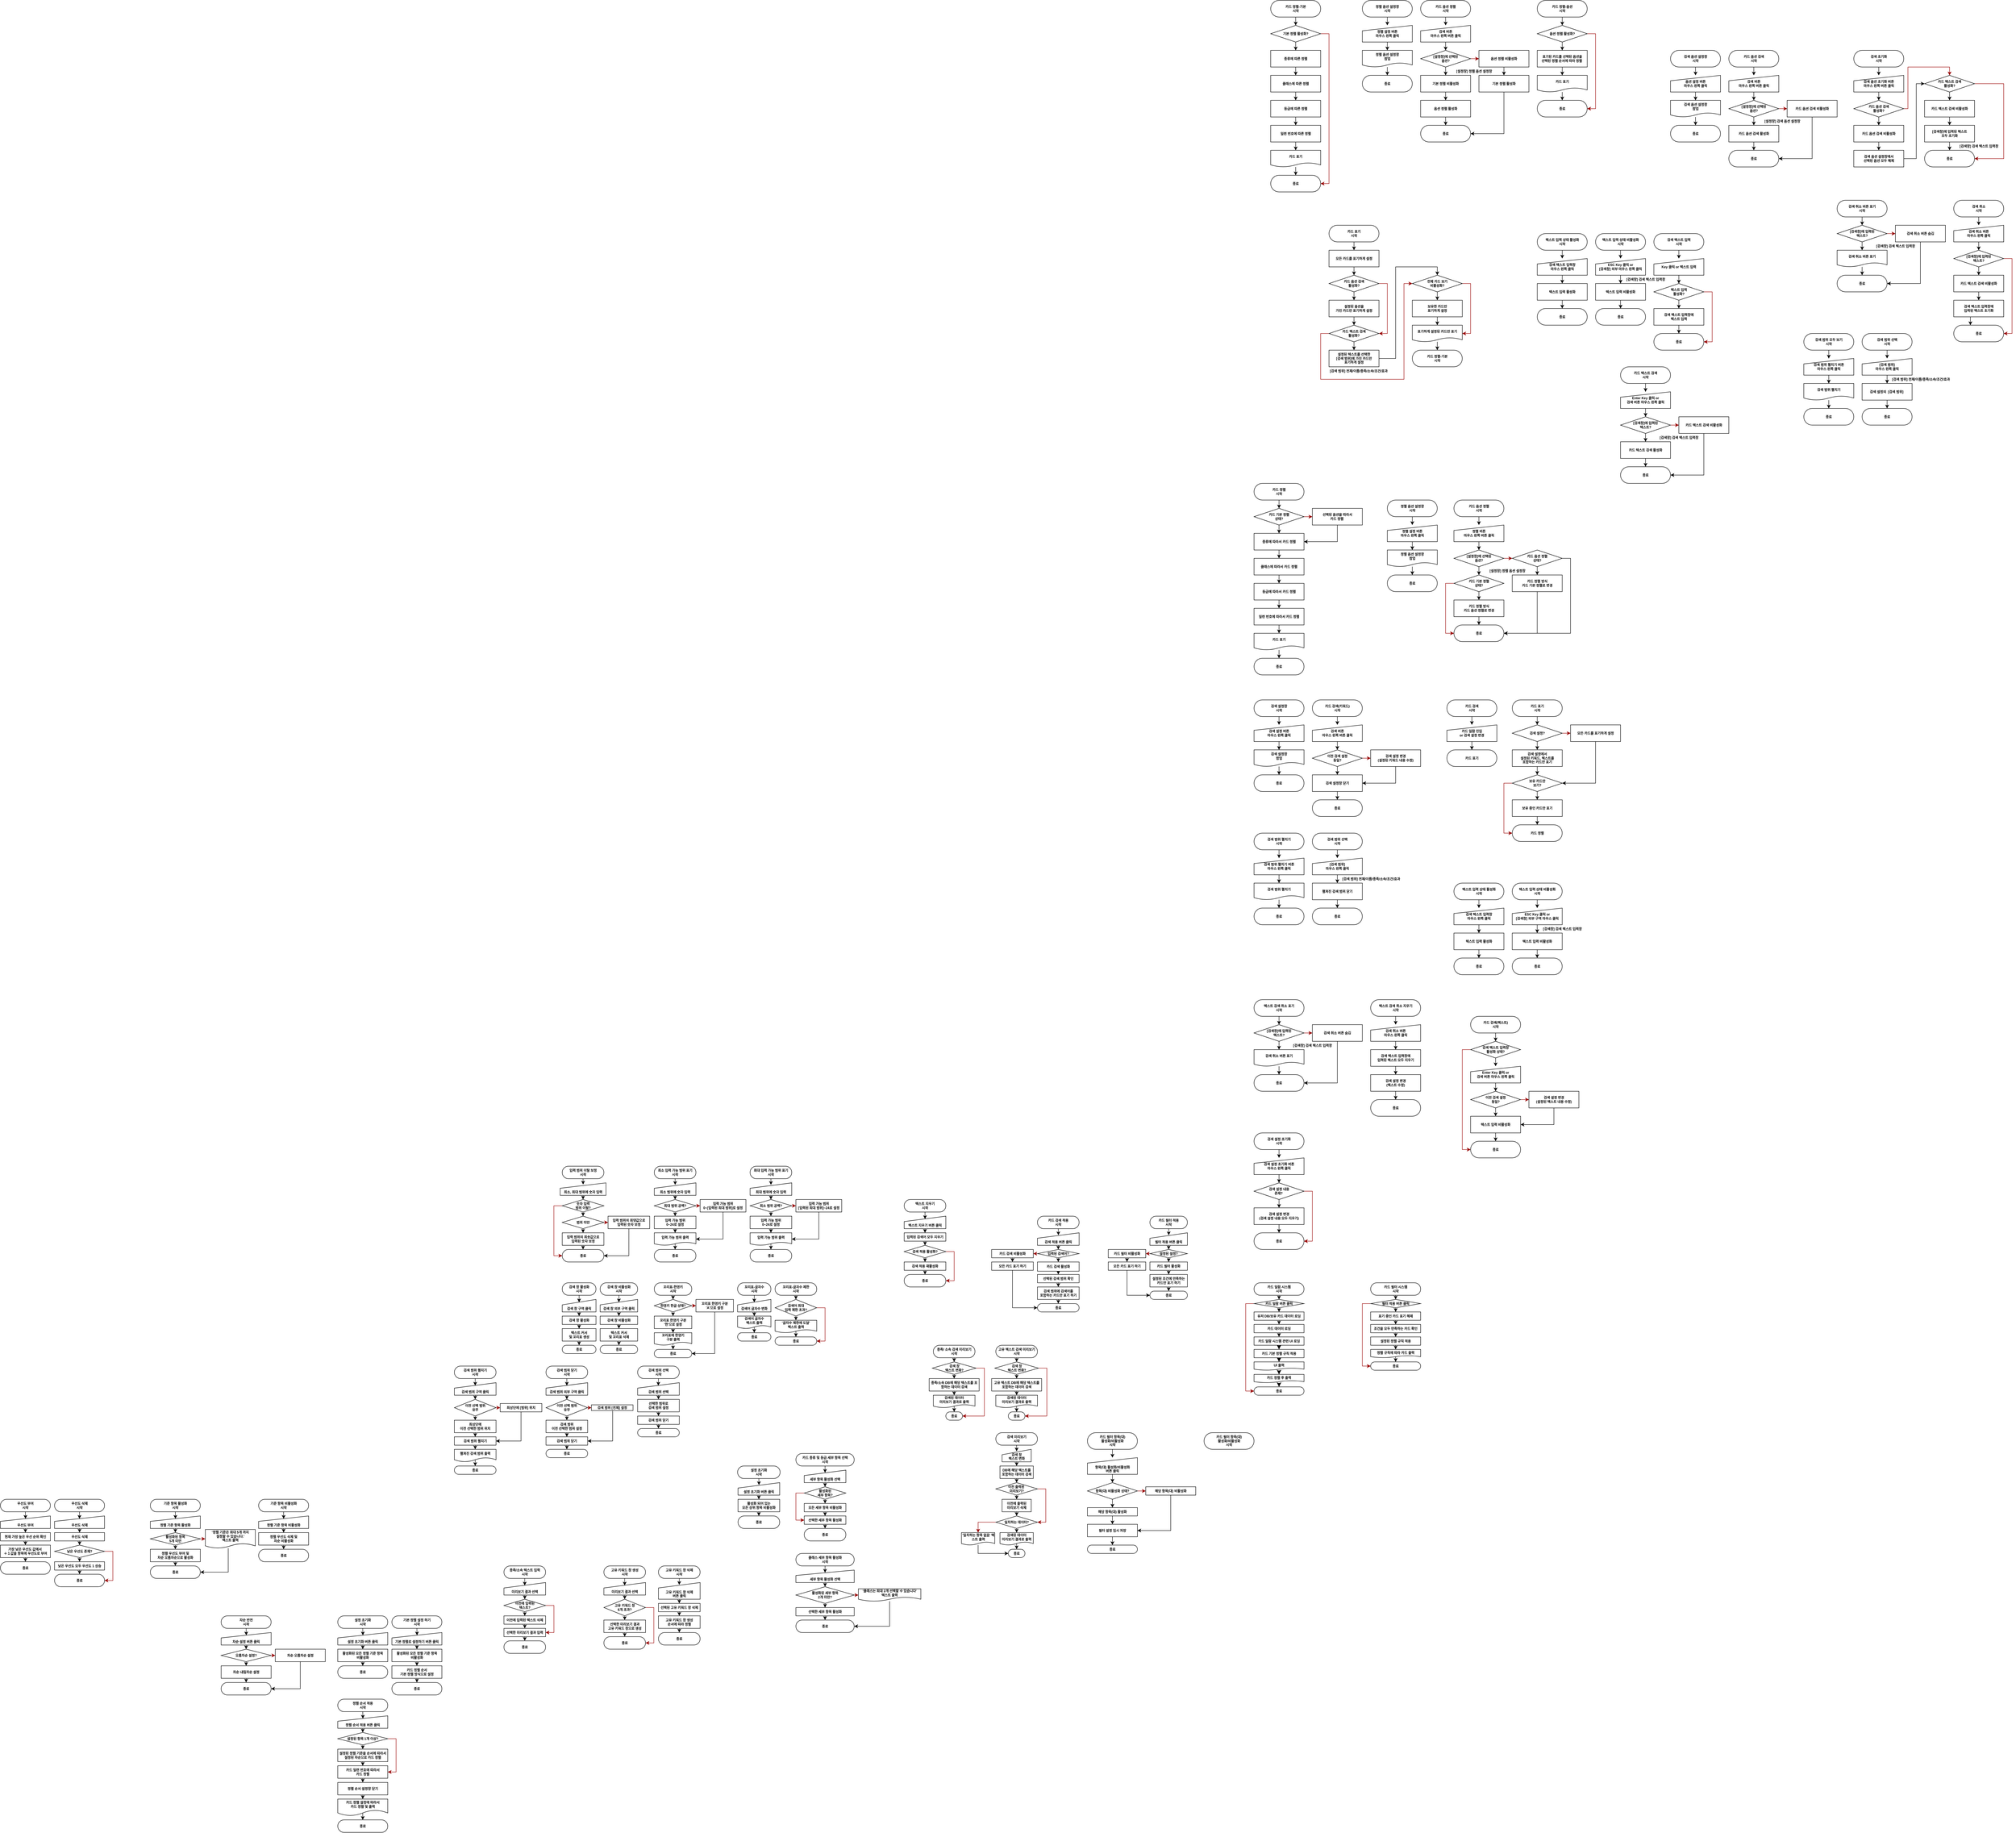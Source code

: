 <mxfile version="24.8.6">
  <diagram name="페이지-1" id="kGjD0E1fZiW_DPpfhViz">
    <mxGraphModel dx="4548" dy="1588" grid="1" gridSize="10" guides="1" tooltips="1" connect="1" arrows="1" fold="1" page="1" pageScale="1" pageWidth="827" pageHeight="1169" math="0" shadow="0">
      <root>
        <mxCell id="0" />
        <mxCell id="1" parent="0" />
        <mxCell id="s-namYFbg1GJGZi5wQau-27" style="edgeStyle=orthogonalEdgeStyle;rounded=0;orthogonalLoop=1;jettySize=auto;html=1;exitX=0.5;exitY=1;exitDx=0;exitDy=0;entryX=0.5;entryY=0;entryDx=0;entryDy=0;strokeWidth=1;fontStyle=1;fontSize=8;align=center;verticalAlign=middle;" parent="1" source="s-namYFbg1GJGZi5wQau-1" target="eqFcFf99V9yw6_A--phD-114" edge="1">
          <mxGeometry relative="1" as="geometry" />
        </mxCell>
        <mxCell id="s-namYFbg1GJGZi5wQau-1" value="카드 정렬-기본&lt;div style=&quot;font-size: 8px;&quot;&gt;시작&lt;/div&gt;" style="rounded=1;whiteSpace=wrap;html=1;arcSize=50;fontSize=8;fontStyle=1;strokeWidth=1;align=center;verticalAlign=middle;" parent="1" vertex="1">
          <mxGeometry x="-760" y="-80" width="120" height="40" as="geometry" />
        </mxCell>
        <mxCell id="s-namYFbg1GJGZi5wQau-28" style="edgeStyle=orthogonalEdgeStyle;rounded=0;orthogonalLoop=1;jettySize=auto;html=1;exitX=0.5;exitY=1;exitDx=0;exitDy=0;entryX=0.5;entryY=0;entryDx=0;entryDy=0;strokeWidth=1;fontStyle=1;fontSize=8;align=center;verticalAlign=middle;" parent="1" source="s-namYFbg1GJGZi5wQau-18" target="s-namYFbg1GJGZi5wQau-21" edge="1">
          <mxGeometry relative="1" as="geometry" />
        </mxCell>
        <mxCell id="s-namYFbg1GJGZi5wQau-18" value="종류에 따른 정렬" style="rounded=1;whiteSpace=wrap;html=1;arcSize=0;fontSize=8;fontStyle=1;strokeWidth=1;align=center;verticalAlign=middle;" parent="1" vertex="1">
          <mxGeometry x="-760" y="40" width="120" height="40" as="geometry" />
        </mxCell>
        <mxCell id="s-namYFbg1GJGZi5wQau-29" style="edgeStyle=orthogonalEdgeStyle;rounded=0;orthogonalLoop=1;jettySize=auto;html=1;exitX=0.5;exitY=1;exitDx=0;exitDy=0;entryX=0.5;entryY=0;entryDx=0;entryDy=0;strokeWidth=1;fontStyle=1;fontSize=8;align=center;verticalAlign=middle;" parent="1" source="s-namYFbg1GJGZi5wQau-21" target="s-namYFbg1GJGZi5wQau-22" edge="1">
          <mxGeometry relative="1" as="geometry" />
        </mxCell>
        <mxCell id="s-namYFbg1GJGZi5wQau-21" value="클래스에 따른 정렬" style="rounded=1;whiteSpace=wrap;html=1;arcSize=0;fontSize=8;fontStyle=1;strokeWidth=1;align=center;verticalAlign=middle;" parent="1" vertex="1">
          <mxGeometry x="-760" y="100" width="120" height="40" as="geometry" />
        </mxCell>
        <mxCell id="s-namYFbg1GJGZi5wQau-30" style="edgeStyle=orthogonalEdgeStyle;rounded=0;orthogonalLoop=1;jettySize=auto;html=1;exitX=0.5;exitY=1;exitDx=0;exitDy=0;entryX=0.5;entryY=0;entryDx=0;entryDy=0;strokeWidth=1;fontStyle=1;fontSize=8;align=center;verticalAlign=middle;" parent="1" source="s-namYFbg1GJGZi5wQau-22" target="s-namYFbg1GJGZi5wQau-25" edge="1">
          <mxGeometry relative="1" as="geometry" />
        </mxCell>
        <mxCell id="s-namYFbg1GJGZi5wQau-22" value="등급에 따른 정렬" style="rounded=1;whiteSpace=wrap;html=1;arcSize=0;fontSize=8;fontStyle=1;strokeWidth=1;align=center;verticalAlign=middle;" parent="1" vertex="1">
          <mxGeometry x="-760" y="160" width="120" height="40" as="geometry" />
        </mxCell>
        <mxCell id="s-namYFbg1GJGZi5wQau-31" style="edgeStyle=orthogonalEdgeStyle;rounded=0;orthogonalLoop=1;jettySize=auto;html=1;exitX=0.5;exitY=1;exitDx=0;exitDy=0;strokeWidth=1;fontStyle=1;fontSize=8;align=center;verticalAlign=middle;entryX=0.5;entryY=0;entryDx=0;entryDy=0;" parent="1" source="s-namYFbg1GJGZi5wQau-25" target="eqFcFf99V9yw6_A--phD-122" edge="1">
          <mxGeometry relative="1" as="geometry" />
        </mxCell>
        <mxCell id="s-namYFbg1GJGZi5wQau-25" value="일련 번호에 따른 정렬" style="rounded=1;whiteSpace=wrap;html=1;arcSize=0;fontSize=8;fontStyle=1;strokeWidth=1;align=center;verticalAlign=middle;" parent="1" vertex="1">
          <mxGeometry x="-760" y="220" width="120" height="40" as="geometry" />
        </mxCell>
        <mxCell id="s-namYFbg1GJGZi5wQau-26" value="종료" style="rounded=1;whiteSpace=wrap;html=1;arcSize=50;fontSize=8;fontStyle=1;strokeWidth=1;align=center;verticalAlign=middle;" parent="1" vertex="1">
          <mxGeometry x="-760" y="340" width="120" height="40" as="geometry" />
        </mxCell>
        <mxCell id="s-namYFbg1GJGZi5wQau-37" style="edgeStyle=orthogonalEdgeStyle;rounded=0;orthogonalLoop=1;jettySize=auto;html=1;exitX=0.5;exitY=1;exitDx=0;exitDy=0;strokeWidth=1;align=center;verticalAlign=middle;fontStyle=1;fontSize=8;" parent="1" source="s-namYFbg1GJGZi5wQau-32" edge="1">
          <mxGeometry relative="1" as="geometry">
            <mxPoint x="260" y="100" as="targetPoint" />
          </mxGeometry>
        </mxCell>
        <mxCell id="s-namYFbg1GJGZi5wQau-32" value="검색 옵션 설정창&lt;div style=&quot;font-size: 8px;&quot;&gt;시작&lt;/div&gt;" style="rounded=1;whiteSpace=wrap;html=1;arcSize=50;fontSize=8;fontStyle=1;strokeWidth=1;align=center;verticalAlign=middle;" parent="1" vertex="1">
          <mxGeometry x="200" y="40" width="120" height="40" as="geometry" />
        </mxCell>
        <mxCell id="s-namYFbg1GJGZi5wQau-38" style="edgeStyle=orthogonalEdgeStyle;rounded=0;orthogonalLoop=1;jettySize=auto;html=1;exitX=0.5;exitY=1;exitDx=0;exitDy=0;strokeWidth=1;align=center;verticalAlign=middle;fontStyle=1;fontSize=8;" parent="1" source="s-namYFbg1GJGZi5wQau-33" target="s-namYFbg1GJGZi5wQau-35" edge="1">
          <mxGeometry relative="1" as="geometry" />
        </mxCell>
        <mxCell id="s-namYFbg1GJGZi5wQau-33" value="옵션 설정 버튼&lt;div style=&quot;font-size: 8px;&quot;&gt;마우스 왼쪽 클릭&lt;/div&gt;" style="shape=manualInput;whiteSpace=wrap;html=1;size=13;strokeWidth=1;fontStyle=1;fontSize=8;align=center;verticalAlign=middle;" parent="1" vertex="1">
          <mxGeometry x="200" y="100" width="120" height="40" as="geometry" />
        </mxCell>
        <mxCell id="s-namYFbg1GJGZi5wQau-39" style="edgeStyle=orthogonalEdgeStyle;rounded=0;orthogonalLoop=1;jettySize=auto;html=1;strokeWidth=1;align=center;verticalAlign=middle;fontStyle=1;fontSize=8;" parent="1" source="s-namYFbg1GJGZi5wQau-35" target="s-namYFbg1GJGZi5wQau-36" edge="1">
          <mxGeometry relative="1" as="geometry" />
        </mxCell>
        <mxCell id="s-namYFbg1GJGZi5wQau-35" value="&lt;span style=&quot;font-size: 8px;&quot;&gt;검색 옵션 설정창&lt;/span&gt;&lt;div style=&quot;font-size: 8px;&quot;&gt;팝업&lt;/div&gt;" style="shape=document;whiteSpace=wrap;html=1;boundedLbl=1;size=0.25;strokeWidth=1;align=center;verticalAlign=middle;fontStyle=1;fontSize=8;" parent="1" vertex="1">
          <mxGeometry x="200" y="160" width="120" height="40" as="geometry" />
        </mxCell>
        <mxCell id="s-namYFbg1GJGZi5wQau-36" value="종료" style="rounded=1;whiteSpace=wrap;html=1;arcSize=50;fontSize=8;fontStyle=1;strokeWidth=1;align=center;verticalAlign=middle;" parent="1" vertex="1">
          <mxGeometry x="200" y="220" width="120" height="40" as="geometry" />
        </mxCell>
        <mxCell id="s-namYFbg1GJGZi5wQau-44" style="edgeStyle=orthogonalEdgeStyle;rounded=0;orthogonalLoop=1;jettySize=auto;html=1;exitX=0.5;exitY=1;exitDx=0;exitDy=0;entryX=0.5;entryY=0;entryDx=0;entryDy=0;strokeWidth=1;align=center;verticalAlign=middle;fontStyle=1;fontSize=8;" parent="1" source="s-namYFbg1GJGZi5wQau-40" target="s-namYFbg1GJGZi5wQau-41" edge="1">
          <mxGeometry relative="1" as="geometry" />
        </mxCell>
        <mxCell id="s-namYFbg1GJGZi5wQau-40" value="카드 옵션 검색&lt;div style=&quot;font-size: 8px;&quot;&gt;시작&lt;/div&gt;" style="rounded=1;whiteSpace=wrap;html=1;arcSize=50;fontSize=8;fontStyle=1;strokeWidth=1;align=center;verticalAlign=middle;" parent="1" vertex="1">
          <mxGeometry x="340" y="40" width="120" height="40" as="geometry" />
        </mxCell>
        <mxCell id="s-namYFbg1GJGZi5wQau-45" style="edgeStyle=orthogonalEdgeStyle;rounded=0;orthogonalLoop=1;jettySize=auto;html=1;exitX=0.5;exitY=1;exitDx=0;exitDy=0;strokeWidth=1;align=center;verticalAlign=middle;fontStyle=1;fontSize=8;entryX=0.5;entryY=0;entryDx=0;entryDy=0;" parent="1" source="s-namYFbg1GJGZi5wQau-41" target="eqFcFf99V9yw6_A--phD-85" edge="1">
          <mxGeometry relative="1" as="geometry" />
        </mxCell>
        <mxCell id="s-namYFbg1GJGZi5wQau-41" value="검색 버튼&lt;div style=&quot;font-size: 8px;&quot;&gt;&lt;span style=&quot;background-color: initial; font-size: 8px;&quot;&gt;마우스 왼쪽 버튼 클릭&lt;/span&gt;&lt;/div&gt;" style="shape=manualInput;whiteSpace=wrap;html=1;size=13;strokeWidth=1;fontStyle=1;fontSize=8;align=center;verticalAlign=middle;" parent="1" vertex="1">
          <mxGeometry x="340" y="100" width="120" height="40" as="geometry" />
        </mxCell>
        <mxCell id="s-namYFbg1GJGZi5wQau-46" style="edgeStyle=orthogonalEdgeStyle;rounded=0;orthogonalLoop=1;jettySize=auto;html=1;exitX=0.5;exitY=1;exitDx=0;exitDy=0;strokeWidth=1;align=center;verticalAlign=middle;fontStyle=1;fontSize=8;" parent="1" source="s-namYFbg1GJGZi5wQau-42" target="s-namYFbg1GJGZi5wQau-43" edge="1">
          <mxGeometry relative="1" as="geometry" />
        </mxCell>
        <mxCell id="s-namYFbg1GJGZi5wQau-42" value="카드 옵션 검색 활성화" style="rounded=1;whiteSpace=wrap;html=1;arcSize=0;fontSize=8;fontStyle=1;strokeWidth=1;align=center;verticalAlign=middle;" parent="1" vertex="1">
          <mxGeometry x="340" y="220" width="120" height="40" as="geometry" />
        </mxCell>
        <mxCell id="s-namYFbg1GJGZi5wQau-43" value="종료" style="rounded=1;whiteSpace=wrap;html=1;arcSize=50;fontSize=8;fontStyle=1;strokeWidth=1;align=center;verticalAlign=middle;" parent="1" vertex="1">
          <mxGeometry x="340" y="280" width="120" height="40" as="geometry" />
        </mxCell>
        <mxCell id="s-namYFbg1GJGZi5wQau-48" style="edgeStyle=orthogonalEdgeStyle;rounded=0;orthogonalLoop=1;jettySize=auto;html=1;exitX=0.5;exitY=1;exitDx=0;exitDy=0;entryX=0.5;entryY=0;entryDx=0;entryDy=0;strokeWidth=1;align=center;verticalAlign=middle;fontStyle=1;fontSize=8;" parent="1" source="s-namYFbg1GJGZi5wQau-49" target="s-namYFbg1GJGZi5wQau-51" edge="1">
          <mxGeometry relative="1" as="geometry" />
        </mxCell>
        <mxCell id="s-namYFbg1GJGZi5wQau-49" value="검색 초기화&lt;div style=&quot;font-size: 8px;&quot;&gt;시작&lt;/div&gt;" style="rounded=1;whiteSpace=wrap;html=1;arcSize=50;fontSize=8;fontStyle=1;strokeWidth=1;align=center;verticalAlign=middle;" parent="1" vertex="1">
          <mxGeometry x="640" y="40" width="120" height="40" as="geometry" />
        </mxCell>
        <mxCell id="s-namYFbg1GJGZi5wQau-50" style="edgeStyle=orthogonalEdgeStyle;rounded=0;orthogonalLoop=1;jettySize=auto;html=1;exitX=0.5;exitY=1;exitDx=0;exitDy=0;strokeWidth=1;align=center;verticalAlign=middle;fontStyle=1;fontSize=8;" parent="1" source="s-namYFbg1GJGZi5wQau-51" target="s-namYFbg1GJGZi5wQau-57" edge="1">
          <mxGeometry relative="1" as="geometry" />
        </mxCell>
        <mxCell id="s-namYFbg1GJGZi5wQau-51" value="검색 옵션 초기화 버튼&lt;div style=&quot;font-size: 8px;&quot;&gt;마우스 왼쪽 버튼 클릭&lt;/div&gt;" style="shape=manualInput;whiteSpace=wrap;html=1;size=13;strokeWidth=1;fontStyle=1;fontSize=8;align=center;verticalAlign=middle;" parent="1" vertex="1">
          <mxGeometry x="640" y="100" width="120" height="40" as="geometry" />
        </mxCell>
        <mxCell id="s-namYFbg1GJGZi5wQau-60" style="edgeStyle=orthogonalEdgeStyle;rounded=0;orthogonalLoop=1;jettySize=auto;html=1;exitX=0.5;exitY=1;exitDx=0;exitDy=0;entryX=0.5;entryY=0;entryDx=0;entryDy=0;strokeWidth=1;fontStyle=1;fontSize=8;" parent="1" source="s-namYFbg1GJGZi5wQau-52" target="eqFcFf99V9yw6_A--phD-79" edge="1">
          <mxGeometry relative="1" as="geometry" />
        </mxCell>
        <mxCell id="s-namYFbg1GJGZi5wQau-52" value="카드 옵션 검색 비활성화" style="rounded=1;whiteSpace=wrap;html=1;arcSize=0;fontSize=8;fontStyle=1;strokeWidth=1;align=center;verticalAlign=middle;" parent="1" vertex="1">
          <mxGeometry x="640" y="220" width="120" height="40" as="geometry" />
        </mxCell>
        <mxCell id="s-namYFbg1GJGZi5wQau-63" style="edgeStyle=orthogonalEdgeStyle;rounded=0;orthogonalLoop=1;jettySize=auto;html=1;exitX=0.5;exitY=1;exitDx=0;exitDy=0;entryX=0.5;entryY=0;entryDx=0;entryDy=0;strokeWidth=1;fontStyle=1;fontSize=8;" parent="1" source="s-namYFbg1GJGZi5wQau-53" target="eqFcFf99V9yw6_A--phD-81" edge="1">
          <mxGeometry relative="1" as="geometry" />
        </mxCell>
        <mxCell id="s-namYFbg1GJGZi5wQau-53" value="카드 텍스트 검색 비활성화" style="rounded=1;whiteSpace=wrap;html=1;arcSize=0;fontSize=8;fontStyle=1;strokeWidth=1;align=center;verticalAlign=middle;" parent="1" vertex="1">
          <mxGeometry x="810" y="160" width="120" height="40" as="geometry" />
        </mxCell>
        <mxCell id="s-namYFbg1GJGZi5wQau-56" value="종료" style="rounded=1;whiteSpace=wrap;html=1;arcSize=50;fontSize=8;fontStyle=1;strokeWidth=1;align=center;verticalAlign=middle;" parent="1" vertex="1">
          <mxGeometry x="810" y="280" width="120" height="40" as="geometry" />
        </mxCell>
        <mxCell id="s-namYFbg1GJGZi5wQau-59" style="edgeStyle=orthogonalEdgeStyle;rounded=0;orthogonalLoop=1;jettySize=auto;html=1;exitX=0.5;exitY=1;exitDx=0;exitDy=0;entryX=0.5;entryY=0;entryDx=0;entryDy=0;strokeWidth=1;fontStyle=1;fontSize=8;" parent="1" source="s-namYFbg1GJGZi5wQau-57" target="s-namYFbg1GJGZi5wQau-52" edge="1">
          <mxGeometry relative="1" as="geometry" />
        </mxCell>
        <mxCell id="s-namYFbg1GJGZi5wQau-61" style="edgeStyle=orthogonalEdgeStyle;rounded=0;orthogonalLoop=1;jettySize=auto;html=1;exitX=1;exitY=0.5;exitDx=0;exitDy=0;strokeColor=#990000;strokeWidth=1;fontStyle=1;fontSize=8;" parent="1" source="s-namYFbg1GJGZi5wQau-57" edge="1">
          <mxGeometry relative="1" as="geometry">
            <mxPoint x="870" y="100" as="targetPoint" />
            <Array as="points">
              <mxPoint x="770" y="180" />
              <mxPoint x="770" y="80" />
              <mxPoint x="870" y="80" />
            </Array>
          </mxGeometry>
        </mxCell>
        <mxCell id="s-namYFbg1GJGZi5wQau-57" value="&lt;span style=&quot;font-size: 8px;&quot;&gt;카드 옵션 검색&lt;/span&gt;&lt;div style=&quot;font-size: 8px;&quot;&gt;&lt;span style=&quot;font-size: 8px; background-color: initial;&quot;&gt;활성화?&lt;/span&gt;&lt;/div&gt;" style="rhombus;html=1;strokeWidth=1;spacing=2;spacingRight=0;spacingBottom=0;spacingTop=0;fontStyle=1;horizontal=1;whiteSpace=wrap;fontSize=8;" parent="1" vertex="1">
          <mxGeometry x="640" y="160" width="120" height="40" as="geometry" />
        </mxCell>
        <mxCell id="s-namYFbg1GJGZi5wQau-62" style="edgeStyle=orthogonalEdgeStyle;rounded=0;orthogonalLoop=1;jettySize=auto;html=1;exitX=0.5;exitY=1;exitDx=0;exitDy=0;entryX=0.5;entryY=0;entryDx=0;entryDy=0;strokeWidth=1;fontStyle=1;fontSize=8;" parent="1" source="s-namYFbg1GJGZi5wQau-58" target="s-namYFbg1GJGZi5wQau-53" edge="1">
          <mxGeometry relative="1" as="geometry" />
        </mxCell>
        <mxCell id="s-namYFbg1GJGZi5wQau-64" style="edgeStyle=orthogonalEdgeStyle;rounded=0;orthogonalLoop=1;jettySize=auto;html=1;entryX=1;entryY=0.5;entryDx=0;entryDy=0;strokeColor=#990000;strokeWidth=1;fontStyle=1;fontSize=8;exitX=1;exitY=0.5;exitDx=0;exitDy=0;" parent="1" source="s-namYFbg1GJGZi5wQau-58" target="s-namYFbg1GJGZi5wQau-56" edge="1">
          <mxGeometry relative="1" as="geometry">
            <mxPoint x="1013" y="160" as="sourcePoint" />
            <Array as="points">
              <mxPoint x="1000" y="120" />
              <mxPoint x="1000" y="300" />
            </Array>
          </mxGeometry>
        </mxCell>
        <mxCell id="s-namYFbg1GJGZi5wQau-58" value="&lt;span style=&quot;font-size: 8px;&quot;&gt;카드 텍스트 검색&lt;/span&gt;&lt;div style=&quot;font-size: 8px;&quot;&gt;&lt;span style=&quot;font-size: 8px;&quot;&gt;활성화?&lt;/span&gt;&lt;/div&gt;" style="rhombus;html=1;strokeWidth=1;spacing=2;spacingRight=0;spacingBottom=0;spacingTop=0;fontStyle=1;horizontal=1;whiteSpace=wrap;fontSize=8;" parent="1" vertex="1">
          <mxGeometry x="810" y="100" width="120" height="40" as="geometry" />
        </mxCell>
        <mxCell id="s-namYFbg1GJGZi5wQau-81" style="edgeStyle=orthogonalEdgeStyle;rounded=0;orthogonalLoop=1;jettySize=auto;html=1;exitX=0.5;exitY=1;exitDx=0;exitDy=0;strokeWidth=1;fontSize=8;fontStyle=1" parent="1" source="s-namYFbg1GJGZi5wQau-78" edge="1">
          <mxGeometry relative="1" as="geometry">
            <mxPoint x="-60" y="540" as="targetPoint" />
          </mxGeometry>
        </mxCell>
        <mxCell id="s-namYFbg1GJGZi5wQau-78" value="텍스트 입력 상태 활성화&lt;div style=&quot;font-size: 8px;&quot;&gt;시작&lt;/div&gt;" style="rounded=1;whiteSpace=wrap;html=1;arcSize=50;fontSize=8;fontStyle=1;strokeWidth=1;align=center;verticalAlign=middle;" parent="1" vertex="1">
          <mxGeometry x="-120" y="480" width="120" height="40" as="geometry" />
        </mxCell>
        <mxCell id="s-namYFbg1GJGZi5wQau-82" style="edgeStyle=orthogonalEdgeStyle;rounded=0;orthogonalLoop=1;jettySize=auto;html=1;exitX=0.5;exitY=1;exitDx=0;exitDy=0;entryX=0.5;entryY=0;entryDx=0;entryDy=0;strokeWidth=1;fontSize=8;fontStyle=1" parent="1" source="s-namYFbg1GJGZi5wQau-79" target="s-namYFbg1GJGZi5wQau-80" edge="1">
          <mxGeometry relative="1" as="geometry" />
        </mxCell>
        <mxCell id="s-namYFbg1GJGZi5wQau-79" value="검색 텍스트 입력창&lt;div style=&quot;font-size: 8px;&quot;&gt;마우스 왼쪽 클릭&lt;/div&gt;" style="shape=manualInput;whiteSpace=wrap;html=1;size=13;strokeWidth=1;fontStyle=1;fontSize=8;align=center;verticalAlign=middle;" parent="1" vertex="1">
          <mxGeometry x="-120" y="540" width="120" height="40" as="geometry" />
        </mxCell>
        <mxCell id="s-namYFbg1GJGZi5wQau-85" style="edgeStyle=orthogonalEdgeStyle;rounded=0;orthogonalLoop=1;jettySize=auto;html=1;exitX=0.5;exitY=1;exitDx=0;exitDy=0;strokeWidth=1;fontSize=8;fontStyle=1" parent="1" source="s-namYFbg1GJGZi5wQau-80" target="s-namYFbg1GJGZi5wQau-83" edge="1">
          <mxGeometry relative="1" as="geometry" />
        </mxCell>
        <mxCell id="s-namYFbg1GJGZi5wQau-80" value="텍스트 입력 활성화" style="rounded=1;whiteSpace=wrap;html=1;arcSize=0;fontSize=8;fontStyle=1;strokeWidth=1;align=center;verticalAlign=middle;" parent="1" vertex="1">
          <mxGeometry x="-120" y="600" width="120" height="40" as="geometry" />
        </mxCell>
        <mxCell id="s-namYFbg1GJGZi5wQau-83" value="종료" style="rounded=1;whiteSpace=wrap;html=1;arcSize=50;fontSize=8;fontStyle=1;strokeWidth=1;align=center;verticalAlign=middle;" parent="1" vertex="1">
          <mxGeometry x="-120" y="660" width="120" height="40" as="geometry" />
        </mxCell>
        <mxCell id="s-namYFbg1GJGZi5wQau-90" style="edgeStyle=orthogonalEdgeStyle;rounded=0;orthogonalLoop=1;jettySize=auto;html=1;exitX=0.5;exitY=1;exitDx=0;exitDy=0;entryX=0.5;entryY=0;entryDx=0;entryDy=0;strokeWidth=1;" parent="1" source="s-namYFbg1GJGZi5wQau-86" target="s-namYFbg1GJGZi5wQau-87" edge="1">
          <mxGeometry relative="1" as="geometry" />
        </mxCell>
        <mxCell id="s-namYFbg1GJGZi5wQau-86" value="텍스트 입력 상태 비활성화&lt;div style=&quot;font-size: 8px;&quot;&gt;시작&lt;/div&gt;" style="rounded=1;whiteSpace=wrap;html=1;arcSize=50;fontSize=8;fontStyle=1;strokeWidth=1;align=center;verticalAlign=middle;" parent="1" vertex="1">
          <mxGeometry x="20" y="480" width="120" height="40" as="geometry" />
        </mxCell>
        <mxCell id="s-namYFbg1GJGZi5wQau-91" style="edgeStyle=orthogonalEdgeStyle;rounded=0;orthogonalLoop=1;jettySize=auto;html=1;exitX=0.5;exitY=1;exitDx=0;exitDy=0;strokeWidth=1;" parent="1" source="s-namYFbg1GJGZi5wQau-87" target="s-namYFbg1GJGZi5wQau-88" edge="1">
          <mxGeometry relative="1" as="geometry" />
        </mxCell>
        <mxCell id="s-namYFbg1GJGZi5wQau-87" value="ESC Key&amp;nbsp;&lt;span style=&quot;background-color: initial;&quot;&gt;클릭 or&lt;/span&gt;&lt;div&gt;[검색창] 외부 마우스 왼쪽 클릭&lt;/div&gt;" style="shape=manualInput;whiteSpace=wrap;html=1;size=13;strokeWidth=1;fontStyle=1;fontSize=8;align=center;verticalAlign=middle;" parent="1" vertex="1">
          <mxGeometry x="20" y="540" width="120" height="40" as="geometry" />
        </mxCell>
        <mxCell id="s-namYFbg1GJGZi5wQau-92" style="edgeStyle=orthogonalEdgeStyle;rounded=0;orthogonalLoop=1;jettySize=auto;html=1;exitX=0.5;exitY=1;exitDx=0;exitDy=0;strokeWidth=1;" parent="1" source="s-namYFbg1GJGZi5wQau-88" target="s-namYFbg1GJGZi5wQau-89" edge="1">
          <mxGeometry relative="1" as="geometry" />
        </mxCell>
        <mxCell id="s-namYFbg1GJGZi5wQau-88" value="텍스트 입력 비활성화" style="rounded=1;whiteSpace=wrap;html=1;arcSize=0;fontSize=8;fontStyle=1;strokeWidth=1;align=center;verticalAlign=middle;" parent="1" vertex="1">
          <mxGeometry x="20" y="600" width="120" height="40" as="geometry" />
        </mxCell>
        <mxCell id="s-namYFbg1GJGZi5wQau-89" value="종료" style="rounded=1;whiteSpace=wrap;html=1;arcSize=50;fontSize=8;fontStyle=1;strokeWidth=1;align=center;verticalAlign=middle;" parent="1" vertex="1">
          <mxGeometry x="20" y="660" width="120" height="40" as="geometry" />
        </mxCell>
        <mxCell id="s-namYFbg1GJGZi5wQau-100" style="edgeStyle=orthogonalEdgeStyle;rounded=0;orthogonalLoop=1;jettySize=auto;html=1;exitX=0.5;exitY=1;exitDx=0;exitDy=0;entryX=0.5;entryY=0;entryDx=0;entryDy=0;strokeWidth=1;" parent="1" source="s-namYFbg1GJGZi5wQau-93" target="s-namYFbg1GJGZi5wQau-95" edge="1">
          <mxGeometry relative="1" as="geometry" />
        </mxCell>
        <mxCell id="s-namYFbg1GJGZi5wQau-93" value="검색 텍스트 입력&lt;div style=&quot;font-size: 8px;&quot;&gt;시작&lt;/div&gt;" style="rounded=1;whiteSpace=wrap;html=1;arcSize=50;fontSize=8;fontStyle=1;strokeWidth=1;align=center;verticalAlign=middle;" parent="1" vertex="1">
          <mxGeometry x="160" y="480" width="120" height="40" as="geometry" />
        </mxCell>
        <mxCell id="s-namYFbg1GJGZi5wQau-102" style="edgeStyle=orthogonalEdgeStyle;rounded=0;orthogonalLoop=1;jettySize=auto;html=1;exitX=0.5;exitY=1;exitDx=0;exitDy=0;strokeWidth=1;" parent="1" source="s-namYFbg1GJGZi5wQau-94" target="s-namYFbg1GJGZi5wQau-96" edge="1">
          <mxGeometry relative="1" as="geometry" />
        </mxCell>
        <mxCell id="s-namYFbg1GJGZi5wQau-104" style="edgeStyle=orthogonalEdgeStyle;rounded=0;orthogonalLoop=1;jettySize=auto;html=1;exitX=1;exitY=0.5;exitDx=0;exitDy=0;entryX=1;entryY=0.5;entryDx=0;entryDy=0;strokeColor=#990000;strokeWidth=1;" parent="1" source="s-namYFbg1GJGZi5wQau-94" target="s-namYFbg1GJGZi5wQau-99" edge="1">
          <mxGeometry relative="1" as="geometry" />
        </mxCell>
        <mxCell id="s-namYFbg1GJGZi5wQau-94" value="텍스트 입력&lt;div&gt;활성화?&lt;/div&gt;" style="rhombus;whiteSpace=wrap;html=1;strokeWidth=1;spacing=2;spacingRight=0;spacingBottom=0;spacingTop=0;fontStyle=1;fontSize=8;" parent="1" vertex="1">
          <mxGeometry x="160" y="600" width="120" height="40" as="geometry" />
        </mxCell>
        <mxCell id="s-namYFbg1GJGZi5wQau-101" style="edgeStyle=orthogonalEdgeStyle;rounded=0;orthogonalLoop=1;jettySize=auto;html=1;exitX=0.5;exitY=1;exitDx=0;exitDy=0;entryX=0.5;entryY=0;entryDx=0;entryDy=0;strokeWidth=1;" parent="1" source="s-namYFbg1GJGZi5wQau-95" target="s-namYFbg1GJGZi5wQau-94" edge="1">
          <mxGeometry relative="1" as="geometry" />
        </mxCell>
        <mxCell id="s-namYFbg1GJGZi5wQau-95" value="Key 클릭 or 텍스트 입력" style="shape=manualInput;whiteSpace=wrap;html=1;size=13;strokeWidth=1;fontStyle=1;fontSize=8;align=center;verticalAlign=middle;" parent="1" vertex="1">
          <mxGeometry x="160" y="540" width="120" height="40" as="geometry" />
        </mxCell>
        <mxCell id="s-namYFbg1GJGZi5wQau-103" style="edgeStyle=orthogonalEdgeStyle;rounded=0;orthogonalLoop=1;jettySize=auto;html=1;exitX=0.5;exitY=1;exitDx=0;exitDy=0;strokeWidth=1;" parent="1" source="s-namYFbg1GJGZi5wQau-96" target="s-namYFbg1GJGZi5wQau-99" edge="1">
          <mxGeometry relative="1" as="geometry" />
        </mxCell>
        <mxCell id="s-namYFbg1GJGZi5wQau-96" value="검색 텍스트 입력창에&lt;div&gt;텍스트 입력&lt;/div&gt;" style="rounded=1;whiteSpace=wrap;html=1;arcSize=0;fontSize=8;fontStyle=1;strokeWidth=1;align=center;verticalAlign=middle;" parent="1" vertex="1">
          <mxGeometry x="160" y="660" width="120" height="40" as="geometry" />
        </mxCell>
        <mxCell id="s-namYFbg1GJGZi5wQau-97" value="[검색창] 검색 텍스트 입력창" style="text;html=1;align=center;verticalAlign=middle;resizable=0;points=[];autosize=1;strokeColor=none;fillColor=none;fontStyle=1;fontSize=8;strokeWidth=1;" parent="1" vertex="1">
          <mxGeometry x="80" y="580" width="120" height="20" as="geometry" />
        </mxCell>
        <mxCell id="s-namYFbg1GJGZi5wQau-99" value="종료" style="rounded=1;whiteSpace=wrap;html=1;arcSize=50;fontSize=8;fontStyle=1;strokeWidth=1;align=center;verticalAlign=middle;" parent="1" vertex="1">
          <mxGeometry x="160" y="720" width="120" height="40" as="geometry" />
        </mxCell>
        <mxCell id="s-namYFbg1GJGZi5wQau-109" style="edgeStyle=orthogonalEdgeStyle;rounded=0;orthogonalLoop=1;jettySize=auto;html=1;exitX=0.5;exitY=1;exitDx=0;exitDy=0;entryX=0.5;entryY=0;entryDx=0;entryDy=0;strokeWidth=1;" parent="1" source="s-namYFbg1GJGZi5wQau-105" target="s-namYFbg1GJGZi5wQau-106" edge="1">
          <mxGeometry relative="1" as="geometry" />
        </mxCell>
        <mxCell id="s-namYFbg1GJGZi5wQau-105" value="검색 취소&lt;div&gt;시작&lt;/div&gt;" style="rounded=1;whiteSpace=wrap;html=1;arcSize=50;fontSize=8;fontStyle=1;strokeWidth=1;align=center;verticalAlign=middle;" parent="1" vertex="1">
          <mxGeometry x="880" y="400" width="120" height="40" as="geometry" />
        </mxCell>
        <mxCell id="s-namYFbg1GJGZi5wQau-110" style="edgeStyle=orthogonalEdgeStyle;rounded=0;orthogonalLoop=1;jettySize=auto;html=1;exitX=0.5;exitY=1;exitDx=0;exitDy=0;strokeWidth=1;entryX=0.5;entryY=0;entryDx=0;entryDy=0;" parent="1" source="s-namYFbg1GJGZi5wQau-106" target="eqFcFf99V9yw6_A--phD-104" edge="1">
          <mxGeometry relative="1" as="geometry" />
        </mxCell>
        <mxCell id="s-namYFbg1GJGZi5wQau-106" value="검색 취소 버튼&lt;div&gt;마우스 왼쪽 클릭&lt;/div&gt;" style="shape=manualInput;whiteSpace=wrap;html=1;size=13;strokeWidth=1;fontStyle=1;fontSize=8;align=center;verticalAlign=middle;" parent="1" vertex="1">
          <mxGeometry x="880" y="460" width="120" height="40" as="geometry" />
        </mxCell>
        <mxCell id="s-namYFbg1GJGZi5wQau-111" style="edgeStyle=orthogonalEdgeStyle;rounded=0;orthogonalLoop=1;jettySize=auto;html=1;exitX=0.5;exitY=1;exitDx=0;exitDy=0;strokeWidth=1;" parent="1" edge="1">
          <mxGeometry relative="1" as="geometry">
            <mxPoint x="920" y="680" as="sourcePoint" />
            <mxPoint x="920" y="700" as="targetPoint" />
          </mxGeometry>
        </mxCell>
        <mxCell id="s-namYFbg1GJGZi5wQau-107" value="검색 텍스트 입력창에&lt;div&gt;입력된 텍스트 초기화&lt;/div&gt;" style="rounded=1;whiteSpace=wrap;html=1;arcSize=0;fontSize=8;fontStyle=1;strokeWidth=1;align=center;verticalAlign=middle;" parent="1" vertex="1">
          <mxGeometry x="880" y="640" width="120" height="40" as="geometry" />
        </mxCell>
        <mxCell id="s-namYFbg1GJGZi5wQau-108" value="종료" style="rounded=1;whiteSpace=wrap;html=1;arcSize=50;fontSize=8;fontStyle=1;strokeWidth=1;align=center;verticalAlign=middle;" parent="1" vertex="1">
          <mxGeometry x="880" y="700" width="120" height="40" as="geometry" />
        </mxCell>
        <mxCell id="s-namYFbg1GJGZi5wQau-115" style="edgeStyle=orthogonalEdgeStyle;rounded=0;orthogonalLoop=1;jettySize=auto;html=1;exitX=0.5;exitY=1;exitDx=0;exitDy=0;strokeWidth=1;" parent="1" source="s-namYFbg1GJGZi5wQau-112" target="s-namYFbg1GJGZi5wQau-113" edge="1">
          <mxGeometry relative="1" as="geometry" />
        </mxCell>
        <mxCell id="s-namYFbg1GJGZi5wQau-112" value="검색 범위 모두 보기&lt;div&gt;시작&lt;/div&gt;" style="rounded=1;whiteSpace=wrap;html=1;arcSize=50;fontSize=8;fontStyle=1;strokeWidth=1;align=center;verticalAlign=middle;" parent="1" vertex="1">
          <mxGeometry x="520" y="720" width="120" height="40" as="geometry" />
        </mxCell>
        <mxCell id="s-namYFbg1GJGZi5wQau-116" style="edgeStyle=orthogonalEdgeStyle;rounded=0;orthogonalLoop=1;jettySize=auto;html=1;exitX=0.5;exitY=1;exitDx=0;exitDy=0;strokeWidth=1;" parent="1" source="s-namYFbg1GJGZi5wQau-113" target="s-namYFbg1GJGZi5wQau-114" edge="1">
          <mxGeometry relative="1" as="geometry" />
        </mxCell>
        <mxCell id="s-namYFbg1GJGZi5wQau-113" value="검색 범위 펼치기 버튼&lt;div&gt;마우스 왼쪽 클릭&lt;/div&gt;" style="shape=manualInput;whiteSpace=wrap;html=1;size=13;strokeWidth=1;fontStyle=1;fontSize=8;align=center;verticalAlign=middle;" parent="1" vertex="1">
          <mxGeometry x="520" y="780" width="120" height="40" as="geometry" />
        </mxCell>
        <mxCell id="s-namYFbg1GJGZi5wQau-118" style="edgeStyle=orthogonalEdgeStyle;rounded=0;orthogonalLoop=1;jettySize=auto;html=1;strokeWidth=1;" parent="1" source="s-namYFbg1GJGZi5wQau-114" target="s-namYFbg1GJGZi5wQau-117" edge="1">
          <mxGeometry relative="1" as="geometry" />
        </mxCell>
        <mxCell id="s-namYFbg1GJGZi5wQau-114" value="검색 범위 펼치기" style="shape=document;whiteSpace=wrap;html=1;boundedLbl=1;size=0.25;strokeWidth=1;align=center;verticalAlign=middle;fontSize=8;fontStyle=1" parent="1" vertex="1">
          <mxGeometry x="520" y="840" width="120" height="40" as="geometry" />
        </mxCell>
        <mxCell id="s-namYFbg1GJGZi5wQau-117" value="종료" style="rounded=1;whiteSpace=wrap;html=1;arcSize=50;fontSize=8;fontStyle=1;strokeWidth=1;align=center;verticalAlign=middle;" parent="1" vertex="1">
          <mxGeometry x="520" y="900" width="120" height="40" as="geometry" />
        </mxCell>
        <mxCell id="s-namYFbg1GJGZi5wQau-122" style="edgeStyle=orthogonalEdgeStyle;rounded=0;orthogonalLoop=1;jettySize=auto;html=1;exitX=0.5;exitY=1;exitDx=0;exitDy=0;entryX=0.5;entryY=0;entryDx=0;entryDy=0;strokeWidth=1;" parent="1" source="s-namYFbg1GJGZi5wQau-119" target="s-namYFbg1GJGZi5wQau-120" edge="1">
          <mxGeometry relative="1" as="geometry" />
        </mxCell>
        <mxCell id="s-namYFbg1GJGZi5wQau-119" value="검색 범위 선택&lt;div&gt;시작&lt;/div&gt;" style="rounded=1;whiteSpace=wrap;html=1;arcSize=50;fontSize=8;fontStyle=1;strokeWidth=1;align=center;verticalAlign=middle;" parent="1" vertex="1">
          <mxGeometry x="660" y="720" width="120" height="40" as="geometry" />
        </mxCell>
        <mxCell id="s-namYFbg1GJGZi5wQau-124" style="edgeStyle=orthogonalEdgeStyle;rounded=0;orthogonalLoop=1;jettySize=auto;html=1;exitX=0.5;exitY=1;exitDx=0;exitDy=0;strokeWidth=1;" parent="1" source="s-namYFbg1GJGZi5wQau-120" target="s-namYFbg1GJGZi5wQau-123" edge="1">
          <mxGeometry relative="1" as="geometry" />
        </mxCell>
        <mxCell id="s-namYFbg1GJGZi5wQau-120" value="[검색 범위]&lt;div&gt;마우스 왼쪽 클릭&lt;/div&gt;" style="shape=manualInput;whiteSpace=wrap;html=1;size=13;strokeWidth=1;fontStyle=1;fontSize=8;align=center;verticalAlign=middle;" parent="1" vertex="1">
          <mxGeometry x="660" y="780" width="120" height="40" as="geometry" />
        </mxCell>
        <mxCell id="s-namYFbg1GJGZi5wQau-121" value="[검색 범위]&amp;nbsp;&lt;span style=&quot;background-color: initial;&quot;&gt;전체/이름/종족/소속/조건/효과&lt;/span&gt;" style="text;html=1;align=left;verticalAlign=middle;resizable=0;points=[];autosize=1;strokeColor=none;fillColor=none;fontStyle=1;fontSize=8;strokeWidth=1;" parent="1" vertex="1">
          <mxGeometry x="730" y="820" width="170" height="20" as="geometry" />
        </mxCell>
        <mxCell id="s-namYFbg1GJGZi5wQau-126" style="edgeStyle=orthogonalEdgeStyle;rounded=0;orthogonalLoop=1;jettySize=auto;html=1;exitX=0.5;exitY=1;exitDx=0;exitDy=0;strokeWidth=1;" parent="1" source="s-namYFbg1GJGZi5wQau-123" target="s-namYFbg1GJGZi5wQau-125" edge="1">
          <mxGeometry relative="1" as="geometry" />
        </mxCell>
        <mxCell id="s-namYFbg1GJGZi5wQau-123" value="검색 설정의&amp;nbsp; [검색 범위]&amp;nbsp;" style="rounded=1;whiteSpace=wrap;html=1;arcSize=0;fontSize=8;fontStyle=1;strokeWidth=1;align=center;verticalAlign=middle;" parent="1" vertex="1">
          <mxGeometry x="660" y="840" width="120" height="40" as="geometry" />
        </mxCell>
        <mxCell id="s-namYFbg1GJGZi5wQau-125" value="종료" style="rounded=1;whiteSpace=wrap;html=1;arcSize=50;fontSize=8;fontStyle=1;strokeWidth=1;align=center;verticalAlign=middle;" parent="1" vertex="1">
          <mxGeometry x="660" y="900" width="120" height="40" as="geometry" />
        </mxCell>
        <mxCell id="s-namYFbg1GJGZi5wQau-132" style="edgeStyle=orthogonalEdgeStyle;rounded=0;orthogonalLoop=1;jettySize=auto;html=1;exitX=0.5;exitY=1;exitDx=0;exitDy=0;strokeWidth=1;" parent="1" source="s-namYFbg1GJGZi5wQau-127" target="s-namYFbg1GJGZi5wQau-128" edge="1">
          <mxGeometry relative="1" as="geometry" />
        </mxCell>
        <mxCell id="s-namYFbg1GJGZi5wQau-127" value="카드 텍스트 검색&lt;div style=&quot;font-size: 8px;&quot;&gt;시작&lt;/div&gt;" style="rounded=1;whiteSpace=wrap;html=1;arcSize=50;fontSize=8;fontStyle=1;strokeWidth=1;align=center;verticalAlign=middle;" parent="1" vertex="1">
          <mxGeometry x="80" y="800" width="120" height="40" as="geometry" />
        </mxCell>
        <mxCell id="s-namYFbg1GJGZi5wQau-133" style="edgeStyle=orthogonalEdgeStyle;rounded=0;orthogonalLoop=1;jettySize=auto;html=1;exitX=0.5;exitY=1;exitDx=0;exitDy=0;strokeWidth=1;" parent="1" source="s-namYFbg1GJGZi5wQau-128" target="s-namYFbg1GJGZi5wQau-135" edge="1">
          <mxGeometry relative="1" as="geometry" />
        </mxCell>
        <mxCell id="s-namYFbg1GJGZi5wQau-128" value="&lt;div&gt;Enter Key 클릭 or&lt;/div&gt;검색 버튼 마우스 왼쪽 클릭" style="shape=manualInput;whiteSpace=wrap;html=1;size=13;strokeWidth=1;fontStyle=1;fontSize=8;align=center;verticalAlign=middle;" parent="1" vertex="1">
          <mxGeometry x="80" y="860" width="120" height="40" as="geometry" />
        </mxCell>
        <mxCell id="s-namYFbg1GJGZi5wQau-134" style="edgeStyle=orthogonalEdgeStyle;rounded=0;orthogonalLoop=1;jettySize=auto;html=1;exitX=0.5;exitY=1;exitDx=0;exitDy=0;strokeWidth=1;" parent="1" source="s-namYFbg1GJGZi5wQau-129" target="s-namYFbg1GJGZi5wQau-131" edge="1">
          <mxGeometry relative="1" as="geometry" />
        </mxCell>
        <mxCell id="s-namYFbg1GJGZi5wQau-129" value="카드 텍스트 검색 활성화" style="rounded=1;whiteSpace=wrap;html=1;arcSize=0;fontSize=8;fontStyle=1;strokeWidth=1;align=center;verticalAlign=middle;" parent="1" vertex="1">
          <mxGeometry x="80" y="980" width="120" height="40" as="geometry" />
        </mxCell>
        <mxCell id="s-namYFbg1GJGZi5wQau-131" value="종료" style="rounded=1;whiteSpace=wrap;html=1;arcSize=50;fontSize=8;fontStyle=1;strokeWidth=1;align=center;verticalAlign=middle;" parent="1" vertex="1">
          <mxGeometry x="80" y="1040" width="120" height="40" as="geometry" />
        </mxCell>
        <mxCell id="s-namYFbg1GJGZi5wQau-137" style="edgeStyle=orthogonalEdgeStyle;rounded=0;orthogonalLoop=1;jettySize=auto;html=1;exitX=0.5;exitY=1;exitDx=0;exitDy=0;strokeWidth=1;" parent="1" source="s-namYFbg1GJGZi5wQau-135" target="s-namYFbg1GJGZi5wQau-129" edge="1">
          <mxGeometry relative="1" as="geometry" />
        </mxCell>
        <mxCell id="s-namYFbg1GJGZi5wQau-138" style="edgeStyle=orthogonalEdgeStyle;rounded=0;orthogonalLoop=1;jettySize=auto;html=1;exitX=1;exitY=0.5;exitDx=0;exitDy=0;strokeColor=#990000;strokeWidth=1;" parent="1" source="s-namYFbg1GJGZi5wQau-135" target="s-namYFbg1GJGZi5wQau-136" edge="1">
          <mxGeometry relative="1" as="geometry" />
        </mxCell>
        <mxCell id="s-namYFbg1GJGZi5wQau-135" value="[검색창]에 입력된&lt;div&gt;텍스트?&lt;/div&gt;" style="rhombus;whiteSpace=wrap;html=1;strokeWidth=1;spacing=2;spacingRight=0;spacingBottom=0;spacingTop=0;fontStyle=1;fontSize=8;" parent="1" vertex="1">
          <mxGeometry x="80" y="920" width="120" height="40" as="geometry" />
        </mxCell>
        <mxCell id="s-namYFbg1GJGZi5wQau-139" style="edgeStyle=orthogonalEdgeStyle;rounded=0;orthogonalLoop=1;jettySize=auto;html=1;exitX=0.5;exitY=1;exitDx=0;exitDy=0;entryX=1;entryY=0.5;entryDx=0;entryDy=0;strokeWidth=1;" parent="1" source="s-namYFbg1GJGZi5wQau-136" target="s-namYFbg1GJGZi5wQau-131" edge="1">
          <mxGeometry relative="1" as="geometry" />
        </mxCell>
        <mxCell id="s-namYFbg1GJGZi5wQau-136" value="카드 텍스트 검색 비활성화" style="rounded=1;whiteSpace=wrap;html=1;arcSize=0;fontSize=8;fontStyle=1;strokeWidth=1;align=center;verticalAlign=middle;" parent="1" vertex="1">
          <mxGeometry x="220" y="920" width="120" height="40" as="geometry" />
        </mxCell>
        <mxCell id="eqFcFf99V9yw6_A--phD-32" style="edgeStyle=orthogonalEdgeStyle;rounded=0;orthogonalLoop=1;jettySize=auto;html=1;exitX=0.5;exitY=1;exitDx=0;exitDy=0;entryX=0.5;entryY=0;entryDx=0;entryDy=0;strokeWidth=1;fontSize=8;fontStyle=1" parent="1" source="eqFcFf99V9yw6_A--phD-33" target="eqFcFf99V9yw6_A--phD-77" edge="1">
          <mxGeometry relative="1" as="geometry" />
        </mxCell>
        <mxCell id="eqFcFf99V9yw6_A--phD-33" value="카드 표기&lt;div style=&quot;font-size: 8px;&quot;&gt;시작&lt;/div&gt;" style="rounded=1;whiteSpace=wrap;html=1;arcSize=50;fontSize=8;fontStyle=1;strokeWidth=1;align=center;verticalAlign=middle;" parent="1" vertex="1">
          <mxGeometry x="-620" y="460" width="120" height="40" as="geometry" />
        </mxCell>
        <mxCell id="eqFcFf99V9yw6_A--phD-34" style="edgeStyle=orthogonalEdgeStyle;rounded=0;orthogonalLoop=1;jettySize=auto;html=1;exitX=0.5;exitY=1;exitDx=0;exitDy=0;strokeWidth=1;fontSize=8;fontStyle=1" parent="1" source="eqFcFf99V9yw6_A--phD-36" target="eqFcFf99V9yw6_A--phD-38" edge="1">
          <mxGeometry relative="1" as="geometry" />
        </mxCell>
        <mxCell id="eqFcFf99V9yw6_A--phD-53" style="edgeStyle=orthogonalEdgeStyle;rounded=0;orthogonalLoop=1;jettySize=auto;html=1;exitX=1;exitY=0.5;exitDx=0;exitDy=0;entryX=1;entryY=0.5;entryDx=0;entryDy=0;strokeColor=#990000;strokeWidth=1;" parent="1" source="eqFcFf99V9yw6_A--phD-36" target="eqFcFf99V9yw6_A--phD-41" edge="1">
          <mxGeometry relative="1" as="geometry" />
        </mxCell>
        <mxCell id="eqFcFf99V9yw6_A--phD-36" value="&lt;span style=&quot;font-size: 8px;&quot;&gt;카드 옵션 검색&lt;/span&gt;&lt;div style=&quot;font-size: 8px;&quot;&gt;&lt;span style=&quot;font-size: 8px; background-color: initial;&quot;&gt;활성화?&lt;/span&gt;&lt;/div&gt;" style="rhombus;whiteSpace=wrap;html=1;strokeWidth=1;spacing=2;spacingRight=0;spacingBottom=0;spacingTop=0;fontStyle=1;fontSize=8;" parent="1" vertex="1">
          <mxGeometry x="-620" y="580" width="120" height="40" as="geometry" />
        </mxCell>
        <mxCell id="eqFcFf99V9yw6_A--phD-37" style="edgeStyle=orthogonalEdgeStyle;rounded=0;orthogonalLoop=1;jettySize=auto;html=1;entryX=0.5;entryY=0;entryDx=0;entryDy=0;strokeWidth=1;fontSize=8;fontStyle=1" parent="1" source="eqFcFf99V9yw6_A--phD-38" target="eqFcFf99V9yw6_A--phD-41" edge="1">
          <mxGeometry relative="1" as="geometry" />
        </mxCell>
        <mxCell id="eqFcFf99V9yw6_A--phD-38" value="&lt;font style=&quot;font-size: 8px;&quot;&gt;&lt;span style=&quot;font-size: 8px;&quot;&gt;설정된 옵션을&lt;/span&gt;&lt;/font&gt;&lt;div style=&quot;font-size: 8px;&quot;&gt;&lt;font style=&quot;font-size: 8px;&quot;&gt;&lt;span style=&quot;font-size: 8px;&quot;&gt;가진 카드만 표기하게 설정&lt;/span&gt;&lt;/font&gt;&lt;/div&gt;" style="shape=document;whiteSpace=wrap;html=1;boundedLbl=1;size=0;strokeWidth=1;align=center;verticalAlign=middle;fontSize=8;fontStyle=1" parent="1" vertex="1">
          <mxGeometry x="-620" y="640" width="120" height="40" as="geometry" />
        </mxCell>
        <mxCell id="eqFcFf99V9yw6_A--phD-39" style="edgeStyle=orthogonalEdgeStyle;rounded=0;orthogonalLoop=1;jettySize=auto;html=1;exitX=0.5;exitY=1;exitDx=0;exitDy=0;entryX=0.5;entryY=0;entryDx=0;entryDy=0;strokeWidth=1;fontSize=8;fontStyle=1" parent="1" source="eqFcFf99V9yw6_A--phD-41" target="eqFcFf99V9yw6_A--phD-43" edge="1">
          <mxGeometry relative="1" as="geometry" />
        </mxCell>
        <mxCell id="eqFcFf99V9yw6_A--phD-54" style="edgeStyle=orthogonalEdgeStyle;rounded=0;orthogonalLoop=1;jettySize=auto;html=1;exitX=0;exitY=0.5;exitDx=0;exitDy=0;entryX=0;entryY=0.5;entryDx=0;entryDy=0;strokeColor=#990000;strokeWidth=1;" parent="1" source="eqFcFf99V9yw6_A--phD-41" target="eqFcFf99V9yw6_A--phD-48" edge="1">
          <mxGeometry relative="1" as="geometry">
            <Array as="points">
              <mxPoint x="-640" y="720" />
              <mxPoint x="-640" y="830" />
              <mxPoint x="-440" y="830" />
              <mxPoint x="-440" y="600" />
            </Array>
          </mxGeometry>
        </mxCell>
        <mxCell id="eqFcFf99V9yw6_A--phD-41" value="&lt;span style=&quot;font-size: 8px;&quot;&gt;카드 텍스트 검색&lt;/span&gt;&lt;div style=&quot;font-size: 8px;&quot;&gt;&lt;span style=&quot;font-size: 8px; background-color: initial;&quot;&gt;활성화?&lt;/span&gt;&lt;/div&gt;" style="rhombus;html=1;strokeWidth=1;spacing=2;spacingRight=0;spacingBottom=0;spacingTop=0;fontStyle=1;horizontal=1;whiteSpace=wrap;fontSize=8;" parent="1" vertex="1">
          <mxGeometry x="-620" y="700" width="120" height="40" as="geometry" />
        </mxCell>
        <mxCell id="eqFcFf99V9yw6_A--phD-42" style="edgeStyle=orthogonalEdgeStyle;rounded=0;orthogonalLoop=1;jettySize=auto;html=1;strokeWidth=1;fontSize=8;fontStyle=1;entryX=0.5;entryY=0;entryDx=0;entryDy=0;" parent="1" source="eqFcFf99V9yw6_A--phD-43" target="eqFcFf99V9yw6_A--phD-48" edge="1">
          <mxGeometry relative="1" as="geometry" />
        </mxCell>
        <mxCell id="eqFcFf99V9yw6_A--phD-43" value="&lt;font style=&quot;font-size: 8px;&quot;&gt;&lt;span style=&quot;font-size: 8px;&quot;&gt;설정된 텍스트를 선택한&lt;/span&gt;&lt;/font&gt;&lt;div&gt;&lt;font style=&quot;font-size: 8px;&quot;&gt;&lt;span style=&quot;font-size: 8px;&quot;&gt;[검색 범위]에&amp;nbsp;&lt;/span&gt;&lt;/font&gt;&lt;span style=&quot;background-color: initial;&quot;&gt;가진 카드만&lt;/span&gt;&lt;/div&gt;&lt;div&gt;&lt;span style=&quot;background-color: initial;&quot;&gt;표기하게 설정&lt;/span&gt;&lt;/div&gt;" style="shape=document;whiteSpace=wrap;html=1;boundedLbl=1;size=0;strokeWidth=1;align=center;verticalAlign=middle;fontSize=8;fontStyle=1" parent="1" vertex="1">
          <mxGeometry x="-620" y="760" width="120" height="40" as="geometry" />
        </mxCell>
        <mxCell id="eqFcFf99V9yw6_A--phD-44" value="카드 정렬-기본&lt;div style=&quot;font-size: 8px;&quot;&gt;시작&lt;/div&gt;" style="rounded=1;whiteSpace=wrap;html=1;arcSize=50;fontSize=8;fontStyle=1;strokeWidth=1;align=center;verticalAlign=middle;" parent="1" vertex="1">
          <mxGeometry x="-420" y="760" width="120" height="40" as="geometry" />
        </mxCell>
        <mxCell id="eqFcFf99V9yw6_A--phD-45" value="[검색 범위]&amp;nbsp;&lt;span style=&quot;background-color: initial;&quot;&gt;전체/이름/종족/소속/조건/효과&lt;/span&gt;" style="text;html=1;align=left;verticalAlign=middle;resizable=0;points=[];autosize=1;strokeColor=none;fillColor=none;fontStyle=1;fontSize=8;strokeWidth=1;" parent="1" vertex="1">
          <mxGeometry x="-620" y="800" width="170" height="20" as="geometry" />
        </mxCell>
        <mxCell id="eqFcFf99V9yw6_A--phD-46" style="edgeStyle=orthogonalEdgeStyle;rounded=0;orthogonalLoop=1;jettySize=auto;html=1;exitX=0.5;exitY=1;exitDx=0;exitDy=0;strokeWidth=1;" parent="1" source="eqFcFf99V9yw6_A--phD-48" target="eqFcFf99V9yw6_A--phD-50" edge="1">
          <mxGeometry relative="1" as="geometry" />
        </mxCell>
        <mxCell id="eqFcFf99V9yw6_A--phD-47" style="edgeStyle=orthogonalEdgeStyle;rounded=0;orthogonalLoop=1;jettySize=auto;html=1;exitX=1;exitY=0.5;exitDx=0;exitDy=0;entryX=1;entryY=0.5;entryDx=0;entryDy=0;strokeColor=#990000;strokeWidth=1;" parent="1" source="eqFcFf99V9yw6_A--phD-48" target="eqFcFf99V9yw6_A--phD-52" edge="1">
          <mxGeometry relative="1" as="geometry" />
        </mxCell>
        <mxCell id="eqFcFf99V9yw6_A--phD-48" value="전체 카드 보기&lt;div&gt;비활성화?&lt;/div&gt;" style="rhombus;html=1;strokeWidth=1;spacing=2;spacingRight=0;spacingBottom=0;spacingTop=0;fontStyle=1;horizontal=1;whiteSpace=wrap;fontSize=8;" parent="1" vertex="1">
          <mxGeometry x="-420" y="580" width="120" height="40" as="geometry" />
        </mxCell>
        <mxCell id="eqFcFf99V9yw6_A--phD-49" style="edgeStyle=orthogonalEdgeStyle;rounded=0;orthogonalLoop=1;jettySize=auto;html=1;entryX=0.5;entryY=0;entryDx=0;entryDy=0;strokeWidth=1;" parent="1" source="eqFcFf99V9yw6_A--phD-50" target="eqFcFf99V9yw6_A--phD-52" edge="1">
          <mxGeometry relative="1" as="geometry" />
        </mxCell>
        <mxCell id="eqFcFf99V9yw6_A--phD-50" value="보유한 카드만&lt;div&gt;표기하게 설정&lt;/div&gt;" style="shape=document;whiteSpace=wrap;html=1;boundedLbl=1;size=0;strokeWidth=1;align=center;verticalAlign=middle;fontSize=8;fontStyle=1" parent="1" vertex="1">
          <mxGeometry x="-420" y="640" width="120" height="40" as="geometry" />
        </mxCell>
        <mxCell id="eqFcFf99V9yw6_A--phD-51" style="edgeStyle=orthogonalEdgeStyle;rounded=0;orthogonalLoop=1;jettySize=auto;html=1;entryX=0.5;entryY=0;entryDx=0;entryDy=0;strokeWidth=1;" parent="1" source="eqFcFf99V9yw6_A--phD-52" target="eqFcFf99V9yw6_A--phD-44" edge="1">
          <mxGeometry relative="1" as="geometry" />
        </mxCell>
        <mxCell id="eqFcFf99V9yw6_A--phD-52" value="표기하게 설정된 카드만 표기" style="shape=document;whiteSpace=wrap;html=1;boundedLbl=1;size=0.25;strokeWidth=1;align=center;verticalAlign=middle;fontSize=8;fontStyle=1" parent="1" vertex="1">
          <mxGeometry x="-420" y="700" width="120" height="40" as="geometry" />
        </mxCell>
        <mxCell id="eqFcFf99V9yw6_A--phD-78" style="edgeStyle=orthogonalEdgeStyle;rounded=0;orthogonalLoop=1;jettySize=auto;html=1;entryX=0.5;entryY=0;entryDx=0;entryDy=0;strokeWidth=1;" parent="1" source="eqFcFf99V9yw6_A--phD-77" target="eqFcFf99V9yw6_A--phD-36" edge="1">
          <mxGeometry relative="1" as="geometry" />
        </mxCell>
        <mxCell id="eqFcFf99V9yw6_A--phD-77" value="모든 카드를 표기하게 설정" style="shape=document;whiteSpace=wrap;html=1;boundedLbl=1;size=0;strokeWidth=1;align=center;verticalAlign=middle;fontSize=8;fontStyle=1" parent="1" vertex="1">
          <mxGeometry x="-620" y="520" width="120" height="40" as="geometry" />
        </mxCell>
        <mxCell id="eqFcFf99V9yw6_A--phD-80" style="edgeStyle=orthogonalEdgeStyle;rounded=0;orthogonalLoop=1;jettySize=auto;html=1;exitX=1;exitY=0.5;exitDx=0;exitDy=0;entryX=0;entryY=0.5;entryDx=0;entryDy=0;strokeWidth=1;" parent="1" source="eqFcFf99V9yw6_A--phD-79" target="s-namYFbg1GJGZi5wQau-58" edge="1">
          <mxGeometry relative="1" as="geometry">
            <Array as="points">
              <mxPoint x="790" y="300" />
              <mxPoint x="790" y="120" />
            </Array>
          </mxGeometry>
        </mxCell>
        <mxCell id="eqFcFf99V9yw6_A--phD-79" value="검색 옵션 설정창에서&lt;div&gt;선택된 옵션 모두 해제&lt;/div&gt;" style="rounded=1;whiteSpace=wrap;html=1;arcSize=0;fontSize=8;fontStyle=1;strokeWidth=1;align=center;verticalAlign=middle;" parent="1" vertex="1">
          <mxGeometry x="640" y="280" width="120" height="40" as="geometry" />
        </mxCell>
        <mxCell id="eqFcFf99V9yw6_A--phD-83" style="edgeStyle=orthogonalEdgeStyle;rounded=0;orthogonalLoop=1;jettySize=auto;html=1;exitX=0.5;exitY=1;exitDx=0;exitDy=0;entryX=0.5;entryY=0;entryDx=0;entryDy=0;strokeWidth=1;" parent="1" source="eqFcFf99V9yw6_A--phD-81" target="s-namYFbg1GJGZi5wQau-56" edge="1">
          <mxGeometry relative="1" as="geometry" />
        </mxCell>
        <mxCell id="eqFcFf99V9yw6_A--phD-81" value="[검색창]에 입력된 텍스트&lt;div&gt;모두 초기화&lt;/div&gt;" style="rounded=1;whiteSpace=wrap;html=1;arcSize=0;fontSize=8;fontStyle=1;strokeWidth=1;align=center;verticalAlign=middle;" parent="1" vertex="1">
          <mxGeometry x="810" y="220" width="120" height="40" as="geometry" />
        </mxCell>
        <mxCell id="eqFcFf99V9yw6_A--phD-82" value="[검색창] 검색 텍스트 입력창" style="text;html=1;align=center;verticalAlign=middle;resizable=0;points=[];autosize=1;strokeColor=none;fillColor=none;fontStyle=1;fontSize=8;strokeWidth=1;" parent="1" vertex="1">
          <mxGeometry x="880" y="260" width="120" height="20" as="geometry" />
        </mxCell>
        <mxCell id="eqFcFf99V9yw6_A--phD-87" style="edgeStyle=orthogonalEdgeStyle;rounded=0;orthogonalLoop=1;jettySize=auto;html=1;exitX=0.5;exitY=1;exitDx=0;exitDy=0;entryX=0.5;entryY=0;entryDx=0;entryDy=0;strokeWidth=1;" parent="1" source="eqFcFf99V9yw6_A--phD-85" target="s-namYFbg1GJGZi5wQau-42" edge="1">
          <mxGeometry relative="1" as="geometry" />
        </mxCell>
        <mxCell id="eqFcFf99V9yw6_A--phD-89" style="edgeStyle=orthogonalEdgeStyle;rounded=0;orthogonalLoop=1;jettySize=auto;html=1;exitX=1;exitY=0.5;exitDx=0;exitDy=0;entryX=0;entryY=0.5;entryDx=0;entryDy=0;strokeWidth=1;strokeColor=#990000;" parent="1" source="eqFcFf99V9yw6_A--phD-85" target="eqFcFf99V9yw6_A--phD-88" edge="1">
          <mxGeometry relative="1" as="geometry" />
        </mxCell>
        <mxCell id="eqFcFf99V9yw6_A--phD-85" value="[설정창]에 선택된&lt;div&gt;옵션?&lt;/div&gt;" style="rhombus;html=1;strokeWidth=1;spacing=2;spacingRight=0;spacingBottom=0;spacingTop=0;fontStyle=1;horizontal=1;whiteSpace=wrap;fontSize=8;" parent="1" vertex="1">
          <mxGeometry x="340" y="160" width="120" height="40" as="geometry" />
        </mxCell>
        <mxCell id="eqFcFf99V9yw6_A--phD-86" value="[설정창] 검색 옵션 설정창" style="text;html=1;align=center;verticalAlign=middle;resizable=0;points=[];autosize=1;strokeColor=none;fillColor=none;fontStyle=1;fontSize=8;strokeWidth=1;" parent="1" vertex="1">
          <mxGeometry x="413" y="200" width="110" height="20" as="geometry" />
        </mxCell>
        <mxCell id="eqFcFf99V9yw6_A--phD-90" style="edgeStyle=orthogonalEdgeStyle;rounded=0;orthogonalLoop=1;jettySize=auto;html=1;exitX=0.5;exitY=1;exitDx=0;exitDy=0;entryX=1;entryY=0.5;entryDx=0;entryDy=0;strokeWidth=1;" parent="1" source="eqFcFf99V9yw6_A--phD-88" target="s-namYFbg1GJGZi5wQau-43" edge="1">
          <mxGeometry relative="1" as="geometry" />
        </mxCell>
        <mxCell id="eqFcFf99V9yw6_A--phD-88" value="카드 옵션 검색 비활성화" style="rounded=1;whiteSpace=wrap;html=1;arcSize=0;fontSize=8;fontStyle=1;strokeWidth=1;align=center;verticalAlign=middle;" parent="1" vertex="1">
          <mxGeometry x="480" y="160" width="120" height="40" as="geometry" />
        </mxCell>
        <mxCell id="eqFcFf99V9yw6_A--phD-98" style="edgeStyle=orthogonalEdgeStyle;rounded=0;orthogonalLoop=1;jettySize=auto;html=1;exitX=0.5;exitY=1;exitDx=0;exitDy=0;entryX=0.5;entryY=0;entryDx=0;entryDy=0;strokeWidth=1;" parent="1" source="eqFcFf99V9yw6_A--phD-97" target="s-namYFbg1GJGZi5wQau-107" edge="1">
          <mxGeometry relative="1" as="geometry" />
        </mxCell>
        <mxCell id="eqFcFf99V9yw6_A--phD-97" value="카드 텍스트 검색 비활성화" style="rounded=1;whiteSpace=wrap;html=1;arcSize=0;fontSize=8;fontStyle=1;strokeWidth=1;align=center;verticalAlign=middle;" parent="1" vertex="1">
          <mxGeometry x="880" y="580" width="120" height="40" as="geometry" />
        </mxCell>
        <mxCell id="eqFcFf99V9yw6_A--phD-99" value="[검색창] 검색 텍스트 입력창" style="text;html=1;align=center;verticalAlign=middle;resizable=0;points=[];autosize=1;strokeColor=none;fillColor=none;fontStyle=1;fontSize=8;strokeWidth=1;" parent="1" vertex="1">
          <mxGeometry x="160" y="960" width="120" height="20" as="geometry" />
        </mxCell>
        <mxCell id="eqFcFf99V9yw6_A--phD-107" style="edgeStyle=orthogonalEdgeStyle;rounded=0;orthogonalLoop=1;jettySize=auto;html=1;exitX=0.5;exitY=1;exitDx=0;exitDy=0;entryX=0.5;entryY=0;entryDx=0;entryDy=0;strokeWidth=1;" parent="1" source="eqFcFf99V9yw6_A--phD-100" target="eqFcFf99V9yw6_A--phD-101" edge="1">
          <mxGeometry relative="1" as="geometry" />
        </mxCell>
        <mxCell id="eqFcFf99V9yw6_A--phD-100" value="검색 취소 버튼 표기&lt;div&gt;시작&lt;/div&gt;" style="rounded=1;whiteSpace=wrap;html=1;arcSize=50;fontSize=8;fontStyle=1;strokeWidth=1;align=center;verticalAlign=middle;" parent="1" vertex="1">
          <mxGeometry x="600" y="400" width="120" height="40" as="geometry" />
        </mxCell>
        <mxCell id="eqFcFf99V9yw6_A--phD-108" style="edgeStyle=orthogonalEdgeStyle;rounded=0;orthogonalLoop=1;jettySize=auto;html=1;exitX=0.5;exitY=1;exitDx=0;exitDy=0;entryX=0.5;entryY=0;entryDx=0;entryDy=0;strokeWidth=1;" parent="1" source="eqFcFf99V9yw6_A--phD-101" target="eqFcFf99V9yw6_A--phD-102" edge="1">
          <mxGeometry relative="1" as="geometry" />
        </mxCell>
        <mxCell id="eqFcFf99V9yw6_A--phD-109" style="edgeStyle=orthogonalEdgeStyle;rounded=0;orthogonalLoop=1;jettySize=auto;html=1;exitX=1;exitY=0.5;exitDx=0;exitDy=0;strokeColor=#990000;strokeWidth=1;" parent="1" source="eqFcFf99V9yw6_A--phD-101" target="eqFcFf99V9yw6_A--phD-103" edge="1">
          <mxGeometry relative="1" as="geometry" />
        </mxCell>
        <mxCell id="eqFcFf99V9yw6_A--phD-101" value="[검색창]에 입력된&lt;div&gt;텍스트?&lt;/div&gt;" style="rhombus;whiteSpace=wrap;html=1;strokeWidth=1;spacing=2;spacingRight=0;spacingBottom=0;spacingTop=0;fontStyle=1;fontSize=8;" parent="1" vertex="1">
          <mxGeometry x="600" y="460" width="120" height="40" as="geometry" />
        </mxCell>
        <mxCell id="eqFcFf99V9yw6_A--phD-111" style="edgeStyle=orthogonalEdgeStyle;rounded=0;orthogonalLoop=1;jettySize=auto;html=1;entryX=0.5;entryY=0;entryDx=0;entryDy=0;strokeWidth=1;" parent="1" source="eqFcFf99V9yw6_A--phD-102" target="eqFcFf99V9yw6_A--phD-110" edge="1">
          <mxGeometry relative="1" as="geometry" />
        </mxCell>
        <mxCell id="eqFcFf99V9yw6_A--phD-102" value="검색 취소 버튼 표기" style="shape=document;whiteSpace=wrap;html=1;boundedLbl=1;size=0.25;strokeWidth=1;align=center;verticalAlign=middle;fontSize=8;fontStyle=1" parent="1" vertex="1">
          <mxGeometry x="600" y="520" width="120" height="40" as="geometry" />
        </mxCell>
        <mxCell id="eqFcFf99V9yw6_A--phD-112" style="edgeStyle=orthogonalEdgeStyle;rounded=0;orthogonalLoop=1;jettySize=auto;html=1;exitX=0.5;exitY=1;exitDx=0;exitDy=0;entryX=1;entryY=0.5;entryDx=0;entryDy=0;strokeWidth=1;" parent="1" source="eqFcFf99V9yw6_A--phD-103" target="eqFcFf99V9yw6_A--phD-110" edge="1">
          <mxGeometry relative="1" as="geometry" />
        </mxCell>
        <mxCell id="eqFcFf99V9yw6_A--phD-103" value="검색 취소 버튼 숨김" style="rounded=1;whiteSpace=wrap;html=1;arcSize=0;fontSize=8;fontStyle=1;strokeWidth=1;align=center;verticalAlign=middle;" parent="1" vertex="1">
          <mxGeometry x="740" y="460" width="120" height="40" as="geometry" />
        </mxCell>
        <mxCell id="eqFcFf99V9yw6_A--phD-105" style="edgeStyle=orthogonalEdgeStyle;rounded=0;orthogonalLoop=1;jettySize=auto;html=1;exitX=0.5;exitY=1;exitDx=0;exitDy=0;entryX=0.5;entryY=0;entryDx=0;entryDy=0;strokeWidth=1;" parent="1" source="eqFcFf99V9yw6_A--phD-104" target="eqFcFf99V9yw6_A--phD-97" edge="1">
          <mxGeometry relative="1" as="geometry" />
        </mxCell>
        <mxCell id="eqFcFf99V9yw6_A--phD-106" style="edgeStyle=orthogonalEdgeStyle;rounded=0;orthogonalLoop=1;jettySize=auto;html=1;exitX=1;exitY=0.5;exitDx=0;exitDy=0;entryX=1;entryY=0.5;entryDx=0;entryDy=0;strokeColor=#990000;strokeWidth=1;" parent="1" source="eqFcFf99V9yw6_A--phD-104" target="s-namYFbg1GJGZi5wQau-108" edge="1">
          <mxGeometry relative="1" as="geometry" />
        </mxCell>
        <mxCell id="eqFcFf99V9yw6_A--phD-104" value="[검색창]에 입력된&lt;div&gt;텍스트?&lt;/div&gt;" style="rhombus;whiteSpace=wrap;html=1;strokeWidth=1;spacing=2;spacingRight=0;spacingBottom=0;spacingTop=0;fontStyle=1;fontSize=8;" parent="1" vertex="1">
          <mxGeometry x="880" y="520" width="120" height="40" as="geometry" />
        </mxCell>
        <mxCell id="eqFcFf99V9yw6_A--phD-110" value="종료" style="rounded=1;whiteSpace=wrap;html=1;arcSize=50;fontSize=8;fontStyle=1;strokeWidth=1;align=center;verticalAlign=middle;" parent="1" vertex="1">
          <mxGeometry x="600" y="580" width="120" height="40" as="geometry" />
        </mxCell>
        <mxCell id="eqFcFf99V9yw6_A--phD-113" value="[검색창] 검색 텍스트 입력창" style="text;html=1;align=center;verticalAlign=middle;resizable=0;points=[];autosize=1;strokeColor=none;fillColor=none;fontStyle=1;fontSize=8;strokeWidth=1;" parent="1" vertex="1">
          <mxGeometry x="680" y="500" width="120" height="20" as="geometry" />
        </mxCell>
        <mxCell id="eqFcFf99V9yw6_A--phD-115" style="edgeStyle=orthogonalEdgeStyle;rounded=0;orthogonalLoop=1;jettySize=auto;html=1;exitX=0.5;exitY=1;exitDx=0;exitDy=0;strokeWidth=1;" parent="1" source="eqFcFf99V9yw6_A--phD-114" target="s-namYFbg1GJGZi5wQau-18" edge="1">
          <mxGeometry relative="1" as="geometry" />
        </mxCell>
        <mxCell id="eqFcFf99V9yw6_A--phD-116" style="edgeStyle=orthogonalEdgeStyle;rounded=0;orthogonalLoop=1;jettySize=auto;html=1;exitX=1;exitY=0.5;exitDx=0;exitDy=0;entryX=1;entryY=0.5;entryDx=0;entryDy=0;strokeColor=#990000;strokeWidth=1;" parent="1" source="eqFcFf99V9yw6_A--phD-114" target="s-namYFbg1GJGZi5wQau-26" edge="1">
          <mxGeometry relative="1" as="geometry" />
        </mxCell>
        <mxCell id="eqFcFf99V9yw6_A--phD-114" value="기본 정렬 활성화?" style="rhombus;html=1;strokeWidth=1;spacing=2;spacingRight=0;spacingBottom=0;spacingTop=0;fontStyle=1;horizontal=1;whiteSpace=wrap;fontSize=8;" parent="1" vertex="1">
          <mxGeometry x="-760" y="-20" width="120" height="40" as="geometry" />
        </mxCell>
        <mxCell id="eqFcFf99V9yw6_A--phD-131" style="edgeStyle=orthogonalEdgeStyle;rounded=0;orthogonalLoop=1;jettySize=auto;html=1;exitX=0.5;exitY=1;exitDx=0;exitDy=0;entryX=0.5;entryY=0;entryDx=0;entryDy=0;strokeWidth=1;" parent="1" source="eqFcFf99V9yw6_A--phD-117" target="eqFcFf99V9yw6_A--phD-118" edge="1">
          <mxGeometry relative="1" as="geometry" />
        </mxCell>
        <mxCell id="eqFcFf99V9yw6_A--phD-117" value="카드 정렬-옵션&lt;div style=&quot;font-size: 8px;&quot;&gt;시작&lt;/div&gt;" style="rounded=1;whiteSpace=wrap;html=1;arcSize=50;fontSize=8;fontStyle=1;strokeWidth=1;align=center;verticalAlign=middle;" parent="1" vertex="1">
          <mxGeometry x="-120" y="-80" width="120" height="40" as="geometry" />
        </mxCell>
        <mxCell id="eqFcFf99V9yw6_A--phD-130" style="edgeStyle=orthogonalEdgeStyle;rounded=0;orthogonalLoop=1;jettySize=auto;html=1;exitX=0.5;exitY=1;exitDx=0;exitDy=0;strokeWidth=1;" parent="1" source="eqFcFf99V9yw6_A--phD-118" target="eqFcFf99V9yw6_A--phD-120" edge="1">
          <mxGeometry relative="1" as="geometry" />
        </mxCell>
        <mxCell id="eqFcFf99V9yw6_A--phD-132" style="edgeStyle=orthogonalEdgeStyle;rounded=0;orthogonalLoop=1;jettySize=auto;html=1;exitX=1;exitY=0.5;exitDx=0;exitDy=0;entryX=1;entryY=0.5;entryDx=0;entryDy=0;strokeColor=#990000;strokeWidth=1;" parent="1" source="eqFcFf99V9yw6_A--phD-118" target="eqFcFf99V9yw6_A--phD-125" edge="1">
          <mxGeometry relative="1" as="geometry" />
        </mxCell>
        <mxCell id="eqFcFf99V9yw6_A--phD-118" value="옵션 정렬 활성화?" style="rhombus;html=1;strokeWidth=1;spacing=2;spacingRight=0;spacingBottom=0;spacingTop=0;fontStyle=1;horizontal=1;whiteSpace=wrap;fontSize=8;" parent="1" vertex="1">
          <mxGeometry x="-120" y="-20" width="120" height="40" as="geometry" />
        </mxCell>
        <mxCell id="eqFcFf99V9yw6_A--phD-129" style="edgeStyle=orthogonalEdgeStyle;rounded=0;orthogonalLoop=1;jettySize=auto;html=1;exitX=0.5;exitY=1;exitDx=0;exitDy=0;strokeWidth=1;" parent="1" source="eqFcFf99V9yw6_A--phD-120" target="eqFcFf99V9yw6_A--phD-124" edge="1">
          <mxGeometry relative="1" as="geometry" />
        </mxCell>
        <mxCell id="eqFcFf99V9yw6_A--phD-120" value="표기된 카드를 선택된 옵션을&lt;div&gt;선택된&amp;nbsp;&lt;span style=&quot;background-color: initial;&quot;&gt;정렬 순서에 따라 정렬&amp;nbsp;&lt;/span&gt;&lt;/div&gt;" style="rounded=1;whiteSpace=wrap;html=1;arcSize=0;fontSize=8;fontStyle=1;strokeWidth=1;align=center;verticalAlign=middle;" parent="1" vertex="1">
          <mxGeometry x="-120" y="40" width="120" height="40" as="geometry" />
        </mxCell>
        <mxCell id="eqFcFf99V9yw6_A--phD-123" style="edgeStyle=orthogonalEdgeStyle;rounded=0;orthogonalLoop=1;jettySize=auto;html=1;entryX=0.5;entryY=0;entryDx=0;entryDy=0;strokeWidth=1;" parent="1" source="eqFcFf99V9yw6_A--phD-122" target="s-namYFbg1GJGZi5wQau-26" edge="1">
          <mxGeometry relative="1" as="geometry" />
        </mxCell>
        <mxCell id="eqFcFf99V9yw6_A--phD-122" value="카드 표기" style="shape=document;whiteSpace=wrap;html=1;boundedLbl=1;size=0.25;strokeWidth=1;align=center;verticalAlign=middle;fontSize=8;fontStyle=1" parent="1" vertex="1">
          <mxGeometry x="-760" y="280" width="120" height="40" as="geometry" />
        </mxCell>
        <mxCell id="eqFcFf99V9yw6_A--phD-126" style="edgeStyle=orthogonalEdgeStyle;rounded=0;orthogonalLoop=1;jettySize=auto;html=1;entryX=0.5;entryY=0;entryDx=0;entryDy=0;strokeWidth=1;" parent="1" source="eqFcFf99V9yw6_A--phD-124" target="eqFcFf99V9yw6_A--phD-125" edge="1">
          <mxGeometry relative="1" as="geometry" />
        </mxCell>
        <mxCell id="eqFcFf99V9yw6_A--phD-124" value="카드 표기" style="shape=document;whiteSpace=wrap;html=1;boundedLbl=1;size=0.25;strokeWidth=1;align=center;verticalAlign=middle;fontSize=8;fontStyle=1" parent="1" vertex="1">
          <mxGeometry x="-120" y="100" width="120" height="40" as="geometry" />
        </mxCell>
        <mxCell id="eqFcFf99V9yw6_A--phD-125" value="종료" style="rounded=1;whiteSpace=wrap;html=1;arcSize=50;fontSize=8;fontStyle=1;strokeWidth=1;align=center;verticalAlign=middle;" parent="1" vertex="1">
          <mxGeometry x="-120" y="160" width="120" height="40" as="geometry" />
        </mxCell>
        <mxCell id="eqFcFf99V9yw6_A--phD-133" style="edgeStyle=orthogonalEdgeStyle;rounded=0;orthogonalLoop=1;jettySize=auto;html=1;exitX=0.5;exitY=1;exitDx=0;exitDy=0;strokeWidth=1;align=center;verticalAlign=middle;fontStyle=1;fontSize=8;" parent="1" source="eqFcFf99V9yw6_A--phD-134" edge="1">
          <mxGeometry relative="1" as="geometry">
            <mxPoint x="-480" y="-20" as="targetPoint" />
          </mxGeometry>
        </mxCell>
        <mxCell id="eqFcFf99V9yw6_A--phD-134" value="정렬 옵션 설정창&lt;div style=&quot;font-size: 8px;&quot;&gt;시작&lt;/div&gt;" style="rounded=1;whiteSpace=wrap;html=1;arcSize=50;fontSize=8;fontStyle=1;strokeWidth=1;align=center;verticalAlign=middle;" parent="1" vertex="1">
          <mxGeometry x="-540" y="-80" width="120" height="40" as="geometry" />
        </mxCell>
        <mxCell id="eqFcFf99V9yw6_A--phD-135" style="edgeStyle=orthogonalEdgeStyle;rounded=0;orthogonalLoop=1;jettySize=auto;html=1;exitX=0.5;exitY=1;exitDx=0;exitDy=0;strokeWidth=1;align=center;verticalAlign=middle;fontStyle=1;fontSize=8;" parent="1" source="eqFcFf99V9yw6_A--phD-136" target="eqFcFf99V9yw6_A--phD-138" edge="1">
          <mxGeometry relative="1" as="geometry" />
        </mxCell>
        <mxCell id="eqFcFf99V9yw6_A--phD-136" value="정렬 설정 버튼&lt;div style=&quot;font-size: 8px;&quot;&gt;마우스 왼쪽 클릭&lt;/div&gt;" style="shape=manualInput;whiteSpace=wrap;html=1;size=13;strokeWidth=1;fontStyle=1;fontSize=8;align=center;verticalAlign=middle;" parent="1" vertex="1">
          <mxGeometry x="-540" y="-20" width="120" height="40" as="geometry" />
        </mxCell>
        <mxCell id="eqFcFf99V9yw6_A--phD-137" style="edgeStyle=orthogonalEdgeStyle;rounded=0;orthogonalLoop=1;jettySize=auto;html=1;strokeWidth=1;align=center;verticalAlign=middle;fontStyle=1;fontSize=8;" parent="1" source="eqFcFf99V9yw6_A--phD-138" target="eqFcFf99V9yw6_A--phD-139" edge="1">
          <mxGeometry relative="1" as="geometry" />
        </mxCell>
        <mxCell id="eqFcFf99V9yw6_A--phD-138" value="&lt;span style=&quot;font-size: 8px;&quot;&gt;정렬 옵션 설정창&lt;/span&gt;&lt;div style=&quot;font-size: 8px;&quot;&gt;팝업&lt;/div&gt;" style="shape=document;whiteSpace=wrap;html=1;boundedLbl=1;size=0.25;strokeWidth=1;align=center;verticalAlign=middle;fontStyle=1;fontSize=8;" parent="1" vertex="1">
          <mxGeometry x="-540" y="40" width="120" height="40" as="geometry" />
        </mxCell>
        <mxCell id="eqFcFf99V9yw6_A--phD-139" value="종료" style="rounded=1;whiteSpace=wrap;html=1;arcSize=50;fontSize=8;fontStyle=1;strokeWidth=1;align=center;verticalAlign=middle;" parent="1" vertex="1">
          <mxGeometry x="-540" y="100" width="120" height="40" as="geometry" />
        </mxCell>
        <mxCell id="eqFcFf99V9yw6_A--phD-140" style="edgeStyle=orthogonalEdgeStyle;rounded=0;orthogonalLoop=1;jettySize=auto;html=1;exitX=0.5;exitY=1;exitDx=0;exitDy=0;entryX=0.5;entryY=0;entryDx=0;entryDy=0;strokeWidth=1;align=center;verticalAlign=middle;fontStyle=1;fontSize=8;" parent="1" source="eqFcFf99V9yw6_A--phD-141" target="eqFcFf99V9yw6_A--phD-143" edge="1">
          <mxGeometry relative="1" as="geometry" />
        </mxCell>
        <mxCell id="eqFcFf99V9yw6_A--phD-141" value="카드 옵션 정렬&lt;div&gt;시작&lt;/div&gt;" style="rounded=1;whiteSpace=wrap;html=1;arcSize=50;fontSize=8;fontStyle=1;strokeWidth=1;align=center;verticalAlign=middle;" parent="1" vertex="1">
          <mxGeometry x="-400" y="-80" width="120" height="40" as="geometry" />
        </mxCell>
        <mxCell id="eqFcFf99V9yw6_A--phD-142" style="edgeStyle=orthogonalEdgeStyle;rounded=0;orthogonalLoop=1;jettySize=auto;html=1;exitX=0.5;exitY=1;exitDx=0;exitDy=0;strokeWidth=1;align=center;verticalAlign=middle;fontStyle=1;fontSize=8;entryX=0.5;entryY=0;entryDx=0;entryDy=0;" parent="1" source="eqFcFf99V9yw6_A--phD-143" target="eqFcFf99V9yw6_A--phD-149" edge="1">
          <mxGeometry relative="1" as="geometry" />
        </mxCell>
        <mxCell id="eqFcFf99V9yw6_A--phD-143" value="검색 버튼&lt;div style=&quot;font-size: 8px;&quot;&gt;&lt;span style=&quot;background-color: initial; font-size: 8px;&quot;&gt;마우스 왼쪽 버튼 클릭&lt;/span&gt;&lt;/div&gt;" style="shape=manualInput;whiteSpace=wrap;html=1;size=13;strokeWidth=1;fontStyle=1;fontSize=8;align=center;verticalAlign=middle;" parent="1" vertex="1">
          <mxGeometry x="-400" y="-20" width="120" height="40" as="geometry" />
        </mxCell>
        <mxCell id="eqFcFf99V9yw6_A--phD-144" style="edgeStyle=orthogonalEdgeStyle;rounded=0;orthogonalLoop=1;jettySize=auto;html=1;exitX=0.5;exitY=1;exitDx=0;exitDy=0;strokeWidth=1;align=center;verticalAlign=middle;fontStyle=1;fontSize=8;entryX=0.5;entryY=0;entryDx=0;entryDy=0;" parent="1" source="eqFcFf99V9yw6_A--phD-145" target="eqFcFf99V9yw6_A--phD-153" edge="1">
          <mxGeometry relative="1" as="geometry" />
        </mxCell>
        <mxCell id="eqFcFf99V9yw6_A--phD-145" value="기본 정렬 비활성화" style="rounded=1;whiteSpace=wrap;html=1;arcSize=0;fontSize=8;fontStyle=1;strokeWidth=1;align=center;verticalAlign=middle;" parent="1" vertex="1">
          <mxGeometry x="-400" y="100" width="120" height="40" as="geometry" />
        </mxCell>
        <mxCell id="eqFcFf99V9yw6_A--phD-146" value="종료" style="rounded=1;whiteSpace=wrap;html=1;arcSize=50;fontSize=8;fontStyle=1;strokeWidth=1;align=center;verticalAlign=middle;" parent="1" vertex="1">
          <mxGeometry x="-400" y="220" width="120" height="40" as="geometry" />
        </mxCell>
        <mxCell id="eqFcFf99V9yw6_A--phD-147" style="edgeStyle=orthogonalEdgeStyle;rounded=0;orthogonalLoop=1;jettySize=auto;html=1;exitX=0.5;exitY=1;exitDx=0;exitDy=0;entryX=0.5;entryY=0;entryDx=0;entryDy=0;strokeWidth=1;" parent="1" source="eqFcFf99V9yw6_A--phD-149" target="eqFcFf99V9yw6_A--phD-145" edge="1">
          <mxGeometry relative="1" as="geometry" />
        </mxCell>
        <mxCell id="eqFcFf99V9yw6_A--phD-148" style="edgeStyle=orthogonalEdgeStyle;rounded=0;orthogonalLoop=1;jettySize=auto;html=1;exitX=1;exitY=0.5;exitDx=0;exitDy=0;entryX=0;entryY=0.5;entryDx=0;entryDy=0;strokeWidth=1;strokeColor=#990000;" parent="1" source="eqFcFf99V9yw6_A--phD-149" target="eqFcFf99V9yw6_A--phD-152" edge="1">
          <mxGeometry relative="1" as="geometry" />
        </mxCell>
        <mxCell id="eqFcFf99V9yw6_A--phD-149" value="[설정창]에 선택된&lt;div&gt;옵션?&lt;/div&gt;" style="rhombus;html=1;strokeWidth=1;spacing=2;spacingRight=0;spacingBottom=0;spacingTop=0;fontStyle=1;horizontal=1;whiteSpace=wrap;fontSize=8;" parent="1" vertex="1">
          <mxGeometry x="-400" y="40" width="120" height="40" as="geometry" />
        </mxCell>
        <mxCell id="eqFcFf99V9yw6_A--phD-150" value="[설정창] 정렬 옵션 설정창" style="text;html=1;align=center;verticalAlign=middle;resizable=0;points=[];autosize=1;strokeColor=none;fillColor=none;fontStyle=1;fontSize=8;strokeWidth=1;" parent="1" vertex="1">
          <mxGeometry x="-327" y="80" width="110" height="20" as="geometry" />
        </mxCell>
        <mxCell id="eqFcFf99V9yw6_A--phD-151" style="edgeStyle=orthogonalEdgeStyle;rounded=0;orthogonalLoop=1;jettySize=auto;html=1;exitX=0.5;exitY=1;exitDx=0;exitDy=0;entryX=0.5;entryY=0;entryDx=0;entryDy=0;strokeWidth=1;" parent="1" source="eqFcFf99V9yw6_A--phD-152" target="eqFcFf99V9yw6_A--phD-155" edge="1">
          <mxGeometry relative="1" as="geometry" />
        </mxCell>
        <mxCell id="eqFcFf99V9yw6_A--phD-152" value="옵션 정렬 비활성화" style="rounded=1;whiteSpace=wrap;html=1;arcSize=0;fontSize=8;fontStyle=1;strokeWidth=1;align=center;verticalAlign=middle;" parent="1" vertex="1">
          <mxGeometry x="-260" y="40" width="120" height="40" as="geometry" />
        </mxCell>
        <mxCell id="eqFcFf99V9yw6_A--phD-154" style="edgeStyle=orthogonalEdgeStyle;rounded=0;orthogonalLoop=1;jettySize=auto;html=1;exitX=0.5;exitY=1;exitDx=0;exitDy=0;entryX=0.5;entryY=0;entryDx=0;entryDy=0;strokeWidth=1;" parent="1" source="eqFcFf99V9yw6_A--phD-153" target="eqFcFf99V9yw6_A--phD-146" edge="1">
          <mxGeometry relative="1" as="geometry" />
        </mxCell>
        <mxCell id="eqFcFf99V9yw6_A--phD-153" value="옵션 정렬 활성화" style="rounded=1;whiteSpace=wrap;html=1;arcSize=0;fontSize=8;fontStyle=1;strokeWidth=1;align=center;verticalAlign=middle;" parent="1" vertex="1">
          <mxGeometry x="-400" y="160" width="120" height="40" as="geometry" />
        </mxCell>
        <mxCell id="eqFcFf99V9yw6_A--phD-156" style="edgeStyle=orthogonalEdgeStyle;rounded=0;orthogonalLoop=1;jettySize=auto;html=1;exitX=0.5;exitY=1;exitDx=0;exitDy=0;entryX=1;entryY=0.5;entryDx=0;entryDy=0;strokeWidth=1;" parent="1" source="eqFcFf99V9yw6_A--phD-155" target="eqFcFf99V9yw6_A--phD-146" edge="1">
          <mxGeometry relative="1" as="geometry" />
        </mxCell>
        <mxCell id="eqFcFf99V9yw6_A--phD-155" value="기본 정렬 활성화" style="rounded=1;whiteSpace=wrap;html=1;arcSize=0;fontSize=8;fontStyle=1;strokeWidth=1;align=center;verticalAlign=middle;" parent="1" vertex="1">
          <mxGeometry x="-260" y="100" width="120" height="40" as="geometry" />
        </mxCell>
        <mxCell id="6zJXoGxCagcXFzNpRWfl-1" style="edgeStyle=orthogonalEdgeStyle;rounded=0;orthogonalLoop=1;jettySize=auto;html=1;exitX=0.5;exitY=1;exitDx=0;exitDy=0;entryX=0.5;entryY=0;entryDx=0;entryDy=0;strokeWidth=1;fontStyle=1;fontSize=8;align=center;verticalAlign=middle;" parent="1" source="6zJXoGxCagcXFzNpRWfl-2" target="6zJXoGxCagcXFzNpRWfl-14" edge="1">
          <mxGeometry relative="1" as="geometry" />
        </mxCell>
        <mxCell id="6zJXoGxCagcXFzNpRWfl-2" value="카드 정렬&lt;div style=&quot;font-size: 8px;&quot;&gt;시작&lt;/div&gt;" style="rounded=1;whiteSpace=wrap;html=1;arcSize=50;fontSize=8;fontStyle=1;strokeWidth=1;align=center;verticalAlign=middle;" parent="1" vertex="1">
          <mxGeometry x="-800" y="1080" width="120" height="40" as="geometry" />
        </mxCell>
        <mxCell id="6zJXoGxCagcXFzNpRWfl-3" style="edgeStyle=orthogonalEdgeStyle;rounded=0;orthogonalLoop=1;jettySize=auto;html=1;exitX=0.5;exitY=1;exitDx=0;exitDy=0;entryX=0.5;entryY=0;entryDx=0;entryDy=0;strokeWidth=1;fontStyle=1;fontSize=8;align=center;verticalAlign=middle;" parent="1" source="6zJXoGxCagcXFzNpRWfl-4" target="6zJXoGxCagcXFzNpRWfl-6" edge="1">
          <mxGeometry relative="1" as="geometry" />
        </mxCell>
        <mxCell id="6zJXoGxCagcXFzNpRWfl-4" value="종류에 따라서 카드 정렬" style="rounded=1;whiteSpace=wrap;html=1;arcSize=0;fontSize=8;fontStyle=1;strokeWidth=1;align=center;verticalAlign=middle;" parent="1" vertex="1">
          <mxGeometry x="-800" y="1200" width="120" height="40" as="geometry" />
        </mxCell>
        <mxCell id="6zJXoGxCagcXFzNpRWfl-5" style="edgeStyle=orthogonalEdgeStyle;rounded=0;orthogonalLoop=1;jettySize=auto;html=1;exitX=0.5;exitY=1;exitDx=0;exitDy=0;entryX=0.5;entryY=0;entryDx=0;entryDy=0;strokeWidth=1;fontStyle=1;fontSize=8;align=center;verticalAlign=middle;" parent="1" source="6zJXoGxCagcXFzNpRWfl-6" target="6zJXoGxCagcXFzNpRWfl-8" edge="1">
          <mxGeometry relative="1" as="geometry" />
        </mxCell>
        <mxCell id="6zJXoGxCagcXFzNpRWfl-6" value="클래스에 따라서 카드 정렬" style="rounded=1;whiteSpace=wrap;html=1;arcSize=0;fontSize=8;fontStyle=1;strokeWidth=1;align=center;verticalAlign=middle;" parent="1" vertex="1">
          <mxGeometry x="-800" y="1260" width="120" height="40" as="geometry" />
        </mxCell>
        <mxCell id="6zJXoGxCagcXFzNpRWfl-7" style="edgeStyle=orthogonalEdgeStyle;rounded=0;orthogonalLoop=1;jettySize=auto;html=1;exitX=0.5;exitY=1;exitDx=0;exitDy=0;entryX=0.5;entryY=0;entryDx=0;entryDy=0;strokeWidth=1;fontStyle=1;fontSize=8;align=center;verticalAlign=middle;" parent="1" source="6zJXoGxCagcXFzNpRWfl-8" target="6zJXoGxCagcXFzNpRWfl-10" edge="1">
          <mxGeometry relative="1" as="geometry" />
        </mxCell>
        <mxCell id="6zJXoGxCagcXFzNpRWfl-8" value="등급에 따라서 카드 정렬" style="rounded=1;whiteSpace=wrap;html=1;arcSize=0;fontSize=8;fontStyle=1;strokeWidth=1;align=center;verticalAlign=middle;" parent="1" vertex="1">
          <mxGeometry x="-800" y="1320" width="120" height="40" as="geometry" />
        </mxCell>
        <mxCell id="6zJXoGxCagcXFzNpRWfl-9" style="edgeStyle=orthogonalEdgeStyle;rounded=0;orthogonalLoop=1;jettySize=auto;html=1;exitX=0.5;exitY=1;exitDx=0;exitDy=0;strokeWidth=1;fontStyle=1;fontSize=8;align=center;verticalAlign=middle;entryX=0.5;entryY=0;entryDx=0;entryDy=0;" parent="1" source="6zJXoGxCagcXFzNpRWfl-10" target="6zJXoGxCagcXFzNpRWfl-16" edge="1">
          <mxGeometry relative="1" as="geometry" />
        </mxCell>
        <mxCell id="6zJXoGxCagcXFzNpRWfl-10" value="일련 번호에 따라서 카드 정렬" style="rounded=1;whiteSpace=wrap;html=1;arcSize=0;fontSize=8;fontStyle=1;strokeWidth=1;align=center;verticalAlign=middle;" parent="1" vertex="1">
          <mxGeometry x="-800" y="1380" width="120" height="40" as="geometry" />
        </mxCell>
        <mxCell id="6zJXoGxCagcXFzNpRWfl-11" value="종료" style="rounded=1;whiteSpace=wrap;html=1;arcSize=50;fontSize=8;fontStyle=1;strokeWidth=1;align=center;verticalAlign=middle;" parent="1" vertex="1">
          <mxGeometry x="-800" y="1500" width="120" height="40" as="geometry" />
        </mxCell>
        <mxCell id="6zJXoGxCagcXFzNpRWfl-12" style="edgeStyle=orthogonalEdgeStyle;rounded=0;orthogonalLoop=1;jettySize=auto;html=1;exitX=0.5;exitY=1;exitDx=0;exitDy=0;strokeWidth=1;" parent="1" source="6zJXoGxCagcXFzNpRWfl-14" target="6zJXoGxCagcXFzNpRWfl-4" edge="1">
          <mxGeometry relative="1" as="geometry" />
        </mxCell>
        <mxCell id="6zJXoGxCagcXFzNpRWfl-13" style="edgeStyle=orthogonalEdgeStyle;rounded=0;orthogonalLoop=1;jettySize=auto;html=1;exitX=1;exitY=0.5;exitDx=0;exitDy=0;entryX=0;entryY=0.5;entryDx=0;entryDy=0;strokeColor=#990000;strokeWidth=1;" parent="1" source="6zJXoGxCagcXFzNpRWfl-14" target="6zJXoGxCagcXFzNpRWfl-51" edge="1">
          <mxGeometry relative="1" as="geometry" />
        </mxCell>
        <mxCell id="6zJXoGxCagcXFzNpRWfl-14" value="카드 기본 정렬&lt;div&gt;상태?&lt;/div&gt;" style="rhombus;html=1;strokeWidth=1;spacing=2;spacingRight=0;spacingBottom=0;spacingTop=0;fontStyle=1;horizontal=1;whiteSpace=wrap;fontSize=8;" parent="1" vertex="1">
          <mxGeometry x="-800" y="1140" width="120" height="40" as="geometry" />
        </mxCell>
        <mxCell id="6zJXoGxCagcXFzNpRWfl-15" style="edgeStyle=orthogonalEdgeStyle;rounded=0;orthogonalLoop=1;jettySize=auto;html=1;entryX=0.5;entryY=0;entryDx=0;entryDy=0;strokeWidth=1;" parent="1" source="6zJXoGxCagcXFzNpRWfl-16" target="6zJXoGxCagcXFzNpRWfl-11" edge="1">
          <mxGeometry relative="1" as="geometry" />
        </mxCell>
        <mxCell id="6zJXoGxCagcXFzNpRWfl-16" value="카드 표기" style="shape=document;whiteSpace=wrap;html=1;boundedLbl=1;size=0.25;strokeWidth=1;align=center;verticalAlign=middle;fontSize=8;fontStyle=1" parent="1" vertex="1">
          <mxGeometry x="-800" y="1440" width="120" height="40" as="geometry" />
        </mxCell>
        <mxCell id="6zJXoGxCagcXFzNpRWfl-27" style="edgeStyle=orthogonalEdgeStyle;rounded=0;orthogonalLoop=1;jettySize=auto;html=1;exitX=0.5;exitY=1;exitDx=0;exitDy=0;strokeWidth=1;align=center;verticalAlign=middle;fontStyle=1;fontSize=8;" parent="1" source="6zJXoGxCagcXFzNpRWfl-28" edge="1">
          <mxGeometry relative="1" as="geometry">
            <mxPoint x="-420" y="1180" as="targetPoint" />
          </mxGeometry>
        </mxCell>
        <mxCell id="6zJXoGxCagcXFzNpRWfl-28" value="정렬 옵션 설정창&lt;div style=&quot;font-size: 8px;&quot;&gt;시작&lt;/div&gt;" style="rounded=1;whiteSpace=wrap;html=1;arcSize=50;fontSize=8;fontStyle=1;strokeWidth=1;align=center;verticalAlign=middle;" parent="1" vertex="1">
          <mxGeometry x="-480" y="1120" width="120" height="40" as="geometry" />
        </mxCell>
        <mxCell id="6zJXoGxCagcXFzNpRWfl-29" style="edgeStyle=orthogonalEdgeStyle;rounded=0;orthogonalLoop=1;jettySize=auto;html=1;exitX=0.5;exitY=1;exitDx=0;exitDy=0;strokeWidth=1;align=center;verticalAlign=middle;fontStyle=1;fontSize=8;" parent="1" source="6zJXoGxCagcXFzNpRWfl-30" target="6zJXoGxCagcXFzNpRWfl-32" edge="1">
          <mxGeometry relative="1" as="geometry" />
        </mxCell>
        <mxCell id="6zJXoGxCagcXFzNpRWfl-30" value="정렬 설정 버튼&lt;div style=&quot;font-size: 8px;&quot;&gt;마우스 왼쪽 클릭&lt;/div&gt;" style="shape=manualInput;whiteSpace=wrap;html=1;size=13;strokeWidth=1;fontStyle=1;fontSize=8;align=center;verticalAlign=middle;" parent="1" vertex="1">
          <mxGeometry x="-480" y="1180" width="120" height="40" as="geometry" />
        </mxCell>
        <mxCell id="6zJXoGxCagcXFzNpRWfl-31" style="edgeStyle=orthogonalEdgeStyle;rounded=0;orthogonalLoop=1;jettySize=auto;html=1;strokeWidth=1;align=center;verticalAlign=middle;fontStyle=1;fontSize=8;" parent="1" source="6zJXoGxCagcXFzNpRWfl-32" target="6zJXoGxCagcXFzNpRWfl-33" edge="1">
          <mxGeometry relative="1" as="geometry" />
        </mxCell>
        <mxCell id="6zJXoGxCagcXFzNpRWfl-32" value="&lt;span style=&quot;font-size: 8px;&quot;&gt;정렬 옵션 설정창&lt;/span&gt;&lt;div style=&quot;font-size: 8px;&quot;&gt;팝업&lt;/div&gt;" style="shape=document;whiteSpace=wrap;html=1;boundedLbl=1;size=0.25;strokeWidth=1;align=center;verticalAlign=middle;fontStyle=1;fontSize=8;" parent="1" vertex="1">
          <mxGeometry x="-480" y="1240" width="120" height="40" as="geometry" />
        </mxCell>
        <mxCell id="6zJXoGxCagcXFzNpRWfl-33" value="종료" style="rounded=1;whiteSpace=wrap;html=1;arcSize=50;fontSize=8;fontStyle=1;strokeWidth=1;align=center;verticalAlign=middle;" parent="1" vertex="1">
          <mxGeometry x="-480" y="1300" width="120" height="40" as="geometry" />
        </mxCell>
        <mxCell id="6zJXoGxCagcXFzNpRWfl-34" style="edgeStyle=orthogonalEdgeStyle;rounded=0;orthogonalLoop=1;jettySize=auto;html=1;exitX=0.5;exitY=1;exitDx=0;exitDy=0;entryX=0.5;entryY=0;entryDx=0;entryDy=0;strokeWidth=1;align=center;verticalAlign=middle;fontStyle=1;fontSize=8;" parent="1" source="6zJXoGxCagcXFzNpRWfl-35" target="6zJXoGxCagcXFzNpRWfl-37" edge="1">
          <mxGeometry relative="1" as="geometry" />
        </mxCell>
        <mxCell id="6zJXoGxCagcXFzNpRWfl-35" value="카드 옵션 정렬&lt;div&gt;시작&lt;/div&gt;" style="rounded=1;whiteSpace=wrap;html=1;arcSize=50;fontSize=8;fontStyle=1;strokeWidth=1;align=center;verticalAlign=middle;" parent="1" vertex="1">
          <mxGeometry x="-320.08" y="1120" width="120" height="40" as="geometry" />
        </mxCell>
        <mxCell id="6zJXoGxCagcXFzNpRWfl-36" style="edgeStyle=orthogonalEdgeStyle;rounded=0;orthogonalLoop=1;jettySize=auto;html=1;exitX=0.5;exitY=1;exitDx=0;exitDy=0;strokeWidth=1;align=center;verticalAlign=middle;fontStyle=1;fontSize=8;entryX=0.5;entryY=0;entryDx=0;entryDy=0;" parent="1" source="6zJXoGxCagcXFzNpRWfl-37" target="6zJXoGxCagcXFzNpRWfl-43" edge="1">
          <mxGeometry relative="1" as="geometry" />
        </mxCell>
        <mxCell id="6zJXoGxCagcXFzNpRWfl-37" value="정렬 버튼&lt;div style=&quot;font-size: 8px;&quot;&gt;&lt;span style=&quot;background-color: initial; font-size: 8px;&quot;&gt;마우스 왼쪽 버튼 클릭&lt;/span&gt;&lt;/div&gt;" style="shape=manualInput;whiteSpace=wrap;html=1;size=13;strokeWidth=1;fontStyle=1;fontSize=8;align=center;verticalAlign=middle;" parent="1" vertex="1">
          <mxGeometry x="-320.08" y="1180" width="120" height="40" as="geometry" />
        </mxCell>
        <mxCell id="6zJXoGxCagcXFzNpRWfl-40" value="종료" style="rounded=1;whiteSpace=wrap;html=1;arcSize=50;fontSize=8;fontStyle=1;strokeWidth=1;align=center;verticalAlign=middle;" parent="1" vertex="1">
          <mxGeometry x="-320.08" y="1420" width="120" height="40" as="geometry" />
        </mxCell>
        <mxCell id="6zJXoGxCagcXFzNpRWfl-41" style="edgeStyle=orthogonalEdgeStyle;rounded=0;orthogonalLoop=1;jettySize=auto;html=1;exitX=0.5;exitY=1;exitDx=0;exitDy=0;entryX=0.5;entryY=0;entryDx=0;entryDy=0;strokeWidth=1;" parent="1" source="6zJXoGxCagcXFzNpRWfl-43" target="6zJXoGxCagcXFzNpRWfl-52" edge="1">
          <mxGeometry relative="1" as="geometry">
            <mxPoint x="-260.08" y="1300" as="targetPoint" />
          </mxGeometry>
        </mxCell>
        <mxCell id="6zJXoGxCagcXFzNpRWfl-42" style="edgeStyle=orthogonalEdgeStyle;rounded=0;orthogonalLoop=1;jettySize=auto;html=1;exitX=1;exitY=0.5;exitDx=0;exitDy=0;entryX=0;entryY=0.5;entryDx=0;entryDy=0;strokeWidth=1;strokeColor=#990000;" parent="1" source="6zJXoGxCagcXFzNpRWfl-43" target="6zJXoGxCagcXFzNpRWfl-55" edge="1">
          <mxGeometry relative="1" as="geometry">
            <mxPoint x="-180.08" y="1260" as="targetPoint" />
          </mxGeometry>
        </mxCell>
        <mxCell id="6zJXoGxCagcXFzNpRWfl-43" value="[설정창]에 선택된&lt;div&gt;옵션?&lt;/div&gt;" style="rhombus;html=1;strokeWidth=1;spacing=2;spacingRight=0;spacingBottom=0;spacingTop=0;fontStyle=1;horizontal=1;whiteSpace=wrap;fontSize=8;" parent="1" vertex="1">
          <mxGeometry x="-320.08" y="1240" width="120" height="40" as="geometry" />
        </mxCell>
        <mxCell id="6zJXoGxCagcXFzNpRWfl-44" value="[설정창] 정렬 옵션 설정창" style="text;html=1;align=center;verticalAlign=middle;resizable=0;points=[];autosize=1;strokeColor=none;fillColor=none;fontStyle=1;fontSize=8;strokeWidth=1;" parent="1" vertex="1">
          <mxGeometry x="-247.08" y="1280" width="110" height="20" as="geometry" />
        </mxCell>
        <mxCell id="6zJXoGxCagcXFzNpRWfl-66" style="edgeStyle=orthogonalEdgeStyle;rounded=0;orthogonalLoop=1;jettySize=auto;html=1;exitX=0.5;exitY=1;exitDx=0;exitDy=0;entryX=1;entryY=0.5;entryDx=0;entryDy=0;strokeWidth=1;" parent="1" source="6zJXoGxCagcXFzNpRWfl-51" target="6zJXoGxCagcXFzNpRWfl-4" edge="1">
          <mxGeometry relative="1" as="geometry" />
        </mxCell>
        <mxCell id="6zJXoGxCagcXFzNpRWfl-51" value="선택된 옵션을 따라서&lt;div&gt;카드 정렬&amp;nbsp;&lt;/div&gt;" style="rounded=1;whiteSpace=wrap;html=1;arcSize=0;fontSize=8;fontStyle=1;strokeWidth=1;align=center;verticalAlign=middle;" parent="1" vertex="1">
          <mxGeometry x="-660" y="1140" width="120" height="40" as="geometry" />
        </mxCell>
        <mxCell id="6zJXoGxCagcXFzNpRWfl-59" style="edgeStyle=orthogonalEdgeStyle;rounded=0;orthogonalLoop=1;jettySize=auto;html=1;exitX=0.5;exitY=1;exitDx=0;exitDy=0;entryX=0.5;entryY=0;entryDx=0;entryDy=0;strokeWidth=1;" parent="1" source="6zJXoGxCagcXFzNpRWfl-52" target="6zJXoGxCagcXFzNpRWfl-58" edge="1">
          <mxGeometry relative="1" as="geometry" />
        </mxCell>
        <mxCell id="6zJXoGxCagcXFzNpRWfl-64" style="edgeStyle=orthogonalEdgeStyle;rounded=0;orthogonalLoop=1;jettySize=auto;html=1;exitX=0;exitY=0.5;exitDx=0;exitDy=0;entryX=0;entryY=0.5;entryDx=0;entryDy=0;strokeColor=#990000;strokeWidth=1;" parent="1" source="6zJXoGxCagcXFzNpRWfl-52" target="6zJXoGxCagcXFzNpRWfl-40" edge="1">
          <mxGeometry relative="1" as="geometry">
            <mxPoint x="-320.08" y="1440" as="targetPoint" />
          </mxGeometry>
        </mxCell>
        <mxCell id="6zJXoGxCagcXFzNpRWfl-52" value="카드 기본 정렬&lt;div&gt;상태?&lt;/div&gt;" style="rhombus;html=1;strokeWidth=1;spacing=2;spacingRight=0;spacingBottom=0;spacingTop=0;fontStyle=1;horizontal=1;whiteSpace=wrap;fontSize=8;" parent="1" vertex="1">
          <mxGeometry x="-320.08" y="1300" width="120" height="40" as="geometry" />
        </mxCell>
        <mxCell id="6zJXoGxCagcXFzNpRWfl-57" style="edgeStyle=orthogonalEdgeStyle;rounded=0;orthogonalLoop=1;jettySize=auto;html=1;exitX=0.5;exitY=1;exitDx=0;exitDy=0;entryX=0.5;entryY=0;entryDx=0;entryDy=0;strokeWidth=1;" parent="1" source="6zJXoGxCagcXFzNpRWfl-55" target="6zJXoGxCagcXFzNpRWfl-56" edge="1">
          <mxGeometry relative="1" as="geometry" />
        </mxCell>
        <mxCell id="6zJXoGxCagcXFzNpRWfl-65" style="edgeStyle=orthogonalEdgeStyle;rounded=0;orthogonalLoop=1;jettySize=auto;html=1;exitX=1;exitY=0.5;exitDx=0;exitDy=0;entryX=1;entryY=0.5;entryDx=0;entryDy=0;strokeWidth=1;" parent="1" source="6zJXoGxCagcXFzNpRWfl-55" target="6zJXoGxCagcXFzNpRWfl-40" edge="1">
          <mxGeometry relative="1" as="geometry" />
        </mxCell>
        <mxCell id="6zJXoGxCagcXFzNpRWfl-55" value="카드 옵션 정렬&lt;div&gt;상태?&lt;/div&gt;" style="rhombus;html=1;strokeWidth=1;spacing=2;spacingRight=0;spacingBottom=0;spacingTop=0;fontStyle=1;horizontal=1;whiteSpace=wrap;fontSize=8;" parent="1" vertex="1">
          <mxGeometry x="-180.08" y="1240" width="120" height="40" as="geometry" />
        </mxCell>
        <mxCell id="6zJXoGxCagcXFzNpRWfl-61" style="edgeStyle=orthogonalEdgeStyle;rounded=0;orthogonalLoop=1;jettySize=auto;html=1;exitX=0.5;exitY=1;exitDx=0;exitDy=0;entryX=1;entryY=0.5;entryDx=0;entryDy=0;strokeWidth=1;" parent="1" source="6zJXoGxCagcXFzNpRWfl-56" target="6zJXoGxCagcXFzNpRWfl-40" edge="1">
          <mxGeometry relative="1" as="geometry" />
        </mxCell>
        <mxCell id="6zJXoGxCagcXFzNpRWfl-56" value="카드 정렬 방식&lt;div&gt;카드 기본 정렬로 변경&lt;/div&gt;" style="rounded=1;whiteSpace=wrap;html=1;arcSize=0;fontSize=8;fontStyle=1;strokeWidth=1;align=center;verticalAlign=middle;" parent="1" vertex="1">
          <mxGeometry x="-180.08" y="1300" width="120" height="40" as="geometry" />
        </mxCell>
        <mxCell id="6zJXoGxCagcXFzNpRWfl-60" style="edgeStyle=orthogonalEdgeStyle;rounded=0;orthogonalLoop=1;jettySize=auto;html=1;exitX=0.5;exitY=1;exitDx=0;exitDy=0;entryX=0.5;entryY=0;entryDx=0;entryDy=0;strokeWidth=1;" parent="1" source="6zJXoGxCagcXFzNpRWfl-58" target="6zJXoGxCagcXFzNpRWfl-40" edge="1">
          <mxGeometry relative="1" as="geometry">
            <mxPoint x="-260.08" y="1420" as="targetPoint" />
          </mxGeometry>
        </mxCell>
        <mxCell id="6zJXoGxCagcXFzNpRWfl-58" value="카드 정렬 방식&lt;div&gt;카드 옵션 정렬로 변경&lt;/div&gt;" style="rounded=1;whiteSpace=wrap;html=1;arcSize=0;fontSize=8;fontStyle=1;strokeWidth=1;align=center;verticalAlign=middle;" parent="1" vertex="1">
          <mxGeometry x="-320.08" y="1360" width="120" height="40" as="geometry" />
        </mxCell>
        <mxCell id="6zJXoGxCagcXFzNpRWfl-68" style="edgeStyle=orthogonalEdgeStyle;rounded=0;orthogonalLoop=1;jettySize=auto;html=1;exitX=0.5;exitY=1;exitDx=0;exitDy=0;strokeWidth=1;align=center;verticalAlign=middle;fontStyle=1;fontSize=8;" parent="1" source="6zJXoGxCagcXFzNpRWfl-69" edge="1">
          <mxGeometry relative="1" as="geometry">
            <mxPoint x="-740" y="1660" as="targetPoint" />
          </mxGeometry>
        </mxCell>
        <mxCell id="6zJXoGxCagcXFzNpRWfl-69" value="검색 설정창&lt;div style=&quot;font-size: 8px;&quot;&gt;시작&lt;/div&gt;" style="rounded=1;whiteSpace=wrap;html=1;arcSize=50;fontSize=8;fontStyle=1;strokeWidth=1;align=center;verticalAlign=middle;" parent="1" vertex="1">
          <mxGeometry x="-800" y="1600" width="120" height="40" as="geometry" />
        </mxCell>
        <mxCell id="6zJXoGxCagcXFzNpRWfl-70" style="edgeStyle=orthogonalEdgeStyle;rounded=0;orthogonalLoop=1;jettySize=auto;html=1;exitX=0.5;exitY=1;exitDx=0;exitDy=0;strokeWidth=1;align=center;verticalAlign=middle;fontStyle=1;fontSize=8;" parent="1" source="6zJXoGxCagcXFzNpRWfl-71" target="6zJXoGxCagcXFzNpRWfl-73" edge="1">
          <mxGeometry relative="1" as="geometry" />
        </mxCell>
        <mxCell id="6zJXoGxCagcXFzNpRWfl-71" value="검색 설정 버튼&lt;div style=&quot;font-size: 8px;&quot;&gt;마우스 왼쪽 클릭&lt;/div&gt;" style="shape=manualInput;whiteSpace=wrap;html=1;size=13;strokeWidth=1;fontStyle=1;fontSize=8;align=center;verticalAlign=middle;" parent="1" vertex="1">
          <mxGeometry x="-800" y="1660" width="120" height="40" as="geometry" />
        </mxCell>
        <mxCell id="6zJXoGxCagcXFzNpRWfl-72" style="edgeStyle=orthogonalEdgeStyle;rounded=0;orthogonalLoop=1;jettySize=auto;html=1;strokeWidth=1;align=center;verticalAlign=middle;fontStyle=1;fontSize=8;" parent="1" source="6zJXoGxCagcXFzNpRWfl-73" target="6zJXoGxCagcXFzNpRWfl-74" edge="1">
          <mxGeometry relative="1" as="geometry" />
        </mxCell>
        <mxCell id="6zJXoGxCagcXFzNpRWfl-73" value="&lt;span style=&quot;font-size: 8px;&quot;&gt;검색 설정창&lt;/span&gt;&lt;div style=&quot;font-size: 8px;&quot;&gt;팝업&lt;/div&gt;" style="shape=document;whiteSpace=wrap;html=1;boundedLbl=1;size=0.25;strokeWidth=1;align=center;verticalAlign=middle;fontStyle=1;fontSize=8;" parent="1" vertex="1">
          <mxGeometry x="-800" y="1720" width="120" height="40" as="geometry" />
        </mxCell>
        <mxCell id="6zJXoGxCagcXFzNpRWfl-74" value="종료" style="rounded=1;whiteSpace=wrap;html=1;arcSize=50;fontSize=8;fontStyle=1;strokeWidth=1;align=center;verticalAlign=middle;" parent="1" vertex="1">
          <mxGeometry x="-800" y="1780" width="120" height="40" as="geometry" />
        </mxCell>
        <mxCell id="6zJXoGxCagcXFzNpRWfl-75" style="edgeStyle=orthogonalEdgeStyle;rounded=0;orthogonalLoop=1;jettySize=auto;html=1;exitX=0.5;exitY=1;exitDx=0;exitDy=0;entryX=0.5;entryY=0;entryDx=0;entryDy=0;strokeWidth=1;align=center;verticalAlign=middle;fontStyle=1;fontSize=8;" parent="1" source="6zJXoGxCagcXFzNpRWfl-76" target="6zJXoGxCagcXFzNpRWfl-78" edge="1">
          <mxGeometry relative="1" as="geometry" />
        </mxCell>
        <mxCell id="6zJXoGxCagcXFzNpRWfl-76" value="카드 검색(키워드)&lt;div style=&quot;font-size: 8px;&quot;&gt;시작&lt;/div&gt;" style="rounded=1;whiteSpace=wrap;html=1;arcSize=50;fontSize=8;fontStyle=1;strokeWidth=1;align=center;verticalAlign=middle;" parent="1" vertex="1">
          <mxGeometry x="-660" y="1600" width="120" height="40" as="geometry" />
        </mxCell>
        <mxCell id="6zJXoGxCagcXFzNpRWfl-77" style="edgeStyle=orthogonalEdgeStyle;rounded=0;orthogonalLoop=1;jettySize=auto;html=1;exitX=0.5;exitY=1;exitDx=0;exitDy=0;strokeWidth=1;align=center;verticalAlign=middle;fontStyle=1;fontSize=8;entryX=0.5;entryY=0;entryDx=0;entryDy=0;" parent="1" source="6zJXoGxCagcXFzNpRWfl-78" target="6zJXoGxCagcXFzNpRWfl-84" edge="1">
          <mxGeometry relative="1" as="geometry" />
        </mxCell>
        <mxCell id="6zJXoGxCagcXFzNpRWfl-78" value="검색 버튼&lt;div style=&quot;font-size: 8px;&quot;&gt;&lt;span style=&quot;background-color: initial; font-size: 8px;&quot;&gt;마우스 왼쪽 버튼 클릭&lt;/span&gt;&lt;/div&gt;" style="shape=manualInput;whiteSpace=wrap;html=1;size=13;strokeWidth=1;fontStyle=1;fontSize=8;align=center;verticalAlign=middle;" parent="1" vertex="1">
          <mxGeometry x="-660" y="1660" width="120" height="40" as="geometry" />
        </mxCell>
        <mxCell id="6zJXoGxCagcXFzNpRWfl-141" style="edgeStyle=orthogonalEdgeStyle;rounded=0;orthogonalLoop=1;jettySize=auto;html=1;exitX=0.5;exitY=1;exitDx=0;exitDy=0;entryX=0.5;entryY=0;entryDx=0;entryDy=0;strokeWidth=1;" parent="1" source="6zJXoGxCagcXFzNpRWfl-81" target="6zJXoGxCagcXFzNpRWfl-140" edge="1">
          <mxGeometry relative="1" as="geometry" />
        </mxCell>
        <mxCell id="6zJXoGxCagcXFzNpRWfl-81" value="검색 설정창 닫기" style="rounded=1;whiteSpace=wrap;html=1;arcSize=0;fontSize=8;fontStyle=1;strokeWidth=1;align=center;verticalAlign=middle;" parent="1" vertex="1">
          <mxGeometry x="-660" y="1780" width="120" height="40" as="geometry" />
        </mxCell>
        <mxCell id="6zJXoGxCagcXFzNpRWfl-82" style="edgeStyle=orthogonalEdgeStyle;rounded=0;orthogonalLoop=1;jettySize=auto;html=1;exitX=0.5;exitY=1;exitDx=0;exitDy=0;entryX=0.5;entryY=0;entryDx=0;entryDy=0;strokeWidth=1;" parent="1" source="6zJXoGxCagcXFzNpRWfl-84" target="6zJXoGxCagcXFzNpRWfl-81" edge="1">
          <mxGeometry relative="1" as="geometry">
            <mxPoint x="-600" y="1780" as="targetPoint" />
          </mxGeometry>
        </mxCell>
        <mxCell id="6zJXoGxCagcXFzNpRWfl-83" style="edgeStyle=orthogonalEdgeStyle;rounded=0;orthogonalLoop=1;jettySize=auto;html=1;exitX=1;exitY=0.5;exitDx=0;exitDy=0;entryX=0;entryY=0.5;entryDx=0;entryDy=0;strokeWidth=1;strokeColor=#990000;" parent="1" source="6zJXoGxCagcXFzNpRWfl-84" target="6zJXoGxCagcXFzNpRWfl-90" edge="1">
          <mxGeometry relative="1" as="geometry">
            <mxPoint x="-520" y="1740" as="targetPoint" />
          </mxGeometry>
        </mxCell>
        <mxCell id="6zJXoGxCagcXFzNpRWfl-84" value="이전 검색 설정&lt;div&gt;동일?&lt;/div&gt;" style="rhombus;html=1;strokeWidth=1;spacing=2;spacingRight=0;spacingBottom=0;spacingTop=0;fontStyle=1;horizontal=1;whiteSpace=wrap;fontSize=8;" parent="1" vertex="1">
          <mxGeometry x="-660" y="1720" width="120" height="40" as="geometry" />
        </mxCell>
        <mxCell id="6zJXoGxCagcXFzNpRWfl-91" style="edgeStyle=orthogonalEdgeStyle;rounded=0;orthogonalLoop=1;jettySize=auto;html=1;exitX=0.5;exitY=1;exitDx=0;exitDy=0;entryX=1;entryY=0.5;entryDx=0;entryDy=0;strokeWidth=1;" parent="1" source="6zJXoGxCagcXFzNpRWfl-90" target="6zJXoGxCagcXFzNpRWfl-81" edge="1">
          <mxGeometry relative="1" as="geometry" />
        </mxCell>
        <mxCell id="6zJXoGxCagcXFzNpRWfl-90" value="검색 설정&lt;span style=&quot;background-color: initial;&quot;&gt;&amp;nbsp;변경&lt;/span&gt;&lt;div&gt;&lt;span style=&quot;background-color: initial;&quot;&gt;(설정된 키워드 내용 수정)&lt;/span&gt;&lt;/div&gt;" style="rounded=1;whiteSpace=wrap;html=1;arcSize=0;fontSize=8;fontStyle=1;strokeWidth=1;align=center;verticalAlign=middle;" parent="1" vertex="1">
          <mxGeometry x="-520" y="1720" width="120" height="40" as="geometry" />
        </mxCell>
        <mxCell id="6zJXoGxCagcXFzNpRWfl-94" style="edgeStyle=orthogonalEdgeStyle;rounded=0;orthogonalLoop=1;jettySize=auto;html=1;exitX=0.5;exitY=1;exitDx=0;exitDy=0;entryX=0.5;entryY=0;entryDx=0;entryDy=0;strokeWidth=1;" parent="1" source="6zJXoGxCagcXFzNpRWfl-92" target="6zJXoGxCagcXFzNpRWfl-93" edge="1">
          <mxGeometry relative="1" as="geometry" />
        </mxCell>
        <mxCell id="6zJXoGxCagcXFzNpRWfl-92" value="카드 검색&lt;div style=&quot;font-size: 8px;&quot;&gt;시작&lt;/div&gt;" style="rounded=1;whiteSpace=wrap;html=1;arcSize=50;fontSize=8;fontStyle=1;strokeWidth=1;align=center;verticalAlign=middle;" parent="1" vertex="1">
          <mxGeometry x="-337" y="1600" width="120" height="40" as="geometry" />
        </mxCell>
        <mxCell id="6zJXoGxCagcXFzNpRWfl-97" style="edgeStyle=orthogonalEdgeStyle;rounded=0;orthogonalLoop=1;jettySize=auto;html=1;exitX=0.5;exitY=1;exitDx=0;exitDy=0;entryX=0.5;entryY=0;entryDx=0;entryDy=0;strokeWidth=1;" parent="1" source="6zJXoGxCagcXFzNpRWfl-93" target="6zJXoGxCagcXFzNpRWfl-96" edge="1">
          <mxGeometry relative="1" as="geometry">
            <mxPoint x="-277" y="1720" as="targetPoint" />
          </mxGeometry>
        </mxCell>
        <mxCell id="6zJXoGxCagcXFzNpRWfl-93" value="카드 일람 진입&lt;div&gt;&lt;span style=&quot;background-color: initial;&quot;&gt;or 검색 설정 변경&lt;/span&gt;&lt;/div&gt;" style="shape=manualInput;whiteSpace=wrap;html=1;size=13;strokeWidth=1;fontStyle=1;fontSize=8;align=center;verticalAlign=middle;" parent="1" vertex="1">
          <mxGeometry x="-337" y="1660" width="120" height="40" as="geometry" />
        </mxCell>
        <mxCell id="6zJXoGxCagcXFzNpRWfl-96" value="카드 표기" style="rounded=1;whiteSpace=wrap;html=1;arcSize=50;fontSize=8;fontStyle=1;strokeWidth=1;align=center;verticalAlign=middle;" parent="1" vertex="1">
          <mxGeometry x="-337" y="1720" width="120" height="40" as="geometry" />
        </mxCell>
        <mxCell id="6zJXoGxCagcXFzNpRWfl-99" style="edgeStyle=orthogonalEdgeStyle;rounded=0;orthogonalLoop=1;jettySize=auto;html=1;exitX=0.5;exitY=1;exitDx=0;exitDy=0;entryX=0.5;entryY=0;entryDx=0;entryDy=0;strokeWidth=1;fontSize=8;fontStyle=1" parent="1" source="6zJXoGxCagcXFzNpRWfl-100" target="6zJXoGxCagcXFzNpRWfl-123" edge="1">
          <mxGeometry relative="1" as="geometry" />
        </mxCell>
        <mxCell id="6zJXoGxCagcXFzNpRWfl-100" value="카드 표기&lt;div style=&quot;font-size: 8px;&quot;&gt;시작&lt;/div&gt;" style="rounded=1;whiteSpace=wrap;html=1;arcSize=50;fontSize=8;fontStyle=1;strokeWidth=1;align=center;verticalAlign=middle;" parent="1" vertex="1">
          <mxGeometry x="-180" y="1600" width="120" height="40" as="geometry" />
        </mxCell>
        <mxCell id="6zJXoGxCagcXFzNpRWfl-127" style="edgeStyle=orthogonalEdgeStyle;rounded=0;orthogonalLoop=1;jettySize=auto;html=1;exitX=0.5;exitY=1;exitDx=0;exitDy=0;entryX=0.5;entryY=0;entryDx=0;entryDy=0;strokeWidth=1;" parent="1" source="6zJXoGxCagcXFzNpRWfl-123" target="6zJXoGxCagcXFzNpRWfl-124" edge="1">
          <mxGeometry relative="1" as="geometry" />
        </mxCell>
        <mxCell id="6zJXoGxCagcXFzNpRWfl-129" style="edgeStyle=orthogonalEdgeStyle;rounded=0;orthogonalLoop=1;jettySize=auto;html=1;exitX=1;exitY=0.5;exitDx=0;exitDy=0;strokeColor=#990000;entryX=0;entryY=0.5;entryDx=0;entryDy=0;strokeWidth=1;" parent="1" source="6zJXoGxCagcXFzNpRWfl-123" target="6zJXoGxCagcXFzNpRWfl-131" edge="1">
          <mxGeometry relative="1" as="geometry">
            <mxPoint x="-40" y="1680" as="targetPoint" />
          </mxGeometry>
        </mxCell>
        <mxCell id="6zJXoGxCagcXFzNpRWfl-123" value="검색 설정?" style="rhombus;html=1;strokeWidth=1;spacing=2;spacingRight=0;spacingBottom=0;spacingTop=0;fontStyle=1;horizontal=1;whiteSpace=wrap;fontSize=8;" parent="1" vertex="1">
          <mxGeometry x="-180.08" y="1660" width="120" height="40" as="geometry" />
        </mxCell>
        <mxCell id="6zJXoGxCagcXFzNpRWfl-128" style="edgeStyle=orthogonalEdgeStyle;rounded=0;orthogonalLoop=1;jettySize=auto;html=1;exitX=0.5;exitY=1;exitDx=0;exitDy=0;entryX=0.5;entryY=0;entryDx=0;entryDy=0;strokeWidth=1;" parent="1" source="6zJXoGxCagcXFzNpRWfl-124" target="6zJXoGxCagcXFzNpRWfl-134" edge="1">
          <mxGeometry relative="1" as="geometry">
            <mxPoint x="-120.08" y="1780" as="targetPoint" />
          </mxGeometry>
        </mxCell>
        <mxCell id="6zJXoGxCagcXFzNpRWfl-124" value="검색 설정에서&lt;div&gt;설정된 키워드, 텍스트를&lt;/div&gt;&lt;div&gt;포함하는 카드만 표기&lt;/div&gt;" style="rounded=1;whiteSpace=wrap;html=1;arcSize=0;fontSize=8;fontStyle=1;strokeWidth=1;align=center;verticalAlign=middle;" parent="1" vertex="1">
          <mxGeometry x="-180" y="1720" width="120" height="40" as="geometry" />
        </mxCell>
        <mxCell id="6zJXoGxCagcXFzNpRWfl-132" style="edgeStyle=orthogonalEdgeStyle;rounded=0;orthogonalLoop=1;jettySize=auto;html=1;exitX=0.5;exitY=1;exitDx=0;exitDy=0;entryX=1;entryY=0.5;entryDx=0;entryDy=0;strokeWidth=1;" parent="1" source="6zJXoGxCagcXFzNpRWfl-131" target="6zJXoGxCagcXFzNpRWfl-134" edge="1">
          <mxGeometry relative="1" as="geometry">
            <mxPoint x="-60.08" y="1800" as="targetPoint" />
          </mxGeometry>
        </mxCell>
        <mxCell id="6zJXoGxCagcXFzNpRWfl-131" value="모든 카드를 표기하게 설정" style="rounded=1;whiteSpace=wrap;html=1;arcSize=0;fontSize=8;fontStyle=1;strokeWidth=1;align=center;verticalAlign=middle;" parent="1" vertex="1">
          <mxGeometry x="-40" y="1660" width="120" height="40" as="geometry" />
        </mxCell>
        <mxCell id="6zJXoGxCagcXFzNpRWfl-133" value="카드 정렬" style="rounded=1;whiteSpace=wrap;html=1;arcSize=50;fontSize=8;fontStyle=1;strokeWidth=1;align=center;verticalAlign=middle;" parent="1" vertex="1">
          <mxGeometry x="-180.08" y="1900" width="120" height="40" as="geometry" />
        </mxCell>
        <mxCell id="6zJXoGxCagcXFzNpRWfl-136" style="edgeStyle=orthogonalEdgeStyle;rounded=0;orthogonalLoop=1;jettySize=auto;html=1;exitX=0.5;exitY=1;exitDx=0;exitDy=0;entryX=0.5;entryY=0;entryDx=0;entryDy=0;strokeWidth=1;" parent="1" source="6zJXoGxCagcXFzNpRWfl-134" target="6zJXoGxCagcXFzNpRWfl-135" edge="1">
          <mxGeometry relative="1" as="geometry" />
        </mxCell>
        <mxCell id="6zJXoGxCagcXFzNpRWfl-137" style="edgeStyle=orthogonalEdgeStyle;rounded=0;orthogonalLoop=1;jettySize=auto;html=1;exitX=0;exitY=0.5;exitDx=0;exitDy=0;entryX=0;entryY=0.5;entryDx=0;entryDy=0;strokeColor=#990000;strokeWidth=1;" parent="1" source="6zJXoGxCagcXFzNpRWfl-134" target="6zJXoGxCagcXFzNpRWfl-133" edge="1">
          <mxGeometry relative="1" as="geometry" />
        </mxCell>
        <mxCell id="6zJXoGxCagcXFzNpRWfl-134" value="보유 카드만&lt;div&gt;보기?&lt;/div&gt;" style="rhombus;html=1;strokeWidth=1;spacing=2;spacingRight=0;spacingBottom=0;spacingTop=0;fontStyle=1;horizontal=1;whiteSpace=wrap;fontSize=8;" parent="1" vertex="1">
          <mxGeometry x="-180.08" y="1780" width="120" height="40" as="geometry" />
        </mxCell>
        <mxCell id="6zJXoGxCagcXFzNpRWfl-138" style="edgeStyle=orthogonalEdgeStyle;rounded=0;orthogonalLoop=1;jettySize=auto;html=1;exitX=0.5;exitY=1;exitDx=0;exitDy=0;strokeWidth=1;" parent="1" source="6zJXoGxCagcXFzNpRWfl-135" target="6zJXoGxCagcXFzNpRWfl-133" edge="1">
          <mxGeometry relative="1" as="geometry" />
        </mxCell>
        <mxCell id="6zJXoGxCagcXFzNpRWfl-135" value="보유 중인 카드만 표기" style="rounded=1;whiteSpace=wrap;html=1;arcSize=0;fontSize=8;fontStyle=1;strokeWidth=1;align=center;verticalAlign=middle;" parent="1" vertex="1">
          <mxGeometry x="-180" y="1840" width="120" height="40" as="geometry" />
        </mxCell>
        <mxCell id="6zJXoGxCagcXFzNpRWfl-140" value="종료" style="rounded=1;whiteSpace=wrap;html=1;arcSize=50;fontSize=8;fontStyle=1;strokeWidth=1;align=center;verticalAlign=middle;" parent="1" vertex="1">
          <mxGeometry x="-660" y="1840" width="120" height="40" as="geometry" />
        </mxCell>
        <mxCell id="6zJXoGxCagcXFzNpRWfl-142" style="edgeStyle=orthogonalEdgeStyle;rounded=0;orthogonalLoop=1;jettySize=auto;html=1;exitX=0.5;exitY=1;exitDx=0;exitDy=0;strokeWidth=1;" parent="1" source="6zJXoGxCagcXFzNpRWfl-143" target="6zJXoGxCagcXFzNpRWfl-145" edge="1">
          <mxGeometry relative="1" as="geometry" />
        </mxCell>
        <mxCell id="6zJXoGxCagcXFzNpRWfl-143" value="검색 범위 펼치기&lt;div&gt;시작&lt;/div&gt;" style="rounded=1;whiteSpace=wrap;html=1;arcSize=50;fontSize=8;fontStyle=1;strokeWidth=1;align=center;verticalAlign=middle;" parent="1" vertex="1">
          <mxGeometry x="-800" y="1920" width="120" height="40" as="geometry" />
        </mxCell>
        <mxCell id="6zJXoGxCagcXFzNpRWfl-144" style="edgeStyle=orthogonalEdgeStyle;rounded=0;orthogonalLoop=1;jettySize=auto;html=1;exitX=0.5;exitY=1;exitDx=0;exitDy=0;strokeWidth=1;" parent="1" source="6zJXoGxCagcXFzNpRWfl-145" target="6zJXoGxCagcXFzNpRWfl-147" edge="1">
          <mxGeometry relative="1" as="geometry" />
        </mxCell>
        <mxCell id="6zJXoGxCagcXFzNpRWfl-145" value="검색 범위 펼치기 버튼&lt;div&gt;마우스 왼쪽 클릭&lt;/div&gt;" style="shape=manualInput;whiteSpace=wrap;html=1;size=13;strokeWidth=1;fontStyle=1;fontSize=8;align=center;verticalAlign=middle;" parent="1" vertex="1">
          <mxGeometry x="-800" y="1980" width="120" height="40" as="geometry" />
        </mxCell>
        <mxCell id="6zJXoGxCagcXFzNpRWfl-146" style="edgeStyle=orthogonalEdgeStyle;rounded=0;orthogonalLoop=1;jettySize=auto;html=1;strokeWidth=1;" parent="1" source="6zJXoGxCagcXFzNpRWfl-147" target="6zJXoGxCagcXFzNpRWfl-148" edge="1">
          <mxGeometry relative="1" as="geometry" />
        </mxCell>
        <mxCell id="6zJXoGxCagcXFzNpRWfl-147" value="검색 범위 펼치기" style="shape=document;whiteSpace=wrap;html=1;boundedLbl=1;size=0.25;strokeWidth=1;align=center;verticalAlign=middle;fontSize=8;fontStyle=1" parent="1" vertex="1">
          <mxGeometry x="-800" y="2040" width="120" height="40" as="geometry" />
        </mxCell>
        <mxCell id="6zJXoGxCagcXFzNpRWfl-148" value="종료" style="rounded=1;whiteSpace=wrap;html=1;arcSize=50;fontSize=8;fontStyle=1;strokeWidth=1;align=center;verticalAlign=middle;" parent="1" vertex="1">
          <mxGeometry x="-800" y="2100" width="120" height="40" as="geometry" />
        </mxCell>
        <mxCell id="6zJXoGxCagcXFzNpRWfl-149" style="edgeStyle=orthogonalEdgeStyle;rounded=0;orthogonalLoop=1;jettySize=auto;html=1;exitX=0.5;exitY=1;exitDx=0;exitDy=0;entryX=0.5;entryY=0;entryDx=0;entryDy=0;strokeWidth=1;" parent="1" source="6zJXoGxCagcXFzNpRWfl-150" target="6zJXoGxCagcXFzNpRWfl-152" edge="1">
          <mxGeometry relative="1" as="geometry" />
        </mxCell>
        <mxCell id="6zJXoGxCagcXFzNpRWfl-150" value="검색 범위 선택&lt;div&gt;시작&lt;/div&gt;" style="rounded=1;whiteSpace=wrap;html=1;arcSize=50;fontSize=8;fontStyle=1;strokeWidth=1;align=center;verticalAlign=middle;" parent="1" vertex="1">
          <mxGeometry x="-660" y="1920" width="120" height="40" as="geometry" />
        </mxCell>
        <mxCell id="6zJXoGxCagcXFzNpRWfl-151" style="edgeStyle=orthogonalEdgeStyle;rounded=0;orthogonalLoop=1;jettySize=auto;html=1;exitX=0.5;exitY=1;exitDx=0;exitDy=0;strokeWidth=1;entryX=0.5;entryY=0;entryDx=0;entryDy=0;" parent="1" source="6zJXoGxCagcXFzNpRWfl-152" target="6zJXoGxCagcXFzNpRWfl-156" edge="1">
          <mxGeometry relative="1" as="geometry">
            <mxPoint x="-600" y="2040.0" as="targetPoint" />
          </mxGeometry>
        </mxCell>
        <mxCell id="6zJXoGxCagcXFzNpRWfl-152" value="[검색 범위]&lt;div&gt;마우스 왼쪽 클릭&lt;/div&gt;" style="shape=manualInput;whiteSpace=wrap;html=1;size=13;strokeWidth=1;fontStyle=1;fontSize=8;align=center;verticalAlign=middle;" parent="1" vertex="1">
          <mxGeometry x="-660" y="1980" width="120" height="40" as="geometry" />
        </mxCell>
        <mxCell id="6zJXoGxCagcXFzNpRWfl-153" value="[검색 범위]&amp;nbsp;&lt;span style=&quot;background-color: initial;&quot;&gt;전체/이름/종족/소속/조건/효과&lt;/span&gt;" style="text;html=1;align=left;verticalAlign=middle;resizable=0;points=[];autosize=1;strokeColor=none;fillColor=none;fontStyle=1;fontSize=8;strokeWidth=1;" parent="1" vertex="1">
          <mxGeometry x="-590" y="2020" width="170" height="20" as="geometry" />
        </mxCell>
        <mxCell id="6zJXoGxCagcXFzNpRWfl-163" style="edgeStyle=orthogonalEdgeStyle;rounded=0;orthogonalLoop=1;jettySize=auto;html=1;exitX=0.5;exitY=1;exitDx=0;exitDy=0;entryX=0.5;entryY=0;entryDx=0;entryDy=0;strokeWidth=1;" parent="1" source="6zJXoGxCagcXFzNpRWfl-156" target="6zJXoGxCagcXFzNpRWfl-162" edge="1">
          <mxGeometry relative="1" as="geometry" />
        </mxCell>
        <mxCell id="6zJXoGxCagcXFzNpRWfl-156" value="펼쳐진 검색 범위 닫기" style="rounded=1;whiteSpace=wrap;html=1;arcSize=0;fontSize=8;fontStyle=1;strokeWidth=1;align=center;verticalAlign=middle;" parent="1" vertex="1">
          <mxGeometry x="-660" y="2040" width="120" height="40" as="geometry" />
        </mxCell>
        <mxCell id="6zJXoGxCagcXFzNpRWfl-162" value="종료" style="rounded=1;whiteSpace=wrap;html=1;arcSize=50;fontSize=8;fontStyle=1;strokeWidth=1;align=center;verticalAlign=middle;" parent="1" vertex="1">
          <mxGeometry x="-660" y="2100" width="120" height="40" as="geometry" />
        </mxCell>
        <mxCell id="6zJXoGxCagcXFzNpRWfl-164" style="edgeStyle=orthogonalEdgeStyle;rounded=0;orthogonalLoop=1;jettySize=auto;html=1;exitX=0.5;exitY=1;exitDx=0;exitDy=0;strokeWidth=1;fontSize=8;fontStyle=1" parent="1" source="6zJXoGxCagcXFzNpRWfl-165" edge="1">
          <mxGeometry relative="1" as="geometry">
            <mxPoint x="-260.08" y="2100" as="targetPoint" />
          </mxGeometry>
        </mxCell>
        <mxCell id="6zJXoGxCagcXFzNpRWfl-165" value="텍스트 입력 상태 활성화&lt;div style=&quot;font-size: 8px;&quot;&gt;시작&lt;/div&gt;" style="rounded=1;whiteSpace=wrap;html=1;arcSize=50;fontSize=8;fontStyle=1;strokeWidth=1;align=center;verticalAlign=middle;" parent="1" vertex="1">
          <mxGeometry x="-320.08" y="2040" width="120" height="40" as="geometry" />
        </mxCell>
        <mxCell id="6zJXoGxCagcXFzNpRWfl-166" style="edgeStyle=orthogonalEdgeStyle;rounded=0;orthogonalLoop=1;jettySize=auto;html=1;exitX=0.5;exitY=1;exitDx=0;exitDy=0;entryX=0.5;entryY=0;entryDx=0;entryDy=0;strokeWidth=1;fontSize=8;fontStyle=1" parent="1" source="6zJXoGxCagcXFzNpRWfl-167" target="6zJXoGxCagcXFzNpRWfl-169" edge="1">
          <mxGeometry relative="1" as="geometry" />
        </mxCell>
        <mxCell id="6zJXoGxCagcXFzNpRWfl-167" value="검색 텍스트 입력창&lt;div style=&quot;font-size: 8px;&quot;&gt;마우스 왼쪽 클릭&lt;/div&gt;" style="shape=manualInput;whiteSpace=wrap;html=1;size=13;strokeWidth=1;fontStyle=1;fontSize=8;align=center;verticalAlign=middle;" parent="1" vertex="1">
          <mxGeometry x="-320.08" y="2100" width="120" height="40" as="geometry" />
        </mxCell>
        <mxCell id="6zJXoGxCagcXFzNpRWfl-168" style="edgeStyle=orthogonalEdgeStyle;rounded=0;orthogonalLoop=1;jettySize=auto;html=1;exitX=0.5;exitY=1;exitDx=0;exitDy=0;strokeWidth=1;fontSize=8;fontStyle=1" parent="1" source="6zJXoGxCagcXFzNpRWfl-169" target="6zJXoGxCagcXFzNpRWfl-170" edge="1">
          <mxGeometry relative="1" as="geometry" />
        </mxCell>
        <mxCell id="6zJXoGxCagcXFzNpRWfl-169" value="텍스트 입력 활성화" style="rounded=1;whiteSpace=wrap;html=1;arcSize=0;fontSize=8;fontStyle=1;strokeWidth=1;align=center;verticalAlign=middle;" parent="1" vertex="1">
          <mxGeometry x="-320.08" y="2160" width="120" height="40" as="geometry" />
        </mxCell>
        <mxCell id="6zJXoGxCagcXFzNpRWfl-170" value="종료" style="rounded=1;whiteSpace=wrap;html=1;arcSize=50;fontSize=8;fontStyle=1;strokeWidth=1;align=center;verticalAlign=middle;" parent="1" vertex="1">
          <mxGeometry x="-320.08" y="2220" width="120" height="40" as="geometry" />
        </mxCell>
        <mxCell id="6zJXoGxCagcXFzNpRWfl-171" style="edgeStyle=orthogonalEdgeStyle;rounded=0;orthogonalLoop=1;jettySize=auto;html=1;exitX=0.5;exitY=1;exitDx=0;exitDy=0;entryX=0.5;entryY=0;entryDx=0;entryDy=0;strokeWidth=1;" parent="1" source="6zJXoGxCagcXFzNpRWfl-172" target="6zJXoGxCagcXFzNpRWfl-174" edge="1">
          <mxGeometry relative="1" as="geometry" />
        </mxCell>
        <mxCell id="6zJXoGxCagcXFzNpRWfl-172" value="텍스트 입력 상태 비활성화&lt;div style=&quot;font-size: 8px;&quot;&gt;시작&lt;/div&gt;" style="rounded=1;whiteSpace=wrap;html=1;arcSize=50;fontSize=8;fontStyle=1;strokeWidth=1;align=center;verticalAlign=middle;" parent="1" vertex="1">
          <mxGeometry x="-180.08" y="2040" width="120" height="40" as="geometry" />
        </mxCell>
        <mxCell id="6zJXoGxCagcXFzNpRWfl-173" style="edgeStyle=orthogonalEdgeStyle;rounded=0;orthogonalLoop=1;jettySize=auto;html=1;exitX=0.5;exitY=1;exitDx=0;exitDy=0;strokeWidth=1;" parent="1" source="6zJXoGxCagcXFzNpRWfl-174" target="6zJXoGxCagcXFzNpRWfl-176" edge="1">
          <mxGeometry relative="1" as="geometry" />
        </mxCell>
        <mxCell id="6zJXoGxCagcXFzNpRWfl-174" value="ESC Key&amp;nbsp;&lt;span style=&quot;background-color: initial;&quot;&gt;클릭 or&lt;/span&gt;&lt;div&gt;[검색창] 외부 구역 마우스 클릭&lt;/div&gt;" style="shape=manualInput;whiteSpace=wrap;html=1;size=13;strokeWidth=1;fontStyle=1;fontSize=8;align=center;verticalAlign=middle;" parent="1" vertex="1">
          <mxGeometry x="-180.08" y="2100" width="120" height="40" as="geometry" />
        </mxCell>
        <mxCell id="6zJXoGxCagcXFzNpRWfl-175" style="edgeStyle=orthogonalEdgeStyle;rounded=0;orthogonalLoop=1;jettySize=auto;html=1;exitX=0.5;exitY=1;exitDx=0;exitDy=0;strokeWidth=1;" parent="1" source="6zJXoGxCagcXFzNpRWfl-176" target="6zJXoGxCagcXFzNpRWfl-177" edge="1">
          <mxGeometry relative="1" as="geometry" />
        </mxCell>
        <mxCell id="6zJXoGxCagcXFzNpRWfl-176" value="텍스트 입력 비활성화" style="rounded=1;whiteSpace=wrap;html=1;arcSize=0;fontSize=8;fontStyle=1;strokeWidth=1;align=center;verticalAlign=middle;" parent="1" vertex="1">
          <mxGeometry x="-180.08" y="2160" width="120" height="40" as="geometry" />
        </mxCell>
        <mxCell id="6zJXoGxCagcXFzNpRWfl-177" value="종료" style="rounded=1;whiteSpace=wrap;html=1;arcSize=50;fontSize=8;fontStyle=1;strokeWidth=1;align=center;verticalAlign=middle;" parent="1" vertex="1">
          <mxGeometry x="-180.08" y="2220" width="120" height="40" as="geometry" />
        </mxCell>
        <mxCell id="6zJXoGxCagcXFzNpRWfl-187" value="[검색창] 검색 텍스트 입력창" style="text;html=1;align=center;verticalAlign=middle;resizable=0;points=[];autosize=1;strokeColor=none;fillColor=none;fontStyle=1;fontSize=8;strokeWidth=1;" parent="1" vertex="1">
          <mxGeometry x="-120.08" y="2140" width="120" height="20" as="geometry" />
        </mxCell>
        <mxCell id="6zJXoGxCagcXFzNpRWfl-189" style="edgeStyle=orthogonalEdgeStyle;rounded=0;orthogonalLoop=1;jettySize=auto;html=1;exitX=0.5;exitY=1;exitDx=0;exitDy=0;entryX=0.5;entryY=0;entryDx=0;entryDy=0;strokeWidth=1;" parent="1" source="6zJXoGxCagcXFzNpRWfl-190" target="6zJXoGxCagcXFzNpRWfl-192" edge="1">
          <mxGeometry relative="1" as="geometry" />
        </mxCell>
        <mxCell id="6zJXoGxCagcXFzNpRWfl-190" value="텍스트 검색 취소&amp;nbsp;지우기&lt;div&gt;시작&lt;/div&gt;" style="rounded=1;whiteSpace=wrap;html=1;arcSize=50;fontSize=8;fontStyle=1;strokeWidth=1;align=center;verticalAlign=middle;" parent="1" vertex="1">
          <mxGeometry x="-520" y="2320" width="120" height="40" as="geometry" />
        </mxCell>
        <mxCell id="6zJXoGxCagcXFzNpRWfl-191" style="edgeStyle=orthogonalEdgeStyle;rounded=0;orthogonalLoop=1;jettySize=auto;html=1;exitX=0.5;exitY=1;exitDx=0;exitDy=0;strokeWidth=1;entryX=0.5;entryY=0;entryDx=0;entryDy=0;" parent="1" source="6zJXoGxCagcXFzNpRWfl-192" target="6zJXoGxCagcXFzNpRWfl-194" edge="1">
          <mxGeometry relative="1" as="geometry">
            <mxPoint x="-460" y="2440" as="targetPoint" />
          </mxGeometry>
        </mxCell>
        <mxCell id="6zJXoGxCagcXFzNpRWfl-192" value="검색 취소 버튼&lt;div&gt;마우스 왼쪽 클릭&lt;/div&gt;" style="shape=manualInput;whiteSpace=wrap;html=1;size=13;strokeWidth=1;fontStyle=1;fontSize=8;align=center;verticalAlign=middle;" parent="1" vertex="1">
          <mxGeometry x="-520" y="2380" width="120" height="40" as="geometry" />
        </mxCell>
        <mxCell id="6zJXoGxCagcXFzNpRWfl-212" style="edgeStyle=orthogonalEdgeStyle;rounded=0;orthogonalLoop=1;jettySize=auto;html=1;exitX=0.5;exitY=1;exitDx=0;exitDy=0;entryX=0.5;entryY=0;entryDx=0;entryDy=0;strokeWidth=1;" parent="1" source="6zJXoGxCagcXFzNpRWfl-194" target="6zJXoGxCagcXFzNpRWfl-214" edge="1">
          <mxGeometry relative="1" as="geometry" />
        </mxCell>
        <mxCell id="6zJXoGxCagcXFzNpRWfl-194" value="검색 텍스트 입력창에&lt;div&gt;입력된 텍스트 모두 지우기&lt;/div&gt;" style="rounded=1;whiteSpace=wrap;html=1;arcSize=0;fontSize=8;fontStyle=1;strokeWidth=1;align=center;verticalAlign=middle;" parent="1" vertex="1">
          <mxGeometry x="-520" y="2440" width="120" height="40" as="geometry" />
        </mxCell>
        <mxCell id="6zJXoGxCagcXFzNpRWfl-195" value="종료" style="rounded=1;whiteSpace=wrap;html=1;arcSize=50;fontSize=8;fontStyle=1;strokeWidth=1;align=center;verticalAlign=middle;" parent="1" vertex="1">
          <mxGeometry x="-520" y="2560" width="120" height="40" as="geometry" />
        </mxCell>
        <mxCell id="6zJXoGxCagcXFzNpRWfl-198" style="edgeStyle=orthogonalEdgeStyle;rounded=0;orthogonalLoop=1;jettySize=auto;html=1;exitX=0.5;exitY=1;exitDx=0;exitDy=0;entryX=0.5;entryY=0;entryDx=0;entryDy=0;strokeWidth=1;" parent="1" source="6zJXoGxCagcXFzNpRWfl-199" target="6zJXoGxCagcXFzNpRWfl-202" edge="1">
          <mxGeometry relative="1" as="geometry" />
        </mxCell>
        <mxCell id="6zJXoGxCagcXFzNpRWfl-199" value="텍스트 검색 취소 표기&lt;div&gt;시작&lt;/div&gt;" style="rounded=1;whiteSpace=wrap;html=1;arcSize=50;fontSize=8;fontStyle=1;strokeWidth=1;align=center;verticalAlign=middle;" parent="1" vertex="1">
          <mxGeometry x="-800" y="2320" width="120" height="40" as="geometry" />
        </mxCell>
        <mxCell id="6zJXoGxCagcXFzNpRWfl-200" style="edgeStyle=orthogonalEdgeStyle;rounded=0;orthogonalLoop=1;jettySize=auto;html=1;exitX=0.5;exitY=1;exitDx=0;exitDy=0;entryX=0.5;entryY=0;entryDx=0;entryDy=0;strokeWidth=1;" parent="1" source="6zJXoGxCagcXFzNpRWfl-202" target="6zJXoGxCagcXFzNpRWfl-204" edge="1">
          <mxGeometry relative="1" as="geometry" />
        </mxCell>
        <mxCell id="6zJXoGxCagcXFzNpRWfl-201" style="edgeStyle=orthogonalEdgeStyle;rounded=0;orthogonalLoop=1;jettySize=auto;html=1;exitX=1;exitY=0.5;exitDx=0;exitDy=0;strokeColor=#990000;strokeWidth=1;" parent="1" source="6zJXoGxCagcXFzNpRWfl-202" target="6zJXoGxCagcXFzNpRWfl-206" edge="1">
          <mxGeometry relative="1" as="geometry" />
        </mxCell>
        <mxCell id="6zJXoGxCagcXFzNpRWfl-202" value="[검색창]에 입력된&lt;div&gt;텍스트?&lt;/div&gt;" style="rhombus;whiteSpace=wrap;html=1;strokeWidth=1;spacing=2;spacingRight=0;spacingBottom=0;spacingTop=0;fontStyle=1;fontSize=8;" parent="1" vertex="1">
          <mxGeometry x="-800" y="2380" width="120" height="40" as="geometry" />
        </mxCell>
        <mxCell id="6zJXoGxCagcXFzNpRWfl-203" style="edgeStyle=orthogonalEdgeStyle;rounded=0;orthogonalLoop=1;jettySize=auto;html=1;entryX=0.5;entryY=0;entryDx=0;entryDy=0;strokeWidth=1;" parent="1" source="6zJXoGxCagcXFzNpRWfl-204" target="6zJXoGxCagcXFzNpRWfl-210" edge="1">
          <mxGeometry relative="1" as="geometry" />
        </mxCell>
        <mxCell id="6zJXoGxCagcXFzNpRWfl-204" value="검색 취소 버튼 표기" style="shape=document;whiteSpace=wrap;html=1;boundedLbl=1;size=0.25;strokeWidth=1;align=center;verticalAlign=middle;fontSize=8;fontStyle=1" parent="1" vertex="1">
          <mxGeometry x="-800" y="2440" width="120" height="40" as="geometry" />
        </mxCell>
        <mxCell id="6zJXoGxCagcXFzNpRWfl-205" style="edgeStyle=orthogonalEdgeStyle;rounded=0;orthogonalLoop=1;jettySize=auto;html=1;exitX=0.5;exitY=1;exitDx=0;exitDy=0;entryX=1;entryY=0.5;entryDx=0;entryDy=0;strokeWidth=1;" parent="1" source="6zJXoGxCagcXFzNpRWfl-206" target="6zJXoGxCagcXFzNpRWfl-210" edge="1">
          <mxGeometry relative="1" as="geometry" />
        </mxCell>
        <mxCell id="6zJXoGxCagcXFzNpRWfl-206" value="검색 취소 버튼 숨김" style="rounded=1;whiteSpace=wrap;html=1;arcSize=0;fontSize=8;fontStyle=1;strokeWidth=1;align=center;verticalAlign=middle;" parent="1" vertex="1">
          <mxGeometry x="-660" y="2380" width="120" height="40" as="geometry" />
        </mxCell>
        <mxCell id="6zJXoGxCagcXFzNpRWfl-210" value="종료" style="rounded=1;whiteSpace=wrap;html=1;arcSize=50;fontSize=8;fontStyle=1;strokeWidth=1;align=center;verticalAlign=middle;" parent="1" vertex="1">
          <mxGeometry x="-800" y="2500" width="120" height="40" as="geometry" />
        </mxCell>
        <mxCell id="6zJXoGxCagcXFzNpRWfl-211" value="[검색창] 검색 텍스트 입력창" style="text;html=1;align=center;verticalAlign=middle;resizable=0;points=[];autosize=1;strokeColor=none;fillColor=none;fontStyle=1;fontSize=8;strokeWidth=1;" parent="1" vertex="1">
          <mxGeometry x="-720" y="2420" width="120" height="20" as="geometry" />
        </mxCell>
        <mxCell id="6zJXoGxCagcXFzNpRWfl-215" style="edgeStyle=orthogonalEdgeStyle;rounded=0;orthogonalLoop=1;jettySize=auto;html=1;exitX=0.5;exitY=1;exitDx=0;exitDy=0;entryX=0.5;entryY=0;entryDx=0;entryDy=0;strokeWidth=1;" parent="1" source="6zJXoGxCagcXFzNpRWfl-214" target="6zJXoGxCagcXFzNpRWfl-195" edge="1">
          <mxGeometry relative="1" as="geometry" />
        </mxCell>
        <mxCell id="6zJXoGxCagcXFzNpRWfl-214" value="검색 설정&lt;span style=&quot;background-color: initial;&quot;&gt;&amp;nbsp;변경&lt;/span&gt;&lt;div&gt;&lt;span style=&quot;background-color: initial;&quot;&gt;(&lt;/span&gt;&lt;span style=&quot;background-color: initial;&quot;&gt;텍스트&lt;/span&gt;&lt;span style=&quot;background-color: initial;&quot;&gt;&amp;nbsp;수정)&lt;/span&gt;&lt;/div&gt;" style="rounded=1;whiteSpace=wrap;html=1;arcSize=0;fontSize=8;fontStyle=1;strokeWidth=1;align=center;verticalAlign=middle;" parent="1" vertex="1">
          <mxGeometry x="-520" y="2500" width="120" height="40" as="geometry" />
        </mxCell>
        <mxCell id="6zJXoGxCagcXFzNpRWfl-216" style="edgeStyle=orthogonalEdgeStyle;rounded=0;orthogonalLoop=1;jettySize=auto;html=1;exitX=0.5;exitY=1;exitDx=0;exitDy=0;strokeWidth=1;entryX=0.5;entryY=0;entryDx=0;entryDy=0;" parent="1" source="6zJXoGxCagcXFzNpRWfl-217" target="6zJXoGxCagcXFzNpRWfl-229" edge="1">
          <mxGeometry relative="1" as="geometry">
            <mxPoint x="-220" y="2420" as="targetPoint" />
          </mxGeometry>
        </mxCell>
        <mxCell id="6zJXoGxCagcXFzNpRWfl-217" value="카드 검색(텍스트)&lt;div style=&quot;font-size: 8px;&quot;&gt;시작&lt;/div&gt;" style="rounded=1;whiteSpace=wrap;html=1;arcSize=50;fontSize=8;fontStyle=1;strokeWidth=1;align=center;verticalAlign=middle;" parent="1" vertex="1">
          <mxGeometry x="-280" y="2360" width="120" height="40" as="geometry" />
        </mxCell>
        <mxCell id="6zJXoGxCagcXFzNpRWfl-218" style="edgeStyle=orthogonalEdgeStyle;rounded=0;orthogonalLoop=1;jettySize=auto;html=1;exitX=0.5;exitY=1;exitDx=0;exitDy=0;strokeWidth=1;entryX=0.5;entryY=0;entryDx=0;entryDy=0;" parent="1" source="6zJXoGxCagcXFzNpRWfl-219" target="6zJXoGxCagcXFzNpRWfl-232" edge="1">
          <mxGeometry relative="1" as="geometry">
            <mxPoint x="-220" y="2540" as="targetPoint" />
          </mxGeometry>
        </mxCell>
        <mxCell id="6zJXoGxCagcXFzNpRWfl-219" value="&lt;div&gt;Enter Key 클릭 or&lt;/div&gt;검색 버튼 마우스 왼쪽 클릭" style="shape=manualInput;whiteSpace=wrap;html=1;size=13;strokeWidth=1;fontStyle=1;fontSize=8;align=center;verticalAlign=middle;" parent="1" vertex="1">
          <mxGeometry x="-280" y="2480" width="120" height="40" as="geometry" />
        </mxCell>
        <mxCell id="6zJXoGxCagcXFzNpRWfl-222" value="종료" style="rounded=1;whiteSpace=wrap;html=1;arcSize=50;fontSize=8;fontStyle=1;strokeWidth=1;align=center;verticalAlign=middle;" parent="1" vertex="1">
          <mxGeometry x="-280" y="2660" width="120" height="40" as="geometry" />
        </mxCell>
        <mxCell id="6zJXoGxCagcXFzNpRWfl-224" style="edgeStyle=orthogonalEdgeStyle;rounded=0;orthogonalLoop=1;jettySize=auto;html=1;strokeColor=#990000;strokeWidth=1;exitX=1;exitY=0.5;exitDx=0;exitDy=0;entryX=0;entryY=0.5;entryDx=0;entryDy=0;" parent="1" source="6zJXoGxCagcXFzNpRWfl-232" target="6zJXoGxCagcXFzNpRWfl-234" edge="1">
          <mxGeometry relative="1" as="geometry">
            <mxPoint x="-140" y="2550" as="sourcePoint" />
            <mxPoint x="-140" y="2560.029" as="targetPoint" />
          </mxGeometry>
        </mxCell>
        <mxCell id="6zJXoGxCagcXFzNpRWfl-230" style="edgeStyle=orthogonalEdgeStyle;rounded=0;orthogonalLoop=1;jettySize=auto;html=1;exitX=0.5;exitY=1;exitDx=0;exitDy=0;entryX=0.5;entryY=0;entryDx=0;entryDy=0;strokeWidth=1;" parent="1" source="6zJXoGxCagcXFzNpRWfl-229" target="6zJXoGxCagcXFzNpRWfl-219" edge="1">
          <mxGeometry relative="1" as="geometry" />
        </mxCell>
        <mxCell id="6zJXoGxCagcXFzNpRWfl-231" style="edgeStyle=orthogonalEdgeStyle;rounded=0;orthogonalLoop=1;jettySize=auto;html=1;exitX=0;exitY=0.5;exitDx=0;exitDy=0;entryX=0;entryY=0.5;entryDx=0;entryDy=0;strokeColor=#990000;strokeWidth=1;" parent="1" source="6zJXoGxCagcXFzNpRWfl-229" target="6zJXoGxCagcXFzNpRWfl-222" edge="1">
          <mxGeometry relative="1" as="geometry" />
        </mxCell>
        <mxCell id="6zJXoGxCagcXFzNpRWfl-229" value="검색 텍스트 입력창&lt;div&gt;활성화 상태?&lt;/div&gt;" style="rhombus;whiteSpace=wrap;html=1;strokeWidth=1;spacing=2;spacingRight=0;spacingBottom=0;spacingTop=0;fontStyle=1;fontSize=8;" parent="1" vertex="1">
          <mxGeometry x="-280" y="2420" width="120" height="40" as="geometry" />
        </mxCell>
        <mxCell id="6zJXoGxCagcXFzNpRWfl-235" style="edgeStyle=orthogonalEdgeStyle;rounded=0;orthogonalLoop=1;jettySize=auto;html=1;exitX=0.5;exitY=1;exitDx=0;exitDy=0;entryX=0.5;entryY=0;entryDx=0;entryDy=0;strokeWidth=1;" parent="1" source="6zJXoGxCagcXFzNpRWfl-232" target="6zJXoGxCagcXFzNpRWfl-236" edge="1">
          <mxGeometry relative="1" as="geometry" />
        </mxCell>
        <mxCell id="6zJXoGxCagcXFzNpRWfl-232" value="이전 검색 설정&lt;div&gt;동일?&lt;/div&gt;" style="rhombus;html=1;strokeWidth=1;spacing=2;spacingRight=0;spacingBottom=0;spacingTop=0;fontStyle=1;horizontal=1;whiteSpace=wrap;fontSize=8;" parent="1" vertex="1">
          <mxGeometry x="-280" y="2540" width="120" height="40" as="geometry" />
        </mxCell>
        <mxCell id="6zJXoGxCagcXFzNpRWfl-238" style="edgeStyle=orthogonalEdgeStyle;rounded=0;orthogonalLoop=1;jettySize=auto;html=1;exitX=0.5;exitY=1;exitDx=0;exitDy=0;entryX=1;entryY=0.5;entryDx=0;entryDy=0;strokeWidth=1;" parent="1" source="6zJXoGxCagcXFzNpRWfl-234" target="6zJXoGxCagcXFzNpRWfl-236" edge="1">
          <mxGeometry relative="1" as="geometry" />
        </mxCell>
        <mxCell id="6zJXoGxCagcXFzNpRWfl-234" value="검색 설정&lt;span style=&quot;background-color: initial;&quot;&gt;&amp;nbsp;변경&lt;/span&gt;&lt;div&gt;&lt;span style=&quot;background-color: initial;&quot;&gt;(설정된 텍스트 내용 수정)&lt;/span&gt;&lt;/div&gt;" style="rounded=1;whiteSpace=wrap;html=1;arcSize=0;fontSize=8;fontStyle=1;strokeWidth=1;align=center;verticalAlign=middle;" parent="1" vertex="1">
          <mxGeometry x="-140" y="2540" width="120" height="40" as="geometry" />
        </mxCell>
        <mxCell id="6zJXoGxCagcXFzNpRWfl-239" style="edgeStyle=orthogonalEdgeStyle;rounded=0;orthogonalLoop=1;jettySize=auto;html=1;exitX=0.5;exitY=1;exitDx=0;exitDy=0;strokeWidth=1;" parent="1" source="6zJXoGxCagcXFzNpRWfl-236" target="6zJXoGxCagcXFzNpRWfl-222" edge="1">
          <mxGeometry relative="1" as="geometry" />
        </mxCell>
        <mxCell id="6zJXoGxCagcXFzNpRWfl-236" value="텍스트 입력 비활성화" style="rounded=1;whiteSpace=wrap;html=1;arcSize=0;fontSize=8;fontStyle=1;strokeWidth=1;align=center;verticalAlign=middle;" parent="1" vertex="1">
          <mxGeometry x="-280" y="2600" width="120" height="40" as="geometry" />
        </mxCell>
        <mxCell id="6zJXoGxCagcXFzNpRWfl-262" style="edgeStyle=orthogonalEdgeStyle;rounded=0;orthogonalLoop=1;jettySize=auto;html=1;exitX=0.5;exitY=1;exitDx=0;exitDy=0;entryX=0.5;entryY=0;entryDx=0;entryDy=0;strokeWidth=1;" parent="1" source="6zJXoGxCagcXFzNpRWfl-241" target="6zJXoGxCagcXFzNpRWfl-267" edge="1">
          <mxGeometry relative="1" as="geometry" />
        </mxCell>
        <mxCell id="6zJXoGxCagcXFzNpRWfl-241" value="검색 설정 초기화&lt;div style=&quot;font-size: 8px;&quot;&gt;시작&lt;/div&gt;" style="rounded=1;whiteSpace=wrap;html=1;arcSize=50;fontSize=8;fontStyle=1;strokeWidth=1;align=center;verticalAlign=middle;" parent="1" vertex="1">
          <mxGeometry x="-800" y="2640" width="120" height="40" as="geometry" />
        </mxCell>
        <mxCell id="6zJXoGxCagcXFzNpRWfl-263" style="edgeStyle=orthogonalEdgeStyle;rounded=0;orthogonalLoop=1;jettySize=auto;html=1;exitX=0.5;exitY=1;exitDx=0;exitDy=0;entryX=0.5;entryY=0;entryDx=0;entryDy=0;strokeWidth=1;" parent="1" source="6zJXoGxCagcXFzNpRWfl-260" target="6zJXoGxCagcXFzNpRWfl-261" edge="1">
          <mxGeometry relative="1" as="geometry" />
        </mxCell>
        <mxCell id="6zJXoGxCagcXFzNpRWfl-266" style="edgeStyle=orthogonalEdgeStyle;rounded=0;orthogonalLoop=1;jettySize=auto;html=1;exitX=1;exitY=0.5;exitDx=0;exitDy=0;entryX=1;entryY=0.5;entryDx=0;entryDy=0;strokeColor=#990000;strokeWidth=1;" parent="1" source="6zJXoGxCagcXFzNpRWfl-260" target="6zJXoGxCagcXFzNpRWfl-264" edge="1">
          <mxGeometry relative="1" as="geometry" />
        </mxCell>
        <mxCell id="6zJXoGxCagcXFzNpRWfl-260" value="검색 설정 내용&lt;div&gt;존재?&amp;nbsp;&lt;/div&gt;" style="rhombus;html=1;strokeWidth=1;spacing=2;spacingRight=0;spacingBottom=0;spacingTop=0;fontStyle=1;horizontal=1;whiteSpace=wrap;fontSize=8;" parent="1" vertex="1">
          <mxGeometry x="-800" y="2760" width="120" height="40" as="geometry" />
        </mxCell>
        <mxCell id="6zJXoGxCagcXFzNpRWfl-265" style="edgeStyle=orthogonalEdgeStyle;rounded=0;orthogonalLoop=1;jettySize=auto;html=1;exitX=0.5;exitY=1;exitDx=0;exitDy=0;entryX=0.5;entryY=0;entryDx=0;entryDy=0;strokeWidth=1;" parent="1" source="6zJXoGxCagcXFzNpRWfl-261" target="6zJXoGxCagcXFzNpRWfl-264" edge="1">
          <mxGeometry relative="1" as="geometry" />
        </mxCell>
        <mxCell id="6zJXoGxCagcXFzNpRWfl-261" value="검색 설정&lt;span style=&quot;background-color: initial;&quot;&gt;&amp;nbsp;변경&lt;/span&gt;&lt;div&gt;(검색 설정&lt;span style=&quot;background-color: initial;&quot;&gt;&amp;nbsp;내용 모두 지우기)&lt;/span&gt;&lt;/div&gt;" style="rounded=1;whiteSpace=wrap;html=1;arcSize=0;fontSize=8;fontStyle=1;strokeWidth=1;align=center;verticalAlign=middle;" parent="1" vertex="1">
          <mxGeometry x="-800" y="2820" width="120" height="40" as="geometry" />
        </mxCell>
        <mxCell id="6zJXoGxCagcXFzNpRWfl-264" value="종료" style="rounded=1;whiteSpace=wrap;html=1;arcSize=50;fontSize=8;fontStyle=1;strokeWidth=1;align=center;verticalAlign=middle;" parent="1" vertex="1">
          <mxGeometry x="-800" y="2880" width="120" height="40" as="geometry" />
        </mxCell>
        <mxCell id="6zJXoGxCagcXFzNpRWfl-268" style="edgeStyle=orthogonalEdgeStyle;rounded=0;orthogonalLoop=1;jettySize=auto;html=1;exitX=0.5;exitY=1;exitDx=0;exitDy=0;entryX=0.5;entryY=0;entryDx=0;entryDy=0;strokeWidth=1;" parent="1" source="6zJXoGxCagcXFzNpRWfl-267" target="6zJXoGxCagcXFzNpRWfl-260" edge="1">
          <mxGeometry relative="1" as="geometry" />
        </mxCell>
        <mxCell id="6zJXoGxCagcXFzNpRWfl-267" value="&lt;div&gt;검색 설정 초기화 버튼&lt;/div&gt;&lt;div&gt;마우스 왼쪽 클릭&lt;/div&gt;" style="shape=manualInput;whiteSpace=wrap;html=1;size=13;strokeWidth=1;fontStyle=1;fontSize=8;align=center;verticalAlign=middle;" parent="1" vertex="1">
          <mxGeometry x="-800" y="2700" width="120" height="40" as="geometry" />
        </mxCell>
        <mxCell id="wk9F9ZLmu2nVow1BNJd_-10" style="edgeStyle=orthogonalEdgeStyle;rounded=0;orthogonalLoop=1;jettySize=auto;html=1;exitX=0.5;exitY=1;exitDx=0;exitDy=0;entryX=0.5;entryY=0;entryDx=0;entryDy=0;strokeWidth=1;" parent="1" source="wk9F9ZLmu2nVow1BNJd_-1" target="wk9F9ZLmu2nVow1BNJd_-2" edge="1">
          <mxGeometry relative="1" as="geometry" />
        </mxCell>
        <mxCell id="wk9F9ZLmu2nVow1BNJd_-1" value="카드 일람 시스템&lt;div&gt;시작&lt;/div&gt;" style="rounded=1;whiteSpace=wrap;html=1;arcSize=50;fontSize=8;fontStyle=1;strokeWidth=1;align=center;verticalAlign=middle;" parent="1" vertex="1">
          <mxGeometry x="-800" y="3000" width="120" height="30" as="geometry" />
        </mxCell>
        <mxCell id="wk9F9ZLmu2nVow1BNJd_-11" style="edgeStyle=orthogonalEdgeStyle;rounded=0;orthogonalLoop=1;jettySize=auto;html=1;exitX=0.5;exitY=1;exitDx=0;exitDy=0;entryX=0.5;entryY=0;entryDx=0;entryDy=0;strokeWidth=1;" parent="1" source="wk9F9ZLmu2nVow1BNJd_-2" target="wk9F9ZLmu2nVow1BNJd_-4" edge="1">
          <mxGeometry relative="1" as="geometry" />
        </mxCell>
        <mxCell id="wk9F9ZLmu2nVow1BNJd_-18" style="edgeStyle=orthogonalEdgeStyle;rounded=0;orthogonalLoop=1;jettySize=auto;html=1;exitX=0;exitY=0.5;exitDx=0;exitDy=0;entryX=0;entryY=0.5;entryDx=0;entryDy=0;strokeColor=#990000;strokeWidth=1;" parent="1" source="wk9F9ZLmu2nVow1BNJd_-2" target="wk9F9ZLmu2nVow1BNJd_-34" edge="1">
          <mxGeometry relative="1" as="geometry" />
        </mxCell>
        <mxCell id="wk9F9ZLmu2nVow1BNJd_-2" value="카드 일람 버튼 클릭" style="rhombus;html=1;strokeWidth=1;spacing=2;spacingRight=0;spacingBottom=0;spacingTop=0;fontStyle=1;horizontal=1;whiteSpace=wrap;fontSize=8;" parent="1" vertex="1">
          <mxGeometry x="-800" y="3040" width="120" height="20" as="geometry" />
        </mxCell>
        <mxCell id="TX3gHX9VjY3rerQw1qOW-2" style="edgeStyle=none;curved=1;rounded=0;orthogonalLoop=1;jettySize=auto;html=1;exitX=0.5;exitY=1;exitDx=0;exitDy=0;entryX=0.5;entryY=0;entryDx=0;entryDy=0;fontSize=12;startSize=8;endSize=8;strokeWidth=1;" parent="1" source="wk9F9ZLmu2nVow1BNJd_-3" target="TX3gHX9VjY3rerQw1qOW-1" edge="1">
          <mxGeometry relative="1" as="geometry" />
        </mxCell>
        <mxCell id="wk9F9ZLmu2nVow1BNJd_-3" value="카드 일람 시스템 관련 UI 로딩" style="rounded=1;whiteSpace=wrap;html=1;arcSize=0;fontSize=8;fontStyle=1;strokeWidth=1;align=center;verticalAlign=middle;" parent="1" vertex="1">
          <mxGeometry x="-800" y="3130" width="120" height="20" as="geometry" />
        </mxCell>
        <mxCell id="wk9F9ZLmu2nVow1BNJd_-12" style="edgeStyle=orthogonalEdgeStyle;rounded=0;orthogonalLoop=1;jettySize=auto;html=1;exitX=0.5;exitY=1;exitDx=0;exitDy=0;entryX=0.5;entryY=0;entryDx=0;entryDy=0;strokeWidth=1;" parent="1" source="wk9F9ZLmu2nVow1BNJd_-4" target="wk9F9ZLmu2nVow1BNJd_-5" edge="1">
          <mxGeometry relative="1" as="geometry" />
        </mxCell>
        <mxCell id="wk9F9ZLmu2nVow1BNJd_-4" value="유저 DB/보유 카드 데이터 로딩" style="rounded=1;whiteSpace=wrap;html=1;arcSize=0;fontSize=8;fontStyle=1;strokeWidth=1;align=center;verticalAlign=middle;" parent="1" vertex="1">
          <mxGeometry x="-800" y="3070" width="120" height="20" as="geometry" />
        </mxCell>
        <mxCell id="wk9F9ZLmu2nVow1BNJd_-13" style="edgeStyle=orthogonalEdgeStyle;rounded=0;orthogonalLoop=1;jettySize=auto;html=1;exitX=0.5;exitY=1;exitDx=0;exitDy=0;entryX=0.5;entryY=0;entryDx=0;entryDy=0;strokeWidth=1;" parent="1" source="wk9F9ZLmu2nVow1BNJd_-5" target="wk9F9ZLmu2nVow1BNJd_-3" edge="1">
          <mxGeometry relative="1" as="geometry" />
        </mxCell>
        <mxCell id="wk9F9ZLmu2nVow1BNJd_-5" value="카드 데이터 로딩" style="rounded=1;whiteSpace=wrap;html=1;arcSize=0;fontSize=8;fontStyle=1;strokeWidth=1;align=center;verticalAlign=middle;" parent="1" vertex="1">
          <mxGeometry x="-800" y="3100" width="120" height="20" as="geometry" />
        </mxCell>
        <mxCell id="TX3gHX9VjY3rerQw1qOW-5" style="edgeStyle=none;curved=1;rounded=0;orthogonalLoop=1;jettySize=auto;html=1;entryX=0.5;entryY=0;entryDx=0;entryDy=0;fontSize=12;startSize=8;endSize=8;strokeWidth=1;" parent="1" source="wk9F9ZLmu2nVow1BNJd_-32" target="TX3gHX9VjY3rerQw1qOW-4" edge="1">
          <mxGeometry relative="1" as="geometry" />
        </mxCell>
        <mxCell id="wk9F9ZLmu2nVow1BNJd_-32" value="UI 출력" style="shape=document;whiteSpace=wrap;html=1;boundedLbl=1;size=0.25;strokeWidth=1;align=center;verticalAlign=middle;fontSize=8;fontStyle=1" parent="1" vertex="1">
          <mxGeometry x="-800" y="3190" width="120" height="20" as="geometry" />
        </mxCell>
        <mxCell id="wk9F9ZLmu2nVow1BNJd_-34" value="종료" style="rounded=1;whiteSpace=wrap;html=1;arcSize=50;fontSize=8;fontStyle=1;strokeWidth=1;align=center;verticalAlign=middle;" parent="1" vertex="1">
          <mxGeometry x="-800" y="3250" width="120" height="20" as="geometry" />
        </mxCell>
        <mxCell id="21iIML9AyuOEAxgYn2CC-12" style="edgeStyle=orthogonalEdgeStyle;rounded=0;orthogonalLoop=1;jettySize=auto;html=1;exitX=0.5;exitY=1;exitDx=0;exitDy=0;entryX=0.5;entryY=0;entryDx=0;entryDy=0;strokeWidth=1;" parent="1" source="21iIML9AyuOEAxgYn2CC-1" target="21iIML9AyuOEAxgYn2CC-2" edge="1">
          <mxGeometry relative="1" as="geometry" />
        </mxCell>
        <mxCell id="21iIML9AyuOEAxgYn2CC-1" value="카드 필터 시스템&lt;div&gt;시작&lt;/div&gt;" style="rounded=1;whiteSpace=wrap;html=1;arcSize=50;fontSize=8;fontStyle=1;strokeWidth=1;align=center;verticalAlign=middle;" parent="1" vertex="1">
          <mxGeometry x="-520" y="3000" width="120" height="30" as="geometry" />
        </mxCell>
        <mxCell id="21iIML9AyuOEAxgYn2CC-13" style="edgeStyle=orthogonalEdgeStyle;rounded=0;orthogonalLoop=1;jettySize=auto;html=1;exitX=0.5;exitY=1;exitDx=0;exitDy=0;entryX=0.5;entryY=0;entryDx=0;entryDy=0;strokeWidth=1;" parent="1" source="21iIML9AyuOEAxgYn2CC-2" target="21iIML9AyuOEAxgYn2CC-6" edge="1">
          <mxGeometry relative="1" as="geometry" />
        </mxCell>
        <mxCell id="21iIML9AyuOEAxgYn2CC-18" style="edgeStyle=orthogonalEdgeStyle;rounded=0;orthogonalLoop=1;jettySize=auto;html=1;exitX=0;exitY=0.5;exitDx=0;exitDy=0;entryX=0;entryY=0.5;entryDx=0;entryDy=0;strokeColor=#990000;strokeWidth=1;" parent="1" source="21iIML9AyuOEAxgYn2CC-2" target="21iIML9AyuOEAxgYn2CC-9" edge="1">
          <mxGeometry relative="1" as="geometry" />
        </mxCell>
        <mxCell id="21iIML9AyuOEAxgYn2CC-2" value="필터 적용 버튼 클릭" style="rhombus;html=1;strokeWidth=1;spacing=2;spacingRight=0;spacingBottom=0;spacingTop=0;fontStyle=1;horizontal=1;whiteSpace=wrap;fontSize=8;" parent="1" vertex="1">
          <mxGeometry x="-520" y="3040" width="120" height="20" as="geometry" />
        </mxCell>
        <mxCell id="21iIML9AyuOEAxgYn2CC-14" style="edgeStyle=orthogonalEdgeStyle;rounded=0;orthogonalLoop=1;jettySize=auto;html=1;exitX=0.5;exitY=1;exitDx=0;exitDy=0;entryX=0.5;entryY=0;entryDx=0;entryDy=0;strokeWidth=1;" parent="1" source="21iIML9AyuOEAxgYn2CC-6" target="21iIML9AyuOEAxgYn2CC-11" edge="1">
          <mxGeometry relative="1" as="geometry" />
        </mxCell>
        <mxCell id="21iIML9AyuOEAxgYn2CC-6" value="표기 중인 카드 표기 해제" style="rounded=1;whiteSpace=wrap;html=1;arcSize=0;fontSize=8;fontStyle=1;strokeWidth=1;align=center;verticalAlign=middle;" parent="1" vertex="1">
          <mxGeometry x="-520" y="3070" width="120" height="20" as="geometry" />
        </mxCell>
        <mxCell id="21iIML9AyuOEAxgYn2CC-17" style="edgeStyle=orthogonalEdgeStyle;rounded=0;orthogonalLoop=1;jettySize=auto;html=1;entryX=0.5;entryY=0;entryDx=0;entryDy=0;strokeWidth=1;" parent="1" source="21iIML9AyuOEAxgYn2CC-8" target="21iIML9AyuOEAxgYn2CC-9" edge="1">
          <mxGeometry relative="1" as="geometry" />
        </mxCell>
        <mxCell id="21iIML9AyuOEAxgYn2CC-8" value="정렬 규칙에 따라 카드 출력" style="shape=document;whiteSpace=wrap;html=1;boundedLbl=1;size=0.25;strokeWidth=1;align=center;verticalAlign=middle;fontSize=8;fontStyle=1" parent="1" vertex="1">
          <mxGeometry x="-520" y="3160" width="120" height="20" as="geometry" />
        </mxCell>
        <mxCell id="21iIML9AyuOEAxgYn2CC-9" value="종료" style="rounded=1;whiteSpace=wrap;html=1;arcSize=50;fontSize=8;fontStyle=1;strokeWidth=1;align=center;verticalAlign=middle;" parent="1" vertex="1">
          <mxGeometry x="-520" y="3190" width="120" height="20" as="geometry" />
        </mxCell>
        <mxCell id="21iIML9AyuOEAxgYn2CC-16" style="edgeStyle=orthogonalEdgeStyle;rounded=0;orthogonalLoop=1;jettySize=auto;html=1;exitX=0.5;exitY=1;exitDx=0;exitDy=0;entryX=0.5;entryY=0;entryDx=0;entryDy=0;strokeWidth=1;" parent="1" source="21iIML9AyuOEAxgYn2CC-10" target="21iIML9AyuOEAxgYn2CC-8" edge="1">
          <mxGeometry relative="1" as="geometry" />
        </mxCell>
        <mxCell id="21iIML9AyuOEAxgYn2CC-10" value="설정된 정렬 규칙 적용" style="rounded=1;whiteSpace=wrap;html=1;arcSize=0;fontSize=8;fontStyle=1;strokeWidth=1;align=center;verticalAlign=middle;" parent="1" vertex="1">
          <mxGeometry x="-520" y="3130" width="120" height="20" as="geometry" />
        </mxCell>
        <mxCell id="21iIML9AyuOEAxgYn2CC-15" style="edgeStyle=orthogonalEdgeStyle;rounded=0;orthogonalLoop=1;jettySize=auto;html=1;exitX=0.5;exitY=1;exitDx=0;exitDy=0;entryX=0.5;entryY=0;entryDx=0;entryDy=0;strokeWidth=1;" parent="1" source="21iIML9AyuOEAxgYn2CC-11" target="21iIML9AyuOEAxgYn2CC-10" edge="1">
          <mxGeometry relative="1" as="geometry" />
        </mxCell>
        <mxCell id="21iIML9AyuOEAxgYn2CC-11" value="조건을 모두 만족하는 카드 확인" style="rounded=1;whiteSpace=wrap;html=1;arcSize=0;fontSize=8;fontStyle=1;strokeWidth=1;align=center;verticalAlign=middle;" parent="1" vertex="1">
          <mxGeometry x="-520" y="3100" width="120" height="20" as="geometry" />
        </mxCell>
        <mxCell id="TX3gHX9VjY3rerQw1qOW-3" style="edgeStyle=none;curved=1;rounded=0;orthogonalLoop=1;jettySize=auto;html=1;exitX=0.5;exitY=1;exitDx=0;exitDy=0;entryX=0.5;entryY=0;entryDx=0;entryDy=0;fontSize=12;startSize=8;endSize=8;strokeWidth=1;" parent="1" source="TX3gHX9VjY3rerQw1qOW-1" target="wk9F9ZLmu2nVow1BNJd_-32" edge="1">
          <mxGeometry relative="1" as="geometry">
            <mxPoint x="-740" y="3190" as="targetPoint" />
          </mxGeometry>
        </mxCell>
        <mxCell id="TX3gHX9VjY3rerQw1qOW-1" value="카드 기본 정렬 규칙 적용" style="rounded=1;whiteSpace=wrap;html=1;arcSize=0;fontSize=8;fontStyle=1;strokeWidth=1;align=center;verticalAlign=middle;" parent="1" vertex="1">
          <mxGeometry x="-800" y="3160" width="120" height="20" as="geometry" />
        </mxCell>
        <mxCell id="TX3gHX9VjY3rerQw1qOW-6" style="edgeStyle=none;curved=1;rounded=0;orthogonalLoop=1;jettySize=auto;html=1;entryX=0.5;entryY=0;entryDx=0;entryDy=0;fontSize=12;startSize=8;endSize=8;strokeWidth=1;" parent="1" source="TX3gHX9VjY3rerQw1qOW-4" target="wk9F9ZLmu2nVow1BNJd_-34" edge="1">
          <mxGeometry relative="1" as="geometry" />
        </mxCell>
        <mxCell id="TX3gHX9VjY3rerQw1qOW-4" value="카드 정렬 후 출력" style="shape=document;whiteSpace=wrap;html=1;boundedLbl=1;size=0.25;strokeWidth=1;align=center;verticalAlign=middle;fontSize=8;fontStyle=1" parent="1" vertex="1">
          <mxGeometry x="-800" y="3220" width="120" height="20" as="geometry" />
        </mxCell>
        <mxCell id="KCKeOEeLFk3BOrHYTck4-31" style="edgeStyle=orthogonalEdgeStyle;rounded=0;orthogonalLoop=1;jettySize=auto;html=1;exitX=0.5;exitY=1;exitDx=0;exitDy=0;entryX=0.503;entryY=0.193;entryDx=0;entryDy=0;entryPerimeter=0;" parent="1" source="KCKeOEeLFk3BOrHYTck4-3" target="KCKeOEeLFk3BOrHYTck4-29" edge="1">
          <mxGeometry relative="1" as="geometry" />
        </mxCell>
        <mxCell id="KCKeOEeLFk3BOrHYTck4-3" value="카드 필터 적용&lt;div&gt;시작&lt;/div&gt;" style="rounded=1;whiteSpace=wrap;html=1;arcSize=50;fontSize=8;fontStyle=1;strokeWidth=1;align=center;verticalAlign=middle;" parent="1" vertex="1">
          <mxGeometry x="-1050" y="2840" width="90" height="30" as="geometry" />
        </mxCell>
        <mxCell id="KCKeOEeLFk3BOrHYTck4-17" style="edgeStyle=orthogonalEdgeStyle;rounded=0;orthogonalLoop=1;jettySize=auto;html=1;exitX=0.5;exitY=1;exitDx=0;exitDy=0;entryX=0.5;entryY=0;entryDx=0;entryDy=0;strokeWidth=1;" parent="1" source="KCKeOEeLFk3BOrHYTck4-6" target="KCKeOEeLFk3BOrHYTck4-15" edge="1">
          <mxGeometry relative="1" as="geometry" />
        </mxCell>
        <mxCell id="KCKeOEeLFk3BOrHYTck4-18" style="edgeStyle=orthogonalEdgeStyle;rounded=0;orthogonalLoop=1;jettySize=auto;html=1;exitX=0;exitY=0.5;exitDx=0;exitDy=0;entryX=1;entryY=0.5;entryDx=0;entryDy=0;strokeColor=#990000;strokeWidth=1;" parent="1" source="KCKeOEeLFk3BOrHYTck4-6" target="KCKeOEeLFk3BOrHYTck4-8" edge="1">
          <mxGeometry relative="1" as="geometry" />
        </mxCell>
        <mxCell id="KCKeOEeLFk3BOrHYTck4-6" value="설정된 설정?" style="rhombus;html=1;strokeWidth=1;spacing=2;spacingRight=0;spacingBottom=0;spacingTop=0;fontStyle=1;horizontal=1;whiteSpace=wrap;fontSize=8;" parent="1" vertex="1">
          <mxGeometry x="-1050" y="2920" width="90" height="20" as="geometry" />
        </mxCell>
        <mxCell id="KCKeOEeLFk3BOrHYTck4-19" style="edgeStyle=orthogonalEdgeStyle;rounded=0;orthogonalLoop=1;jettySize=auto;html=1;exitX=0.5;exitY=1;exitDx=0;exitDy=0;entryX=0.5;entryY=0;entryDx=0;entryDy=0;strokeWidth=1;" parent="1" source="KCKeOEeLFk3BOrHYTck4-8" target="KCKeOEeLFk3BOrHYTck4-16" edge="1">
          <mxGeometry relative="1" as="geometry" />
        </mxCell>
        <mxCell id="KCKeOEeLFk3BOrHYTck4-8" value="카드 필터 비활성화" style="rounded=1;whiteSpace=wrap;html=1;arcSize=0;fontSize=8;fontStyle=1;strokeWidth=1;align=center;verticalAlign=middle;" parent="1" vertex="1">
          <mxGeometry x="-1150" y="2920" width="90" height="20" as="geometry" />
        </mxCell>
        <mxCell id="KCKeOEeLFk3BOrHYTck4-11" value="종료" style="rounded=1;whiteSpace=wrap;html=1;arcSize=50;fontSize=8;fontStyle=1;strokeWidth=1;align=center;verticalAlign=middle;" parent="1" vertex="1">
          <mxGeometry x="-1050" y="3020" width="90" height="20" as="geometry" />
        </mxCell>
        <mxCell id="KCKeOEeLFk3BOrHYTck4-32" style="edgeStyle=orthogonalEdgeStyle;rounded=0;orthogonalLoop=1;jettySize=auto;html=1;exitX=0.5;exitY=1;exitDx=0;exitDy=0;entryX=0.5;entryY=0;entryDx=0;entryDy=0;" parent="1" source="KCKeOEeLFk3BOrHYTck4-13" target="KCKeOEeLFk3BOrHYTck4-11" edge="1">
          <mxGeometry relative="1" as="geometry" />
        </mxCell>
        <mxCell id="KCKeOEeLFk3BOrHYTck4-13" value="설정된 조건에 만족하는&lt;div&gt;카드만 표기 하기&lt;/div&gt;" style="rounded=1;whiteSpace=wrap;html=1;arcSize=0;fontSize=8;fontStyle=1;strokeWidth=1;align=center;verticalAlign=middle;" parent="1" vertex="1">
          <mxGeometry x="-1050" y="2980" width="90" height="30" as="geometry" />
        </mxCell>
        <mxCell id="KCKeOEeLFk3BOrHYTck4-20" style="edgeStyle=orthogonalEdgeStyle;rounded=0;orthogonalLoop=1;jettySize=auto;html=1;exitX=0.5;exitY=1;exitDx=0;exitDy=0;entryX=0.5;entryY=0;entryDx=0;entryDy=0;strokeWidth=1;" parent="1" source="KCKeOEeLFk3BOrHYTck4-15" target="KCKeOEeLFk3BOrHYTck4-13" edge="1">
          <mxGeometry relative="1" as="geometry" />
        </mxCell>
        <mxCell id="KCKeOEeLFk3BOrHYTck4-15" value="카드 필터 활성화" style="rounded=1;whiteSpace=wrap;html=1;arcSize=0;fontSize=8;fontStyle=1;strokeWidth=1;align=center;verticalAlign=middle;" parent="1" vertex="1">
          <mxGeometry x="-1050" y="2950" width="90" height="20" as="geometry" />
        </mxCell>
        <mxCell id="KCKeOEeLFk3BOrHYTck4-25" style="edgeStyle=orthogonalEdgeStyle;rounded=0;orthogonalLoop=1;jettySize=auto;html=1;exitX=0.5;exitY=1;exitDx=0;exitDy=0;entryX=0;entryY=0.5;entryDx=0;entryDy=0;strokeWidth=1;" parent="1" source="KCKeOEeLFk3BOrHYTck4-16" target="KCKeOEeLFk3BOrHYTck4-11" edge="1">
          <mxGeometry relative="1" as="geometry">
            <mxPoint x="-1050" y="3030" as="targetPoint" />
          </mxGeometry>
        </mxCell>
        <mxCell id="KCKeOEeLFk3BOrHYTck4-16" value="모든 카드 표기 하기" style="rounded=1;whiteSpace=wrap;html=1;arcSize=0;fontSize=8;fontStyle=1;strokeWidth=1;align=center;verticalAlign=middle;" parent="1" vertex="1">
          <mxGeometry x="-1150" y="2950" width="90" height="20" as="geometry" />
        </mxCell>
        <mxCell id="KCKeOEeLFk3BOrHYTck4-30" style="edgeStyle=orthogonalEdgeStyle;rounded=0;orthogonalLoop=1;jettySize=auto;html=1;exitX=0.5;exitY=1;exitDx=0;exitDy=0;entryX=0.5;entryY=0;entryDx=0;entryDy=0;" parent="1" source="KCKeOEeLFk3BOrHYTck4-29" target="KCKeOEeLFk3BOrHYTck4-6" edge="1">
          <mxGeometry relative="1" as="geometry" />
        </mxCell>
        <mxCell id="KCKeOEeLFk3BOrHYTck4-29" value="&lt;div&gt;필터 적용&amp;nbsp;&lt;span style=&quot;background-color: initial;&quot;&gt;버튼&amp;nbsp;&lt;/span&gt;&lt;span style=&quot;background-color: initial;&quot;&gt;클릭&lt;/span&gt;&lt;/div&gt;" style="shape=manualInput;whiteSpace=wrap;html=1;size=13;strokeWidth=1;fontStyle=1;fontSize=8;align=center;verticalAlign=bottom;" parent="1" vertex="1">
          <mxGeometry x="-1050" y="2880" width="90" height="30" as="geometry" />
        </mxCell>
        <mxCell id="SY6DaryOf4--nYnyApi0-10" style="edgeStyle=orthogonalEdgeStyle;rounded=0;orthogonalLoop=1;jettySize=auto;html=1;exitX=0.5;exitY=1;exitDx=0;exitDy=0;entryX=0.5;entryY=0;entryDx=0;entryDy=0;" parent="1" source="SY6DaryOf4--nYnyApi0-6" target="SY6DaryOf4--nYnyApi0-8" edge="1">
          <mxGeometry relative="1" as="geometry" />
        </mxCell>
        <mxCell id="SY6DaryOf4--nYnyApi0-6" value="카드 필터 항목(대)&lt;div&gt;활성화/비활성화&lt;div&gt;시작&lt;/div&gt;&lt;/div&gt;" style="rounded=1;whiteSpace=wrap;html=1;arcSize=50;fontSize=8;fontStyle=1;strokeWidth=1;align=center;verticalAlign=middle;" parent="1" vertex="1">
          <mxGeometry x="-1200" y="3360" width="120" height="40" as="geometry" />
        </mxCell>
        <mxCell id="SY6DaryOf4--nYnyApi0-15" style="edgeStyle=orthogonalEdgeStyle;rounded=0;orthogonalLoop=1;jettySize=auto;html=1;exitX=0.5;exitY=1;exitDx=0;exitDy=0;entryX=0.5;entryY=0;entryDx=0;entryDy=0;" parent="1" source="SY6DaryOf4--nYnyApi0-7" target="SY6DaryOf4--nYnyApi0-13" edge="1">
          <mxGeometry relative="1" as="geometry" />
        </mxCell>
        <mxCell id="SY6DaryOf4--nYnyApi0-17" style="edgeStyle=orthogonalEdgeStyle;rounded=0;orthogonalLoop=1;jettySize=auto;html=1;exitX=1;exitY=0.5;exitDx=0;exitDy=0;entryX=0;entryY=0.5;entryDx=0;entryDy=0;strokeColor=#990000;" parent="1" source="SY6DaryOf4--nYnyApi0-7" target="SY6DaryOf4--nYnyApi0-9" edge="1">
          <mxGeometry relative="1" as="geometry" />
        </mxCell>
        <mxCell id="SY6DaryOf4--nYnyApi0-7" value="항목(대) 비활성화 상태?" style="rhombus;html=1;strokeWidth=1;spacing=2;spacingRight=0;spacingBottom=0;spacingTop=0;fontStyle=1;horizontal=1;whiteSpace=wrap;fontSize=8;" parent="1" vertex="1">
          <mxGeometry x="-1200" y="3480" width="120" height="40" as="geometry" />
        </mxCell>
        <mxCell id="SY6DaryOf4--nYnyApi0-11" style="edgeStyle=orthogonalEdgeStyle;rounded=0;orthogonalLoop=1;jettySize=auto;html=1;exitX=0.5;exitY=1;exitDx=0;exitDy=0;entryX=0.5;entryY=0;entryDx=0;entryDy=0;" parent="1" source="SY6DaryOf4--nYnyApi0-8" target="SY6DaryOf4--nYnyApi0-7" edge="1">
          <mxGeometry relative="1" as="geometry" />
        </mxCell>
        <mxCell id="SY6DaryOf4--nYnyApi0-8" value="항목(대) 활성화/비활성화&lt;div&gt;버튼 클릭&lt;/div&gt;" style="shape=manualInput;whiteSpace=wrap;html=1;size=13;strokeWidth=1;fontStyle=1;fontSize=8;align=center;verticalAlign=bottom;" parent="1" vertex="1">
          <mxGeometry x="-1200" y="3420" width="120" height="40" as="geometry" />
        </mxCell>
        <mxCell id="SY6DaryOf4--nYnyApi0-20" style="edgeStyle=orthogonalEdgeStyle;rounded=0;orthogonalLoop=1;jettySize=auto;html=1;exitX=0.5;exitY=1;exitDx=0;exitDy=0;entryX=1;entryY=0.5;entryDx=0;entryDy=0;" parent="1" source="SY6DaryOf4--nYnyApi0-9" target="SY6DaryOf4--nYnyApi0-18" edge="1">
          <mxGeometry relative="1" as="geometry" />
        </mxCell>
        <mxCell id="SY6DaryOf4--nYnyApi0-9" value="해당 항목(대) 비활성화" style="rounded=1;whiteSpace=wrap;html=1;arcSize=0;fontSize=8;fontStyle=1;strokeWidth=1;align=center;verticalAlign=middle;" parent="1" vertex="1">
          <mxGeometry x="-1060" y="3490" width="120" height="20" as="geometry" />
        </mxCell>
        <mxCell id="SY6DaryOf4--nYnyApi0-19" style="edgeStyle=orthogonalEdgeStyle;rounded=0;orthogonalLoop=1;jettySize=auto;html=1;exitX=0.5;exitY=1;exitDx=0;exitDy=0;entryX=0.5;entryY=0;entryDx=0;entryDy=0;" parent="1" source="SY6DaryOf4--nYnyApi0-13" target="SY6DaryOf4--nYnyApi0-18" edge="1">
          <mxGeometry relative="1" as="geometry" />
        </mxCell>
        <mxCell id="SY6DaryOf4--nYnyApi0-13" value="해당 항목(대) 활성화" style="rounded=1;whiteSpace=wrap;html=1;arcSize=0;fontSize=8;fontStyle=1;strokeWidth=1;align=center;verticalAlign=middle;" parent="1" vertex="1">
          <mxGeometry x="-1200" y="3540" width="120" height="20" as="geometry" />
        </mxCell>
        <mxCell id="SY6DaryOf4--nYnyApi0-22" style="edgeStyle=orthogonalEdgeStyle;rounded=0;orthogonalLoop=1;jettySize=auto;html=1;exitX=0.5;exitY=1;exitDx=0;exitDy=0;entryX=0.5;entryY=0;entryDx=0;entryDy=0;" parent="1" source="SY6DaryOf4--nYnyApi0-18" target="SY6DaryOf4--nYnyApi0-21" edge="1">
          <mxGeometry relative="1" as="geometry" />
        </mxCell>
        <mxCell id="SY6DaryOf4--nYnyApi0-18" value="필터 설정 임시 저장" style="rounded=1;whiteSpace=wrap;html=1;arcSize=0;fontSize=8;fontStyle=1;strokeWidth=1;align=center;verticalAlign=middle;" parent="1" vertex="1">
          <mxGeometry x="-1200" y="3580" width="120" height="30" as="geometry" />
        </mxCell>
        <mxCell id="SY6DaryOf4--nYnyApi0-21" value="종료" style="rounded=1;whiteSpace=wrap;html=1;arcSize=50;fontSize=8;fontStyle=1;strokeWidth=1;align=center;verticalAlign=middle;" parent="1" vertex="1">
          <mxGeometry x="-1200" y="3630" width="120" height="20" as="geometry" />
        </mxCell>
        <mxCell id="SY6DaryOf4--nYnyApi0-24" value="카드 필터 항목(대)&lt;div&gt;활성화/비활성화&lt;div&gt;시작&lt;/div&gt;&lt;/div&gt;" style="rounded=1;whiteSpace=wrap;html=1;arcSize=50;fontSize=8;fontStyle=1;strokeWidth=1;align=center;verticalAlign=middle;" parent="1" vertex="1">
          <mxGeometry x="-920" y="3360" width="120" height="40" as="geometry" />
        </mxCell>
        <mxCell id="bbBqSJmi2i-0pkz3zIV1-7" style="edgeStyle=orthogonalEdgeStyle;rounded=0;orthogonalLoop=1;jettySize=auto;html=1;exitX=0.5;exitY=1;exitDx=0;exitDy=0;entryX=0.5;entryY=0;entryDx=0;entryDy=0;" parent="1" source="bbBqSJmi2i-0pkz3zIV1-1" target="bbBqSJmi2i-0pkz3zIV1-2" edge="1">
          <mxGeometry relative="1" as="geometry" />
        </mxCell>
        <mxCell id="bbBqSJmi2i-0pkz3zIV1-1" value="종족/ 소속 검색 미리보기&lt;div&gt;&lt;span style=&quot;background-color: initial;&quot;&gt;시작&lt;/span&gt;&lt;/div&gt;" style="rounded=1;whiteSpace=wrap;html=1;arcSize=50;fontSize=8;fontStyle=1;strokeWidth=1;align=center;verticalAlign=middle;" parent="1" vertex="1">
          <mxGeometry x="-1570" y="3150" width="100" height="30" as="geometry" />
        </mxCell>
        <mxCell id="bbBqSJmi2i-0pkz3zIV1-8" style="edgeStyle=orthogonalEdgeStyle;rounded=0;orthogonalLoop=1;jettySize=auto;html=1;exitX=0.5;exitY=1;exitDx=0;exitDy=0;entryX=0.5;entryY=0;entryDx=0;entryDy=0;" parent="1" source="bbBqSJmi2i-0pkz3zIV1-2" target="bbBqSJmi2i-0pkz3zIV1-4" edge="1">
          <mxGeometry relative="1" as="geometry" />
        </mxCell>
        <mxCell id="bbBqSJmi2i-0pkz3zIV1-12" style="edgeStyle=orthogonalEdgeStyle;rounded=0;orthogonalLoop=1;jettySize=auto;html=1;exitX=1;exitY=0.5;exitDx=0;exitDy=0;entryX=1;entryY=0.5;entryDx=0;entryDy=0;strokeColor=#990000;" parent="1" source="bbBqSJmi2i-0pkz3zIV1-2" target="bbBqSJmi2i-0pkz3zIV1-10" edge="1">
          <mxGeometry relative="1" as="geometry" />
        </mxCell>
        <mxCell id="bbBqSJmi2i-0pkz3zIV1-2" value="검색 창&lt;div&gt;텍스트 변화?&lt;/div&gt;" style="rhombus;html=1;strokeWidth=1;spacing=2;spacingRight=0;spacingBottom=0;spacingTop=0;fontStyle=1;horizontal=1;whiteSpace=wrap;fontSize=8;" parent="1" vertex="1">
          <mxGeometry x="-1572.5" y="3190" width="105" height="30" as="geometry" />
        </mxCell>
        <mxCell id="bbBqSJmi2i-0pkz3zIV1-9" style="edgeStyle=orthogonalEdgeStyle;rounded=0;orthogonalLoop=1;jettySize=auto;html=1;exitX=0.5;exitY=1;exitDx=0;exitDy=0;entryX=0.5;entryY=0;entryDx=0;entryDy=0;" parent="1" source="bbBqSJmi2i-0pkz3zIV1-4" target="bbBqSJmi2i-0pkz3zIV1-6" edge="1">
          <mxGeometry relative="1" as="geometry" />
        </mxCell>
        <mxCell id="bbBqSJmi2i-0pkz3zIV1-4" value="종족/소속 DB에 해당 텍스트를 포함하는 데이터 검색" style="rounded=1;whiteSpace=wrap;html=1;arcSize=0;fontSize=8;fontStyle=1;strokeWidth=1;align=center;verticalAlign=middle;" parent="1" vertex="1">
          <mxGeometry x="-1580" y="3230" width="120" height="30" as="geometry" />
        </mxCell>
        <mxCell id="bbBqSJmi2i-0pkz3zIV1-11" style="edgeStyle=orthogonalEdgeStyle;rounded=0;orthogonalLoop=1;jettySize=auto;html=1;entryX=0.5;entryY=0;entryDx=0;entryDy=0;" parent="1" source="bbBqSJmi2i-0pkz3zIV1-6" target="bbBqSJmi2i-0pkz3zIV1-10" edge="1">
          <mxGeometry relative="1" as="geometry" />
        </mxCell>
        <mxCell id="bbBqSJmi2i-0pkz3zIV1-6" value="검색된 데이터&lt;div&gt;미리보기 결과로 출력&lt;/div&gt;" style="shape=document;whiteSpace=wrap;html=1;boundedLbl=1;size=0.25;strokeWidth=1;align=center;verticalAlign=middle;fontSize=8;fontStyle=1" parent="1" vertex="1">
          <mxGeometry x="-1570" y="3270" width="100" height="30" as="geometry" />
        </mxCell>
        <mxCell id="bbBqSJmi2i-0pkz3zIV1-10" value="종료" style="rounded=1;whiteSpace=wrap;html=1;arcSize=50;fontSize=8;fontStyle=1;strokeWidth=1;align=center;verticalAlign=middle;" parent="1" vertex="1">
          <mxGeometry x="-1540" y="3310" width="40" height="20" as="geometry" />
        </mxCell>
        <mxCell id="bbBqSJmi2i-0pkz3zIV1-13" style="edgeStyle=orthogonalEdgeStyle;rounded=0;orthogonalLoop=1;jettySize=auto;html=1;exitX=0.5;exitY=1;exitDx=0;exitDy=0;entryX=0.5;entryY=0;entryDx=0;entryDy=0;" parent="1" source="bbBqSJmi2i-0pkz3zIV1-14" target="bbBqSJmi2i-0pkz3zIV1-17" edge="1">
          <mxGeometry relative="1" as="geometry" />
        </mxCell>
        <mxCell id="bbBqSJmi2i-0pkz3zIV1-14" value="고유 텍스트 검색 미리보기&lt;div&gt;&lt;span style=&quot;background-color: initial;&quot;&gt;시작&lt;/span&gt;&lt;/div&gt;" style="rounded=1;whiteSpace=wrap;html=1;arcSize=50;fontSize=8;fontStyle=1;strokeWidth=1;align=center;verticalAlign=middle;" parent="1" vertex="1">
          <mxGeometry x="-1420" y="3150" width="100" height="30" as="geometry" />
        </mxCell>
        <mxCell id="bbBqSJmi2i-0pkz3zIV1-15" style="edgeStyle=orthogonalEdgeStyle;rounded=0;orthogonalLoop=1;jettySize=auto;html=1;exitX=0.5;exitY=1;exitDx=0;exitDy=0;entryX=0.5;entryY=0;entryDx=0;entryDy=0;" parent="1" source="bbBqSJmi2i-0pkz3zIV1-17" target="bbBqSJmi2i-0pkz3zIV1-19" edge="1">
          <mxGeometry relative="1" as="geometry" />
        </mxCell>
        <mxCell id="bbBqSJmi2i-0pkz3zIV1-16" style="edgeStyle=orthogonalEdgeStyle;rounded=0;orthogonalLoop=1;jettySize=auto;html=1;exitX=1;exitY=0.5;exitDx=0;exitDy=0;entryX=1;entryY=0.5;entryDx=0;entryDy=0;strokeColor=#990000;" parent="1" source="bbBqSJmi2i-0pkz3zIV1-17" target="bbBqSJmi2i-0pkz3zIV1-22" edge="1">
          <mxGeometry relative="1" as="geometry" />
        </mxCell>
        <mxCell id="bbBqSJmi2i-0pkz3zIV1-17" value="검색 창&lt;div&gt;텍스트 변화?&lt;/div&gt;" style="rhombus;html=1;strokeWidth=1;spacing=2;spacingRight=0;spacingBottom=0;spacingTop=0;fontStyle=1;horizontal=1;whiteSpace=wrap;fontSize=8;" parent="1" vertex="1">
          <mxGeometry x="-1422.5" y="3190" width="105" height="30" as="geometry" />
        </mxCell>
        <mxCell id="bbBqSJmi2i-0pkz3zIV1-18" style="edgeStyle=orthogonalEdgeStyle;rounded=0;orthogonalLoop=1;jettySize=auto;html=1;exitX=0.5;exitY=1;exitDx=0;exitDy=0;entryX=0.5;entryY=0;entryDx=0;entryDy=0;" parent="1" source="bbBqSJmi2i-0pkz3zIV1-19" target="bbBqSJmi2i-0pkz3zIV1-21" edge="1">
          <mxGeometry relative="1" as="geometry" />
        </mxCell>
        <mxCell id="bbBqSJmi2i-0pkz3zIV1-19" value="고유 텍스트 DB에 해당 텍스트를 포함하는 데이터 검색" style="rounded=1;whiteSpace=wrap;html=1;arcSize=0;fontSize=8;fontStyle=1;strokeWidth=1;align=center;verticalAlign=middle;" parent="1" vertex="1">
          <mxGeometry x="-1430" y="3230" width="120" height="30" as="geometry" />
        </mxCell>
        <mxCell id="bbBqSJmi2i-0pkz3zIV1-20" style="edgeStyle=orthogonalEdgeStyle;rounded=0;orthogonalLoop=1;jettySize=auto;html=1;entryX=0.5;entryY=0;entryDx=0;entryDy=0;" parent="1" source="bbBqSJmi2i-0pkz3zIV1-21" target="bbBqSJmi2i-0pkz3zIV1-22" edge="1">
          <mxGeometry relative="1" as="geometry" />
        </mxCell>
        <mxCell id="bbBqSJmi2i-0pkz3zIV1-21" value="검색된 데이터&lt;div&gt;미리보기 결과로 출력&lt;/div&gt;" style="shape=document;whiteSpace=wrap;html=1;boundedLbl=1;size=0.25;strokeWidth=1;align=center;verticalAlign=middle;fontSize=8;fontStyle=1" parent="1" vertex="1">
          <mxGeometry x="-1420" y="3270" width="100" height="30" as="geometry" />
        </mxCell>
        <mxCell id="bbBqSJmi2i-0pkz3zIV1-22" value="종료" style="rounded=1;whiteSpace=wrap;html=1;arcSize=50;fontSize=8;fontStyle=1;strokeWidth=1;align=center;verticalAlign=middle;" parent="1" vertex="1">
          <mxGeometry x="-1390" y="3310" width="40" height="20" as="geometry" />
        </mxCell>
        <mxCell id="bbBqSJmi2i-0pkz3zIV1-24" value="검색 미리보기&lt;div&gt;&lt;span style=&quot;background-color: initial;&quot;&gt;시작&lt;/span&gt;&lt;/div&gt;" style="rounded=1;whiteSpace=wrap;html=1;arcSize=50;fontSize=8;fontStyle=1;strokeWidth=1;align=center;verticalAlign=middle;" parent="1" vertex="1">
          <mxGeometry x="-1420" y="3360" width="100" height="30" as="geometry" />
        </mxCell>
        <mxCell id="bbBqSJmi2i-0pkz3zIV1-52" style="edgeStyle=orthogonalEdgeStyle;rounded=0;orthogonalLoop=1;jettySize=auto;html=1;exitX=0.5;exitY=1;exitDx=0;exitDy=0;entryX=0.5;entryY=0;entryDx=0;entryDy=0;" parent="1" source="bbBqSJmi2i-0pkz3zIV1-29" target="bbBqSJmi2i-0pkz3zIV1-35" edge="1">
          <mxGeometry relative="1" as="geometry" />
        </mxCell>
        <mxCell id="bbBqSJmi2i-0pkz3zIV1-29" value="DB에 해당 텍스트를&lt;div&gt;포함하는 데이터 검색&lt;/div&gt;" style="rounded=1;whiteSpace=wrap;html=1;arcSize=0;fontSize=8;fontStyle=1;strokeWidth=1;align=center;verticalAlign=middle;" parent="1" vertex="1">
          <mxGeometry x="-1410" y="3440" width="80" height="30" as="geometry" />
        </mxCell>
        <mxCell id="bbBqSJmi2i-0pkz3zIV1-46" style="edgeStyle=orthogonalEdgeStyle;rounded=0;orthogonalLoop=1;jettySize=auto;html=1;entryX=0.5;entryY=0;entryDx=0;entryDy=0;" parent="1" source="bbBqSJmi2i-0pkz3zIV1-31" target="bbBqSJmi2i-0pkz3zIV1-32" edge="1">
          <mxGeometry relative="1" as="geometry" />
        </mxCell>
        <mxCell id="bbBqSJmi2i-0pkz3zIV1-31" value="검색된 데이터&lt;div&gt;미리보기 결과로 출력&lt;/div&gt;" style="shape=document;whiteSpace=wrap;html=1;boundedLbl=1;size=0.25;strokeWidth=1;align=center;verticalAlign=middle;fontSize=8;fontStyle=1" parent="1" vertex="1">
          <mxGeometry x="-1410" y="3600" width="80" height="30" as="geometry" />
        </mxCell>
        <mxCell id="bbBqSJmi2i-0pkz3zIV1-32" value="종료" style="rounded=1;whiteSpace=wrap;html=1;arcSize=50;fontSize=8;fontStyle=1;strokeWidth=1;align=center;verticalAlign=middle;" parent="1" vertex="1">
          <mxGeometry x="-1390" y="3640" width="40" height="20" as="geometry" />
        </mxCell>
        <mxCell id="bbBqSJmi2i-0pkz3zIV1-40" style="edgeStyle=orthogonalEdgeStyle;rounded=0;orthogonalLoop=1;jettySize=auto;html=1;exitX=0.5;exitY=1;exitDx=0;exitDy=0;entryX=0.5;entryY=0;entryDx=0;entryDy=0;" parent="1" source="bbBqSJmi2i-0pkz3zIV1-35" target="bbBqSJmi2i-0pkz3zIV1-38" edge="1">
          <mxGeometry relative="1" as="geometry" />
        </mxCell>
        <mxCell id="bbBqSJmi2i-0pkz3zIV1-53" style="edgeStyle=orthogonalEdgeStyle;rounded=0;orthogonalLoop=1;jettySize=auto;html=1;exitX=1;exitY=0.5;exitDx=0;exitDy=0;entryX=1;entryY=0.5;entryDx=0;entryDy=0;strokeColor=#990000;" parent="1" source="bbBqSJmi2i-0pkz3zIV1-35" target="bbBqSJmi2i-0pkz3zIV1-39" edge="1">
          <mxGeometry relative="1" as="geometry">
            <Array as="points">
              <mxPoint x="-1300" y="3495" />
              <mxPoint x="-1300" y="3575" />
            </Array>
          </mxGeometry>
        </mxCell>
        <mxCell id="bbBqSJmi2i-0pkz3zIV1-35" value="이전 출력된&amp;nbsp;&lt;div&gt;미리보기?&lt;/div&gt;" style="rhombus;html=1;strokeWidth=1;spacing=2;spacingRight=0;spacingBottom=0;spacingTop=0;fontStyle=1;horizontal=1;whiteSpace=wrap;fontSize=8;" parent="1" vertex="1">
          <mxGeometry x="-1420" y="3480" width="100" height="30" as="geometry" />
        </mxCell>
        <mxCell id="bbBqSJmi2i-0pkz3zIV1-51" style="edgeStyle=orthogonalEdgeStyle;rounded=0;orthogonalLoop=1;jettySize=auto;html=1;exitX=0.5;exitY=1;exitDx=0;exitDy=0;entryX=0.5;entryY=0;entryDx=0;entryDy=0;" parent="1" source="bbBqSJmi2i-0pkz3zIV1-38" target="bbBqSJmi2i-0pkz3zIV1-39" edge="1">
          <mxGeometry relative="1" as="geometry" />
        </mxCell>
        <mxCell id="bbBqSJmi2i-0pkz3zIV1-38" value="이전에 출력된&lt;div&gt;미리보기 삭제&lt;/div&gt;" style="rounded=1;whiteSpace=wrap;html=1;arcSize=0;fontSize=8;fontStyle=1;strokeWidth=1;align=center;verticalAlign=middle;" parent="1" vertex="1">
          <mxGeometry x="-1405" y="3520" width="70" height="30" as="geometry" />
        </mxCell>
        <mxCell id="bbBqSJmi2i-0pkz3zIV1-43" style="edgeStyle=orthogonalEdgeStyle;rounded=0;orthogonalLoop=1;jettySize=auto;html=1;exitX=0.5;exitY=1;exitDx=0;exitDy=0;entryX=0.5;entryY=0;entryDx=0;entryDy=0;" parent="1" source="bbBqSJmi2i-0pkz3zIV1-39" target="bbBqSJmi2i-0pkz3zIV1-31" edge="1">
          <mxGeometry relative="1" as="geometry" />
        </mxCell>
        <mxCell id="bbBqSJmi2i-0pkz3zIV1-48" style="edgeStyle=orthogonalEdgeStyle;rounded=0;orthogonalLoop=1;jettySize=auto;html=1;exitX=0;exitY=0.5;exitDx=0;exitDy=0;entryX=0.5;entryY=0;entryDx=0;entryDy=0;strokeColor=#990000;" parent="1" source="bbBqSJmi2i-0pkz3zIV1-39" target="bbBqSJmi2i-0pkz3zIV1-47" edge="1">
          <mxGeometry relative="1" as="geometry" />
        </mxCell>
        <mxCell id="bbBqSJmi2i-0pkz3zIV1-39" value="일치하는 데이터?" style="rhombus;html=1;strokeWidth=1;spacing=2;spacingRight=0;spacingBottom=0;spacingTop=0;fontStyle=1;horizontal=1;whiteSpace=wrap;fontSize=8;" parent="1" vertex="1">
          <mxGeometry x="-1420" y="3560" width="100" height="30" as="geometry" />
        </mxCell>
        <mxCell id="bbBqSJmi2i-0pkz3zIV1-49" style="edgeStyle=orthogonalEdgeStyle;rounded=0;orthogonalLoop=1;jettySize=auto;html=1;entryX=0;entryY=0.5;entryDx=0;entryDy=0;" parent="1" source="bbBqSJmi2i-0pkz3zIV1-47" target="bbBqSJmi2i-0pkz3zIV1-32" edge="1">
          <mxGeometry relative="1" as="geometry">
            <Array as="points">
              <mxPoint x="-1462" y="3650" />
            </Array>
          </mxGeometry>
        </mxCell>
        <mxCell id="bbBqSJmi2i-0pkz3zIV1-47" value="&#39;일치하는 항목 없음&#39; 텍스트 출력" style="shape=document;whiteSpace=wrap;html=1;boundedLbl=1;size=0.25;strokeWidth=1;align=center;verticalAlign=middle;fontSize=8;fontStyle=1" parent="1" vertex="1">
          <mxGeometry x="-1502.5" y="3600" width="80" height="30" as="geometry" />
        </mxCell>
        <mxCell id="bbBqSJmi2i-0pkz3zIV1-61" style="edgeStyle=orthogonalEdgeStyle;rounded=0;orthogonalLoop=1;jettySize=auto;html=1;exitX=0.5;exitY=1;exitDx=0;exitDy=0;entryX=0.5;entryY=0.21;entryDx=0;entryDy=0;entryPerimeter=0;" parent="1" source="bbBqSJmi2i-0pkz3zIV1-54" target="YDNSt5gGTue4xCMyTbTQ-14" edge="1">
          <mxGeometry relative="1" as="geometry">
            <mxPoint x="-1830" y="3450" as="targetPoint" />
          </mxGeometry>
        </mxCell>
        <mxCell id="bbBqSJmi2i-0pkz3zIV1-54" value="카드 종류 및 등급&amp;nbsp;&lt;span style=&quot;background-color: initial;&quot;&gt;세부 항목 선택&lt;/span&gt;&lt;div&gt;&lt;div&gt;시작&lt;/div&gt;&lt;/div&gt;" style="rounded=1;whiteSpace=wrap;html=1;arcSize=50;fontSize=8;fontStyle=1;strokeWidth=1;align=center;verticalAlign=middle;" parent="1" vertex="1">
          <mxGeometry x="-1900" y="3410" width="140" height="30" as="geometry" />
        </mxCell>
        <mxCell id="bbBqSJmi2i-0pkz3zIV1-63" style="edgeStyle=orthogonalEdgeStyle;rounded=0;orthogonalLoop=1;jettySize=auto;html=1;exitX=0.5;exitY=1;exitDx=0;exitDy=0;entryX=0.5;entryY=0;entryDx=0;entryDy=0;" parent="1" source="bbBqSJmi2i-0pkz3zIV1-55" target="bbBqSJmi2i-0pkz3zIV1-56" edge="1">
          <mxGeometry relative="1" as="geometry" />
        </mxCell>
        <mxCell id="bbBqSJmi2i-0pkz3zIV1-66" style="edgeStyle=orthogonalEdgeStyle;rounded=0;orthogonalLoop=1;jettySize=auto;html=1;exitX=0;exitY=0.5;exitDx=0;exitDy=0;entryX=0;entryY=0.5;entryDx=0;entryDy=0;strokeColor=#990000;" parent="1" source="bbBqSJmi2i-0pkz3zIV1-55" target="bbBqSJmi2i-0pkz3zIV1-57" edge="1">
          <mxGeometry relative="1" as="geometry" />
        </mxCell>
        <mxCell id="bbBqSJmi2i-0pkz3zIV1-55" value="활성화된&lt;br&gt;&lt;div&gt;세부 항목?&lt;/div&gt;" style="rhombus;html=1;strokeWidth=1;spacing=2;spacingRight=0;spacingBottom=0;spacingTop=0;fontStyle=1;horizontal=1;whiteSpace=wrap;fontSize=8;" parent="1" vertex="1">
          <mxGeometry x="-1880" y="3490" width="100" height="30" as="geometry" />
        </mxCell>
        <mxCell id="bbBqSJmi2i-0pkz3zIV1-64" style="edgeStyle=orthogonalEdgeStyle;rounded=0;orthogonalLoop=1;jettySize=auto;html=1;exitX=0.5;exitY=1;exitDx=0;exitDy=0;entryX=0.5;entryY=0;entryDx=0;entryDy=0;" parent="1" source="bbBqSJmi2i-0pkz3zIV1-56" target="bbBqSJmi2i-0pkz3zIV1-57" edge="1">
          <mxGeometry relative="1" as="geometry" />
        </mxCell>
        <mxCell id="bbBqSJmi2i-0pkz3zIV1-56" value="모든 세부 항목 비활성화" style="rounded=1;whiteSpace=wrap;html=1;arcSize=0;fontSize=8;fontStyle=1;strokeWidth=1;align=center;verticalAlign=middle;" parent="1" vertex="1">
          <mxGeometry x="-1880" y="3530" width="100" height="20" as="geometry" />
        </mxCell>
        <mxCell id="fXtQ-YUXKiRjZWKJdCar-2" style="edgeStyle=orthogonalEdgeStyle;rounded=0;orthogonalLoop=1;jettySize=auto;html=1;exitX=0.5;exitY=1;exitDx=0;exitDy=0;entryX=0.5;entryY=0;entryDx=0;entryDy=0;" parent="1" source="bbBqSJmi2i-0pkz3zIV1-57" target="bbBqSJmi2i-0pkz3zIV1-65" edge="1">
          <mxGeometry relative="1" as="geometry" />
        </mxCell>
        <mxCell id="bbBqSJmi2i-0pkz3zIV1-57" value="선택한 세부 항목 활성화" style="rounded=1;whiteSpace=wrap;html=1;arcSize=0;fontSize=8;fontStyle=1;strokeWidth=1;align=center;verticalAlign=middle;" parent="1" vertex="1">
          <mxGeometry x="-1880" y="3560" width="100" height="20" as="geometry" />
        </mxCell>
        <mxCell id="bbBqSJmi2i-0pkz3zIV1-62" style="edgeStyle=orthogonalEdgeStyle;rounded=0;orthogonalLoop=1;jettySize=auto;html=1;exitX=0.5;exitY=1;exitDx=0;exitDy=0;entryX=0.5;entryY=0;entryDx=0;entryDy=0;" parent="1" source="YDNSt5gGTue4xCMyTbTQ-14" target="bbBqSJmi2i-0pkz3zIV1-55" edge="1">
          <mxGeometry relative="1" as="geometry">
            <mxPoint x="-1830" y="3480" as="sourcePoint" />
          </mxGeometry>
        </mxCell>
        <mxCell id="bbBqSJmi2i-0pkz3zIV1-65" value="종료" style="rounded=1;whiteSpace=wrap;html=1;arcSize=50;fontSize=8;fontStyle=1;strokeWidth=1;align=center;verticalAlign=middle;" parent="1" vertex="1">
          <mxGeometry x="-1880" y="3590" width="100" height="30" as="geometry" />
        </mxCell>
        <mxCell id="fXtQ-YUXKiRjZWKJdCar-48" style="edgeStyle=orthogonalEdgeStyle;rounded=0;orthogonalLoop=1;jettySize=auto;html=1;exitX=0.5;exitY=1;exitDx=0;exitDy=0;entryX=0.5;entryY=0;entryDx=0;entryDy=0;" parent="1" source="fXtQ-YUXKiRjZWKJdCar-47" target="bbBqSJmi2i-0pkz3zIV1-29" edge="1">
          <mxGeometry relative="1" as="geometry" />
        </mxCell>
        <mxCell id="fXtQ-YUXKiRjZWKJdCar-47" value="검색 창&lt;div&gt;텍스트 변화&lt;/div&gt;" style="shape=manualInput;whiteSpace=wrap;html=1;size=13;strokeWidth=1;fontStyle=1;fontSize=8;align=center;verticalAlign=bottom;" parent="1" vertex="1">
          <mxGeometry x="-1405" y="3400" width="70" height="30" as="geometry" />
        </mxCell>
        <mxCell id="fXtQ-YUXKiRjZWKJdCar-51" style="edgeStyle=orthogonalEdgeStyle;rounded=0;orthogonalLoop=1;jettySize=auto;html=1;exitX=0.5;exitY=1;exitDx=0;exitDy=0;entryX=0.5;entryY=0.157;entryDx=0;entryDy=0;entryPerimeter=0;" parent="1" source="bbBqSJmi2i-0pkz3zIV1-24" target="fXtQ-YUXKiRjZWKJdCar-47" edge="1">
          <mxGeometry relative="1" as="geometry" />
        </mxCell>
        <mxCell id="fXtQ-YUXKiRjZWKJdCar-59" value="최소 입력 가능 범위 표기&lt;div&gt;시작&lt;/div&gt;" style="rounded=1;whiteSpace=wrap;html=1;arcSize=50;fontSize=8;fontStyle=1;strokeWidth=1;align=center;verticalAlign=middle;" parent="1" vertex="1">
          <mxGeometry x="-2240" y="2720" width="100" height="30" as="geometry" />
        </mxCell>
        <mxCell id="fXtQ-YUXKiRjZWKJdCar-68" style="edgeStyle=orthogonalEdgeStyle;rounded=0;orthogonalLoop=1;jettySize=auto;html=1;exitX=0.5;exitY=1;exitDx=0;exitDy=0;entryX=0.5;entryY=0;entryDx=0;entryDy=0;" parent="1" source="fXtQ-YUXKiRjZWKJdCar-61" target="fXtQ-YUXKiRjZWKJdCar-63" edge="1">
          <mxGeometry relative="1" as="geometry" />
        </mxCell>
        <mxCell id="fXtQ-YUXKiRjZWKJdCar-72" style="edgeStyle=orthogonalEdgeStyle;rounded=0;orthogonalLoop=1;jettySize=auto;html=1;exitX=1;exitY=0.5;exitDx=0;exitDy=0;entryX=0;entryY=0.5;entryDx=0;entryDy=0;strokeColor=#990000;" parent="1" source="fXtQ-YUXKiRjZWKJdCar-61" target="fXtQ-YUXKiRjZWKJdCar-64" edge="1">
          <mxGeometry relative="1" as="geometry" />
        </mxCell>
        <mxCell id="fXtQ-YUXKiRjZWKJdCar-61" value="최대 범위 공백?" style="rhombus;html=1;strokeWidth=1;spacing=2;spacingRight=0;spacingBottom=0;spacingTop=0;fontStyle=1;horizontal=1;whiteSpace=wrap;fontSize=8;" parent="1" vertex="1">
          <mxGeometry x="-2240" y="2800" width="100" height="30" as="geometry" />
        </mxCell>
        <mxCell id="fXtQ-YUXKiRjZWKJdCar-70" style="edgeStyle=orthogonalEdgeStyle;rounded=0;orthogonalLoop=1;jettySize=auto;html=1;entryX=0.5;entryY=0;entryDx=0;entryDy=0;" parent="1" source="fXtQ-YUXKiRjZWKJdCar-62" target="fXtQ-YUXKiRjZWKJdCar-65" edge="1">
          <mxGeometry relative="1" as="geometry" />
        </mxCell>
        <mxCell id="fXtQ-YUXKiRjZWKJdCar-62" value="입력 가능 범위 출력" style="shape=document;whiteSpace=wrap;html=1;boundedLbl=1;size=0.25;strokeWidth=1;align=center;verticalAlign=middle;fontSize=8;fontStyle=1" parent="1" vertex="1">
          <mxGeometry x="-2240" y="2880" width="100" height="30" as="geometry" />
        </mxCell>
        <mxCell id="fXtQ-YUXKiRjZWKJdCar-69" style="edgeStyle=orthogonalEdgeStyle;rounded=0;orthogonalLoop=1;jettySize=auto;html=1;exitX=0.5;exitY=1;exitDx=0;exitDy=0;entryX=0.5;entryY=0;entryDx=0;entryDy=0;" parent="1" source="fXtQ-YUXKiRjZWKJdCar-63" target="fXtQ-YUXKiRjZWKJdCar-62" edge="1">
          <mxGeometry relative="1" as="geometry" />
        </mxCell>
        <mxCell id="fXtQ-YUXKiRjZWKJdCar-63" value="입력 가능 범위&lt;div&gt;0~24로 설정&lt;/div&gt;" style="rounded=1;whiteSpace=wrap;html=1;arcSize=0;fontSize=8;fontStyle=1;strokeWidth=1;align=center;verticalAlign=middle;" parent="1" vertex="1">
          <mxGeometry x="-2240" y="2840" width="100" height="30" as="geometry" />
        </mxCell>
        <mxCell id="fXtQ-YUXKiRjZWKJdCar-71" style="edgeStyle=orthogonalEdgeStyle;rounded=0;orthogonalLoop=1;jettySize=auto;html=1;exitX=0.5;exitY=1;exitDx=0;exitDy=0;entryX=1;entryY=0.5;entryDx=0;entryDy=0;" parent="1" source="fXtQ-YUXKiRjZWKJdCar-64" target="fXtQ-YUXKiRjZWKJdCar-62" edge="1">
          <mxGeometry relative="1" as="geometry" />
        </mxCell>
        <mxCell id="fXtQ-YUXKiRjZWKJdCar-64" value="입력 가능 범위&lt;div&gt;0~[입력된 최대 범위]로 설정&lt;/div&gt;" style="rounded=1;whiteSpace=wrap;html=1;arcSize=0;fontSize=8;fontStyle=1;strokeWidth=1;align=center;verticalAlign=middle;" parent="1" vertex="1">
          <mxGeometry x="-2130" y="2800" width="110" height="30" as="geometry" />
        </mxCell>
        <mxCell id="fXtQ-YUXKiRjZWKJdCar-65" value="종료" style="rounded=1;whiteSpace=wrap;html=1;arcSize=50;fontSize=8;fontStyle=1;strokeWidth=1;align=center;verticalAlign=middle;" parent="1" vertex="1">
          <mxGeometry x="-2240" y="2920" width="100" height="30" as="geometry" />
        </mxCell>
        <mxCell id="fXtQ-YUXKiRjZWKJdCar-66" style="edgeStyle=orthogonalEdgeStyle;rounded=0;orthogonalLoop=1;jettySize=auto;html=1;exitX=0.5;exitY=1;exitDx=0;exitDy=0;entryX=0.501;entryY=0.16;entryDx=0;entryDy=0;entryPerimeter=0;" parent="1" source="fXtQ-YUXKiRjZWKJdCar-59" target="fXtQ-YUXKiRjZWKJdCar-60" edge="1">
          <mxGeometry relative="1" as="geometry">
            <mxPoint x="-2190" y="2770" as="targetPoint" />
          </mxGeometry>
        </mxCell>
        <mxCell id="fXtQ-YUXKiRjZWKJdCar-67" style="edgeStyle=orthogonalEdgeStyle;rounded=0;orthogonalLoop=1;jettySize=auto;html=1;exitX=0.5;exitY=1;exitDx=0;exitDy=0;entryX=0.5;entryY=0;entryDx=0;entryDy=0;" parent="1" source="fXtQ-YUXKiRjZWKJdCar-60" target="fXtQ-YUXKiRjZWKJdCar-61" edge="1">
          <mxGeometry relative="1" as="geometry" />
        </mxCell>
        <mxCell id="fXtQ-YUXKiRjZWKJdCar-60" value="최소 범위에 숫자 입력" style="shape=manualInput;whiteSpace=wrap;html=1;size=13;strokeWidth=1;fontStyle=1;fontSize=8;align=center;verticalAlign=bottom;" parent="1" vertex="1">
          <mxGeometry x="-2240" y="2760" width="100" height="30" as="geometry" />
        </mxCell>
        <mxCell id="fXtQ-YUXKiRjZWKJdCar-86" value="최대 입력 가능 범위 표기&lt;div&gt;시작&lt;/div&gt;" style="rounded=1;whiteSpace=wrap;html=1;arcSize=50;fontSize=8;fontStyle=1;strokeWidth=1;align=center;verticalAlign=middle;" parent="1" vertex="1">
          <mxGeometry x="-2010" y="2720" width="100" height="30" as="geometry" />
        </mxCell>
        <mxCell id="fXtQ-YUXKiRjZWKJdCar-87" style="edgeStyle=orthogonalEdgeStyle;rounded=0;orthogonalLoop=1;jettySize=auto;html=1;exitX=0.5;exitY=1;exitDx=0;exitDy=0;entryX=0.5;entryY=0;entryDx=0;entryDy=0;" parent="1" source="fXtQ-YUXKiRjZWKJdCar-89" target="fXtQ-YUXKiRjZWKJdCar-93" edge="1">
          <mxGeometry relative="1" as="geometry" />
        </mxCell>
        <mxCell id="fXtQ-YUXKiRjZWKJdCar-88" style="edgeStyle=orthogonalEdgeStyle;rounded=0;orthogonalLoop=1;jettySize=auto;html=1;exitX=1;exitY=0.5;exitDx=0;exitDy=0;entryX=0;entryY=0.5;entryDx=0;entryDy=0;strokeColor=#990000;" parent="1" source="fXtQ-YUXKiRjZWKJdCar-89" target="fXtQ-YUXKiRjZWKJdCar-95" edge="1">
          <mxGeometry relative="1" as="geometry" />
        </mxCell>
        <mxCell id="fXtQ-YUXKiRjZWKJdCar-89" value="최소 범위 공백?" style="rhombus;html=1;strokeWidth=1;spacing=2;spacingRight=0;spacingBottom=0;spacingTop=0;fontStyle=1;horizontal=1;whiteSpace=wrap;fontSize=8;" parent="1" vertex="1">
          <mxGeometry x="-2010" y="2800" width="100" height="30" as="geometry" />
        </mxCell>
        <mxCell id="fXtQ-YUXKiRjZWKJdCar-90" style="edgeStyle=orthogonalEdgeStyle;rounded=0;orthogonalLoop=1;jettySize=auto;html=1;entryX=0.5;entryY=0;entryDx=0;entryDy=0;" parent="1" source="fXtQ-YUXKiRjZWKJdCar-91" target="fXtQ-YUXKiRjZWKJdCar-96" edge="1">
          <mxGeometry relative="1" as="geometry" />
        </mxCell>
        <mxCell id="fXtQ-YUXKiRjZWKJdCar-91" value="입력 가능 범위 출력" style="shape=document;whiteSpace=wrap;html=1;boundedLbl=1;size=0.25;strokeWidth=1;align=center;verticalAlign=middle;fontSize=8;fontStyle=1" parent="1" vertex="1">
          <mxGeometry x="-2010" y="2880" width="100" height="30" as="geometry" />
        </mxCell>
        <mxCell id="fXtQ-YUXKiRjZWKJdCar-92" style="edgeStyle=orthogonalEdgeStyle;rounded=0;orthogonalLoop=1;jettySize=auto;html=1;exitX=0.5;exitY=1;exitDx=0;exitDy=0;entryX=0.5;entryY=0;entryDx=0;entryDy=0;" parent="1" source="fXtQ-YUXKiRjZWKJdCar-93" target="fXtQ-YUXKiRjZWKJdCar-91" edge="1">
          <mxGeometry relative="1" as="geometry" />
        </mxCell>
        <mxCell id="fXtQ-YUXKiRjZWKJdCar-93" value="입력 가능 범위&lt;div&gt;0~24로 설정&lt;/div&gt;" style="rounded=1;whiteSpace=wrap;html=1;arcSize=0;fontSize=8;fontStyle=1;strokeWidth=1;align=center;verticalAlign=middle;" parent="1" vertex="1">
          <mxGeometry x="-2010" y="2840" width="100" height="30" as="geometry" />
        </mxCell>
        <mxCell id="fXtQ-YUXKiRjZWKJdCar-94" style="edgeStyle=orthogonalEdgeStyle;rounded=0;orthogonalLoop=1;jettySize=auto;html=1;exitX=0.5;exitY=1;exitDx=0;exitDy=0;entryX=1;entryY=0.5;entryDx=0;entryDy=0;" parent="1" source="fXtQ-YUXKiRjZWKJdCar-95" target="fXtQ-YUXKiRjZWKJdCar-91" edge="1">
          <mxGeometry relative="1" as="geometry" />
        </mxCell>
        <mxCell id="fXtQ-YUXKiRjZWKJdCar-95" value="입력 가능 범위&lt;div&gt;[입력된 최대 범위]~24로 설정&lt;/div&gt;" style="rounded=1;whiteSpace=wrap;html=1;arcSize=0;fontSize=8;fontStyle=1;strokeWidth=1;align=center;verticalAlign=middle;" parent="1" vertex="1">
          <mxGeometry x="-1900" y="2800" width="110" height="30" as="geometry" />
        </mxCell>
        <mxCell id="fXtQ-YUXKiRjZWKJdCar-96" value="종료" style="rounded=1;whiteSpace=wrap;html=1;arcSize=50;fontSize=8;fontStyle=1;strokeWidth=1;align=center;verticalAlign=middle;" parent="1" vertex="1">
          <mxGeometry x="-2010" y="2920" width="100" height="30" as="geometry" />
        </mxCell>
        <mxCell id="fXtQ-YUXKiRjZWKJdCar-97" style="edgeStyle=orthogonalEdgeStyle;rounded=0;orthogonalLoop=1;jettySize=auto;html=1;exitX=0.5;exitY=1;exitDx=0;exitDy=0;entryX=0.501;entryY=0.16;entryDx=0;entryDy=0;entryPerimeter=0;" parent="1" source="fXtQ-YUXKiRjZWKJdCar-86" target="fXtQ-YUXKiRjZWKJdCar-99" edge="1">
          <mxGeometry relative="1" as="geometry">
            <mxPoint x="-1960" y="2770" as="targetPoint" />
          </mxGeometry>
        </mxCell>
        <mxCell id="fXtQ-YUXKiRjZWKJdCar-98" style="edgeStyle=orthogonalEdgeStyle;rounded=0;orthogonalLoop=1;jettySize=auto;html=1;exitX=0.5;exitY=1;exitDx=0;exitDy=0;entryX=0.5;entryY=0;entryDx=0;entryDy=0;" parent="1" source="fXtQ-YUXKiRjZWKJdCar-99" target="fXtQ-YUXKiRjZWKJdCar-89" edge="1">
          <mxGeometry relative="1" as="geometry" />
        </mxCell>
        <mxCell id="fXtQ-YUXKiRjZWKJdCar-99" value="최대 범위에 숫자 입력" style="shape=manualInput;whiteSpace=wrap;html=1;size=13;strokeWidth=1;fontStyle=1;fontSize=8;align=center;verticalAlign=bottom;" parent="1" vertex="1">
          <mxGeometry x="-2010" y="2760" width="100" height="30" as="geometry" />
        </mxCell>
        <mxCell id="fXtQ-YUXKiRjZWKJdCar-100" value="입력 범위 이탈 보정&lt;div&gt;시작&lt;/div&gt;" style="rounded=1;whiteSpace=wrap;html=1;arcSize=50;fontSize=8;fontStyle=1;strokeWidth=1;align=center;verticalAlign=middle;" parent="1" vertex="1">
          <mxGeometry x="-2461.05" y="2720" width="100" height="30" as="geometry" />
        </mxCell>
        <mxCell id="fXtQ-YUXKiRjZWKJdCar-107" style="edgeStyle=orthogonalEdgeStyle;rounded=0;orthogonalLoop=1;jettySize=auto;html=1;exitX=0.5;exitY=1;exitDx=0;exitDy=0;entryX=0.5;entryY=0;entryDx=0;entryDy=0;" parent="1" source="fXtQ-YUXKiRjZWKJdCar-101" target="fXtQ-YUXKiRjZWKJdCar-103" edge="1">
          <mxGeometry relative="1" as="geometry" />
        </mxCell>
        <mxCell id="fXtQ-YUXKiRjZWKJdCar-101" value="최소, 최대&amp;nbsp;&lt;span style=&quot;background-color: initial;&quot;&gt;범위에&amp;nbsp;&lt;/span&gt;&lt;span style=&quot;background-color: initial;&quot;&gt;숫자 입력&lt;/span&gt;" style="shape=manualInput;whiteSpace=wrap;html=1;size=13;strokeWidth=1;fontStyle=1;fontSize=8;align=center;verticalAlign=bottom;" parent="1" vertex="1">
          <mxGeometry x="-2466.05" y="2760" width="110" height="30" as="geometry" />
        </mxCell>
        <mxCell id="fXtQ-YUXKiRjZWKJdCar-112" style="edgeStyle=orthogonalEdgeStyle;rounded=0;orthogonalLoop=1;jettySize=auto;html=1;exitX=0.5;exitY=1;exitDx=0;exitDy=0;entryX=0.5;entryY=0;entryDx=0;entryDy=0;" parent="1" source="fXtQ-YUXKiRjZWKJdCar-103" target="fXtQ-YUXKiRjZWKJdCar-105" edge="1">
          <mxGeometry relative="1" as="geometry" />
        </mxCell>
        <mxCell id="fXtQ-YUXKiRjZWKJdCar-124" style="edgeStyle=orthogonalEdgeStyle;rounded=0;orthogonalLoop=1;jettySize=auto;html=1;exitX=0;exitY=0.5;exitDx=0;exitDy=0;entryX=0;entryY=0.5;entryDx=0;entryDy=0;strokeColor=#990000;" parent="1" source="fXtQ-YUXKiRjZWKJdCar-103" target="fXtQ-YUXKiRjZWKJdCar-121" edge="1">
          <mxGeometry relative="1" as="geometry" />
        </mxCell>
        <mxCell id="fXtQ-YUXKiRjZWKJdCar-103" value="숫자 입력&lt;div&gt;범위 이탈?&lt;/div&gt;" style="rhombus;html=1;strokeWidth=1;spacing=2;spacingRight=0;spacingBottom=0;spacingTop=0;fontStyle=1;horizontal=1;whiteSpace=wrap;fontSize=8;" parent="1" vertex="1">
          <mxGeometry x="-2461.05" y="2800" width="100" height="30" as="geometry" />
        </mxCell>
        <mxCell id="fXtQ-YUXKiRjZWKJdCar-113" style="edgeStyle=orthogonalEdgeStyle;rounded=0;orthogonalLoop=1;jettySize=auto;html=1;exitX=1;exitY=0.5;exitDx=0;exitDy=0;entryX=0;entryY=0.5;entryDx=0;entryDy=0;strokeColor=#990000;" parent="1" source="fXtQ-YUXKiRjZWKJdCar-105" target="fXtQ-YUXKiRjZWKJdCar-116" edge="1">
          <mxGeometry relative="1" as="geometry">
            <mxPoint x="-2351.05" y="2855" as="targetPoint" />
          </mxGeometry>
        </mxCell>
        <mxCell id="fXtQ-YUXKiRjZWKJdCar-117" style="edgeStyle=orthogonalEdgeStyle;rounded=0;orthogonalLoop=1;jettySize=auto;html=1;exitX=0.5;exitY=1;exitDx=0;exitDy=0;entryX=0.5;entryY=0;entryDx=0;entryDy=0;" parent="1" source="fXtQ-YUXKiRjZWKJdCar-105" target="fXtQ-YUXKiRjZWKJdCar-115" edge="1">
          <mxGeometry relative="1" as="geometry" />
        </mxCell>
        <mxCell id="fXtQ-YUXKiRjZWKJdCar-105" value="범위 미만" style="rhombus;html=1;strokeWidth=1;spacing=2;spacingRight=0;spacingBottom=0;spacingTop=0;fontStyle=1;horizontal=1;whiteSpace=wrap;fontSize=8;" parent="1" vertex="1">
          <mxGeometry x="-2461.05" y="2840" width="100" height="30" as="geometry" />
        </mxCell>
        <mxCell id="fXtQ-YUXKiRjZWKJdCar-106" style="edgeStyle=orthogonalEdgeStyle;rounded=0;orthogonalLoop=1;jettySize=auto;html=1;exitX=0.5;exitY=1;exitDx=0;exitDy=0;entryX=0.502;entryY=0.134;entryDx=0;entryDy=0;entryPerimeter=0;" parent="1" source="fXtQ-YUXKiRjZWKJdCar-100" target="fXtQ-YUXKiRjZWKJdCar-101" edge="1">
          <mxGeometry relative="1" as="geometry" />
        </mxCell>
        <mxCell id="fXtQ-YUXKiRjZWKJdCar-122" style="edgeStyle=orthogonalEdgeStyle;rounded=0;orthogonalLoop=1;jettySize=auto;html=1;exitX=0.5;exitY=1;exitDx=0;exitDy=0;entryX=0.5;entryY=0;entryDx=0;entryDy=0;" parent="1" source="fXtQ-YUXKiRjZWKJdCar-115" target="fXtQ-YUXKiRjZWKJdCar-121" edge="1">
          <mxGeometry relative="1" as="geometry" />
        </mxCell>
        <mxCell id="fXtQ-YUXKiRjZWKJdCar-115" value="입력 범위의 최솟값으로&lt;div&gt;입력된 숫자 보정&lt;/div&gt;" style="rounded=1;whiteSpace=wrap;html=1;arcSize=0;fontSize=8;fontStyle=1;strokeWidth=1;align=center;verticalAlign=middle;" parent="1" vertex="1">
          <mxGeometry x="-2461.05" y="2880" width="100" height="30" as="geometry" />
        </mxCell>
        <mxCell id="fXtQ-YUXKiRjZWKJdCar-123" style="edgeStyle=orthogonalEdgeStyle;rounded=0;orthogonalLoop=1;jettySize=auto;html=1;exitX=0.5;exitY=1;exitDx=0;exitDy=0;entryX=1;entryY=0.5;entryDx=0;entryDy=0;" parent="1" source="fXtQ-YUXKiRjZWKJdCar-116" target="fXtQ-YUXKiRjZWKJdCar-121" edge="1">
          <mxGeometry relative="1" as="geometry" />
        </mxCell>
        <mxCell id="fXtQ-YUXKiRjZWKJdCar-116" value="입력 범위의 최댓값으로&lt;div&gt;입력된 숫자 보정&lt;/div&gt;" style="rounded=1;whiteSpace=wrap;html=1;arcSize=0;fontSize=8;fontStyle=1;strokeWidth=1;align=center;verticalAlign=middle;" parent="1" vertex="1">
          <mxGeometry x="-2351.05" y="2840" width="100" height="30" as="geometry" />
        </mxCell>
        <mxCell id="fXtQ-YUXKiRjZWKJdCar-121" value="종료" style="rounded=1;whiteSpace=wrap;html=1;arcSize=50;fontSize=8;fontStyle=1;strokeWidth=1;align=center;verticalAlign=middle;" parent="1" vertex="1">
          <mxGeometry x="-2461.05" y="2920" width="100" height="30" as="geometry" />
        </mxCell>
        <mxCell id="fXtQ-YUXKiRjZWKJdCar-126" style="edgeStyle=orthogonalEdgeStyle;rounded=0;orthogonalLoop=1;jettySize=auto;html=1;exitX=0.5;exitY=1;exitDx=0;exitDy=0;entryX=0.503;entryY=0.193;entryDx=0;entryDy=0;entryPerimeter=0;" parent="1" source="fXtQ-YUXKiRjZWKJdCar-127" target="fXtQ-YUXKiRjZWKJdCar-141" edge="1">
          <mxGeometry relative="1" as="geometry" />
        </mxCell>
        <mxCell id="fXtQ-YUXKiRjZWKJdCar-127" value="설정 초기화&lt;div&gt;시작&lt;/div&gt;" style="rounded=1;whiteSpace=wrap;html=1;arcSize=50;fontSize=8;fontStyle=1;strokeWidth=1;align=center;verticalAlign=middle;" parent="1" vertex="1">
          <mxGeometry x="-2040" y="3440" width="102.1" height="30" as="geometry" />
        </mxCell>
        <mxCell id="fXtQ-YUXKiRjZWKJdCar-142" style="edgeStyle=orthogonalEdgeStyle;rounded=0;orthogonalLoop=1;jettySize=auto;html=1;exitX=0.5;exitY=1;exitDx=0;exitDy=0;entryX=0.5;entryY=0;entryDx=0;entryDy=0;" parent="1" source="fXtQ-YUXKiRjZWKJdCar-132" target="fXtQ-YUXKiRjZWKJdCar-133" edge="1">
          <mxGeometry relative="1" as="geometry" />
        </mxCell>
        <mxCell id="fXtQ-YUXKiRjZWKJdCar-132" value="활성화 되어 있는&lt;div&gt;모든 상위 항목 비활성화&lt;/div&gt;" style="rounded=1;whiteSpace=wrap;html=1;arcSize=0;fontSize=8;fontStyle=1;strokeWidth=1;align=center;verticalAlign=middle;" parent="1" vertex="1">
          <mxGeometry x="-2038.95" y="3520" width="100" height="30" as="geometry" />
        </mxCell>
        <mxCell id="fXtQ-YUXKiRjZWKJdCar-133" value="종료" style="rounded=1;whiteSpace=wrap;html=1;arcSize=50;fontSize=8;fontStyle=1;strokeWidth=1;align=center;verticalAlign=middle;" parent="1" vertex="1">
          <mxGeometry x="-2038.95" y="3560" width="100" height="30" as="geometry" />
        </mxCell>
        <mxCell id="fXtQ-YUXKiRjZWKJdCar-140" style="edgeStyle=orthogonalEdgeStyle;rounded=0;orthogonalLoop=1;jettySize=auto;html=1;exitX=0.5;exitY=1;exitDx=0;exitDy=0;entryX=0.5;entryY=0;entryDx=0;entryDy=0;" parent="1" source="fXtQ-YUXKiRjZWKJdCar-141" target="fXtQ-YUXKiRjZWKJdCar-132" edge="1">
          <mxGeometry relative="1" as="geometry">
            <mxPoint x="-1993.95" y="3520" as="targetPoint" />
          </mxGeometry>
        </mxCell>
        <mxCell id="fXtQ-YUXKiRjZWKJdCar-141" value="&lt;div&gt;설정 초기화&amp;nbsp;&lt;span style=&quot;background-color: initial;&quot;&gt;버튼&amp;nbsp;&lt;/span&gt;&lt;span style=&quot;background-color: initial;&quot;&gt;클릭&lt;/span&gt;&lt;/div&gt;" style="shape=manualInput;whiteSpace=wrap;html=1;size=13;strokeWidth=1;fontStyle=1;fontSize=8;align=center;verticalAlign=bottom;" parent="1" vertex="1">
          <mxGeometry x="-2038.95" y="3480" width="100" height="30" as="geometry" />
        </mxCell>
        <mxCell id="zHtjcVrW4FpRmLWT54Jp-1" style="edgeStyle=orthogonalEdgeStyle;rounded=0;orthogonalLoop=1;jettySize=auto;html=1;exitX=0.5;exitY=1;exitDx=0;exitDy=0;entryX=0.503;entryY=0.193;entryDx=0;entryDy=0;entryPerimeter=0;" parent="1" source="zHtjcVrW4FpRmLWT54Jp-2" target="zHtjcVrW4FpRmLWT54Jp-16" edge="1">
          <mxGeometry relative="1" as="geometry" />
        </mxCell>
        <mxCell id="zHtjcVrW4FpRmLWT54Jp-2" value="카드 검색 적용&lt;div&gt;시작&lt;/div&gt;" style="rounded=1;whiteSpace=wrap;html=1;arcSize=50;fontSize=8;fontStyle=1;strokeWidth=1;align=center;verticalAlign=middle;" parent="1" vertex="1">
          <mxGeometry x="-1320" y="2840" width="100" height="30" as="geometry" />
        </mxCell>
        <mxCell id="zHtjcVrW4FpRmLWT54Jp-3" style="edgeStyle=orthogonalEdgeStyle;rounded=0;orthogonalLoop=1;jettySize=auto;html=1;exitX=0.5;exitY=1;exitDx=0;exitDy=0;entryX=0.5;entryY=0;entryDx=0;entryDy=0;strokeWidth=1;" parent="1" source="zHtjcVrW4FpRmLWT54Jp-5" target="zHtjcVrW4FpRmLWT54Jp-12" edge="1">
          <mxGeometry relative="1" as="geometry" />
        </mxCell>
        <mxCell id="zHtjcVrW4FpRmLWT54Jp-4" style="edgeStyle=orthogonalEdgeStyle;rounded=0;orthogonalLoop=1;jettySize=auto;html=1;exitX=0;exitY=0.5;exitDx=0;exitDy=0;entryX=1;entryY=0.5;entryDx=0;entryDy=0;strokeColor=#990000;strokeWidth=1;" parent="1" source="zHtjcVrW4FpRmLWT54Jp-5" target="zHtjcVrW4FpRmLWT54Jp-7" edge="1">
          <mxGeometry relative="1" as="geometry" />
        </mxCell>
        <mxCell id="zHtjcVrW4FpRmLWT54Jp-5" value="입력된 검색어?" style="rhombus;html=1;strokeWidth=1;spacing=2;spacingRight=0;spacingBottom=0;spacingTop=0;fontStyle=1;horizontal=1;whiteSpace=wrap;fontSize=8;" parent="1" vertex="1">
          <mxGeometry x="-1320" y="2920" width="100" height="20" as="geometry" />
        </mxCell>
        <mxCell id="zHtjcVrW4FpRmLWT54Jp-6" style="edgeStyle=orthogonalEdgeStyle;rounded=0;orthogonalLoop=1;jettySize=auto;html=1;exitX=0.5;exitY=1;exitDx=0;exitDy=0;entryX=0.5;entryY=0;entryDx=0;entryDy=0;strokeWidth=1;" parent="1" source="zHtjcVrW4FpRmLWT54Jp-7" target="zHtjcVrW4FpRmLWT54Jp-14" edge="1">
          <mxGeometry relative="1" as="geometry" />
        </mxCell>
        <mxCell id="zHtjcVrW4FpRmLWT54Jp-7" value="카드 검색 비활성화" style="rounded=1;whiteSpace=wrap;html=1;arcSize=0;fontSize=8;fontStyle=1;strokeWidth=1;align=center;verticalAlign=middle;" parent="1" vertex="1">
          <mxGeometry x="-1430" y="2920" width="100" height="20" as="geometry" />
        </mxCell>
        <mxCell id="zHtjcVrW4FpRmLWT54Jp-8" value="종료" style="rounded=1;whiteSpace=wrap;html=1;arcSize=50;fontSize=8;fontStyle=1;strokeWidth=1;align=center;verticalAlign=middle;" parent="1" vertex="1">
          <mxGeometry x="-1320" y="3050" width="100" height="20" as="geometry" />
        </mxCell>
        <mxCell id="zHtjcVrW4FpRmLWT54Jp-9" style="edgeStyle=orthogonalEdgeStyle;rounded=0;orthogonalLoop=1;jettySize=auto;html=1;exitX=0.5;exitY=1;exitDx=0;exitDy=0;entryX=0.5;entryY=0;entryDx=0;entryDy=0;" parent="1" source="zHtjcVrW4FpRmLWT54Jp-10" target="zHtjcVrW4FpRmLWT54Jp-8" edge="1">
          <mxGeometry relative="1" as="geometry" />
        </mxCell>
        <mxCell id="zHtjcVrW4FpRmLWT54Jp-10" value="검색 범위에 검색어를&lt;div&gt;포함하는 카드만 표기 하기&lt;/div&gt;" style="rounded=1;whiteSpace=wrap;html=1;arcSize=0;fontSize=8;fontStyle=1;strokeWidth=1;align=center;verticalAlign=middle;" parent="1" vertex="1">
          <mxGeometry x="-1320" y="3010" width="100" height="30" as="geometry" />
        </mxCell>
        <mxCell id="zHtjcVrW4FpRmLWT54Jp-11" style="edgeStyle=orthogonalEdgeStyle;rounded=0;orthogonalLoop=1;jettySize=auto;html=1;exitX=0.5;exitY=1;exitDx=0;exitDy=0;entryX=0.5;entryY=0;entryDx=0;entryDy=0;strokeWidth=1;" parent="1" source="zHtjcVrW4FpRmLWT54Jp-12" target="zHtjcVrW4FpRmLWT54Jp-17" edge="1">
          <mxGeometry relative="1" as="geometry" />
        </mxCell>
        <mxCell id="zHtjcVrW4FpRmLWT54Jp-12" value="카드 검색 활성화" style="rounded=1;whiteSpace=wrap;html=1;arcSize=0;fontSize=8;fontStyle=1;strokeWidth=1;align=center;verticalAlign=middle;" parent="1" vertex="1">
          <mxGeometry x="-1320" y="2950" width="100" height="22.22" as="geometry" />
        </mxCell>
        <mxCell id="zHtjcVrW4FpRmLWT54Jp-13" style="edgeStyle=orthogonalEdgeStyle;rounded=0;orthogonalLoop=1;jettySize=auto;html=1;exitX=0.5;exitY=1;exitDx=0;exitDy=0;entryX=0;entryY=0.5;entryDx=0;entryDy=0;strokeWidth=1;" parent="1" source="zHtjcVrW4FpRmLWT54Jp-14" target="zHtjcVrW4FpRmLWT54Jp-8" edge="1">
          <mxGeometry relative="1" as="geometry">
            <mxPoint x="-1320" y="3030" as="targetPoint" />
          </mxGeometry>
        </mxCell>
        <mxCell id="zHtjcVrW4FpRmLWT54Jp-14" value="모든 카드 표기 하기" style="rounded=1;whiteSpace=wrap;html=1;arcSize=0;fontSize=8;fontStyle=1;strokeWidth=1;align=center;verticalAlign=middle;" parent="1" vertex="1">
          <mxGeometry x="-1430" y="2950" width="100" height="20" as="geometry" />
        </mxCell>
        <mxCell id="zHtjcVrW4FpRmLWT54Jp-15" style="edgeStyle=orthogonalEdgeStyle;rounded=0;orthogonalLoop=1;jettySize=auto;html=1;exitX=0.5;exitY=1;exitDx=0;exitDy=0;entryX=0.5;entryY=0;entryDx=0;entryDy=0;" parent="1" source="zHtjcVrW4FpRmLWT54Jp-16" target="zHtjcVrW4FpRmLWT54Jp-5" edge="1">
          <mxGeometry relative="1" as="geometry" />
        </mxCell>
        <mxCell id="zHtjcVrW4FpRmLWT54Jp-16" value="&lt;div&gt;검색 적용&amp;nbsp;&lt;span style=&quot;background-color: initial;&quot;&gt;버튼&amp;nbsp;&lt;/span&gt;&lt;span style=&quot;background-color: initial;&quot;&gt;클릭&lt;/span&gt;&lt;/div&gt;" style="shape=manualInput;whiteSpace=wrap;html=1;size=13;strokeWidth=1;fontStyle=1;fontSize=8;align=center;verticalAlign=bottom;" parent="1" vertex="1">
          <mxGeometry x="-1320" y="2880" width="100" height="30" as="geometry" />
        </mxCell>
        <mxCell id="zHtjcVrW4FpRmLWT54Jp-18" style="edgeStyle=orthogonalEdgeStyle;rounded=0;orthogonalLoop=1;jettySize=auto;html=1;exitX=0.5;exitY=1;exitDx=0;exitDy=0;entryX=0.5;entryY=0;entryDx=0;entryDy=0;" parent="1" source="zHtjcVrW4FpRmLWT54Jp-17" target="zHtjcVrW4FpRmLWT54Jp-10" edge="1">
          <mxGeometry relative="1" as="geometry" />
        </mxCell>
        <mxCell id="zHtjcVrW4FpRmLWT54Jp-17" value="선택된 검색 범위 확인" style="rounded=1;whiteSpace=wrap;html=1;arcSize=0;fontSize=8;fontStyle=1;strokeWidth=1;align=center;verticalAlign=middle;" parent="1" vertex="1">
          <mxGeometry x="-1320" y="2980" width="100" height="20" as="geometry" />
        </mxCell>
        <mxCell id="zHtjcVrW4FpRmLWT54Jp-26" style="edgeStyle=orthogonalEdgeStyle;rounded=0;orthogonalLoop=1;jettySize=auto;html=1;exitX=0.5;exitY=1;exitDx=0;exitDy=0;entryX=0.501;entryY=0.23;entryDx=0;entryDy=0;entryPerimeter=0;" parent="1" source="zHtjcVrW4FpRmLWT54Jp-19" target="zHtjcVrW4FpRmLWT54Jp-20" edge="1">
          <mxGeometry relative="1" as="geometry" />
        </mxCell>
        <mxCell id="zHtjcVrW4FpRmLWT54Jp-19" value="텍스트 지우기&lt;div&gt;시작&lt;/div&gt;" style="rounded=1;whiteSpace=wrap;html=1;arcSize=50;fontSize=8;fontStyle=1;strokeWidth=1;align=center;verticalAlign=middle;" parent="1" vertex="1">
          <mxGeometry x="-1640" y="2800" width="100" height="30" as="geometry" />
        </mxCell>
        <mxCell id="zHtjcVrW4FpRmLWT54Jp-27" style="edgeStyle=orthogonalEdgeStyle;rounded=0;orthogonalLoop=1;jettySize=auto;html=1;exitX=0.5;exitY=1;exitDx=0;exitDy=0;entryX=0.5;entryY=0;entryDx=0;entryDy=0;" parent="1" source="zHtjcVrW4FpRmLWT54Jp-20" target="zHtjcVrW4FpRmLWT54Jp-22" edge="1">
          <mxGeometry relative="1" as="geometry" />
        </mxCell>
        <mxCell id="zHtjcVrW4FpRmLWT54Jp-20" value="&lt;div&gt;텍스트 지우기&amp;nbsp;&lt;span style=&quot;background-color: initial;&quot;&gt;버튼&amp;nbsp;&lt;/span&gt;&lt;span style=&quot;background-color: initial;&quot;&gt;클릭&lt;/span&gt;&lt;/div&gt;" style="shape=manualInput;whiteSpace=wrap;html=1;size=13;strokeWidth=1;fontStyle=1;fontSize=8;align=center;verticalAlign=bottom;" parent="1" vertex="1">
          <mxGeometry x="-1640" y="2840" width="100" height="30" as="geometry" />
        </mxCell>
        <mxCell id="zHtjcVrW4FpRmLWT54Jp-29" style="edgeStyle=orthogonalEdgeStyle;rounded=0;orthogonalLoop=1;jettySize=auto;html=1;exitX=0.5;exitY=1;exitDx=0;exitDy=0;entryX=0.5;entryY=0;entryDx=0;entryDy=0;" parent="1" source="zHtjcVrW4FpRmLWT54Jp-21" target="zHtjcVrW4FpRmLWT54Jp-24" edge="1">
          <mxGeometry relative="1" as="geometry" />
        </mxCell>
        <mxCell id="zHtjcVrW4FpRmLWT54Jp-31" style="edgeStyle=orthogonalEdgeStyle;rounded=0;orthogonalLoop=1;jettySize=auto;html=1;exitX=1;exitY=0.5;exitDx=0;exitDy=0;entryX=1;entryY=0.5;entryDx=0;entryDy=0;strokeColor=#990000;" parent="1" source="zHtjcVrW4FpRmLWT54Jp-21" target="zHtjcVrW4FpRmLWT54Jp-25" edge="1">
          <mxGeometry relative="1" as="geometry" />
        </mxCell>
        <mxCell id="zHtjcVrW4FpRmLWT54Jp-21" value="검색 적용 활성화?" style="rhombus;html=1;strokeWidth=1;spacing=2;spacingRight=0;spacingBottom=0;spacingTop=0;fontStyle=1;horizontal=1;whiteSpace=wrap;fontSize=8;" parent="1" vertex="1">
          <mxGeometry x="-1640" y="2910" width="100" height="30" as="geometry" />
        </mxCell>
        <mxCell id="zHtjcVrW4FpRmLWT54Jp-28" style="edgeStyle=orthogonalEdgeStyle;rounded=0;orthogonalLoop=1;jettySize=auto;html=1;exitX=0.5;exitY=1;exitDx=0;exitDy=0;entryX=0.5;entryY=0;entryDx=0;entryDy=0;" parent="1" source="zHtjcVrW4FpRmLWT54Jp-22" target="zHtjcVrW4FpRmLWT54Jp-21" edge="1">
          <mxGeometry relative="1" as="geometry" />
        </mxCell>
        <mxCell id="zHtjcVrW4FpRmLWT54Jp-22" value="입력된 검색어 모두 지우기" style="rounded=1;whiteSpace=wrap;html=1;arcSize=0;fontSize=8;fontStyle=1;strokeWidth=1;align=center;verticalAlign=middle;" parent="1" vertex="1">
          <mxGeometry x="-1640" y="2880" width="100" height="20" as="geometry" />
        </mxCell>
        <mxCell id="zHtjcVrW4FpRmLWT54Jp-30" style="edgeStyle=orthogonalEdgeStyle;rounded=0;orthogonalLoop=1;jettySize=auto;html=1;exitX=0.5;exitY=1;exitDx=0;exitDy=0;entryX=0.5;entryY=0;entryDx=0;entryDy=0;" parent="1" source="zHtjcVrW4FpRmLWT54Jp-24" target="zHtjcVrW4FpRmLWT54Jp-25" edge="1">
          <mxGeometry relative="1" as="geometry" />
        </mxCell>
        <mxCell id="zHtjcVrW4FpRmLWT54Jp-24" value="검색 적용 재활성화" style="rounded=1;whiteSpace=wrap;html=1;arcSize=0;fontSize=8;fontStyle=1;strokeWidth=1;align=center;verticalAlign=middle;" parent="1" vertex="1">
          <mxGeometry x="-1640" y="2950" width="100" height="20" as="geometry" />
        </mxCell>
        <mxCell id="zHtjcVrW4FpRmLWT54Jp-25" value="종료" style="rounded=1;whiteSpace=wrap;html=1;arcSize=50;fontSize=8;fontStyle=1;strokeWidth=1;align=center;verticalAlign=middle;" parent="1" vertex="1">
          <mxGeometry x="-1640" y="2980" width="100" height="30" as="geometry" />
        </mxCell>
        <mxCell id="zHtjcVrW4FpRmLWT54Jp-40" style="edgeStyle=orthogonalEdgeStyle;rounded=0;orthogonalLoop=1;jettySize=auto;html=1;exitX=0.5;exitY=1;exitDx=0;exitDy=0;entryX=0.499;entryY=0.233;entryDx=0;entryDy=0;entryPerimeter=0;" parent="1" source="zHtjcVrW4FpRmLWT54Jp-33" target="zHtjcVrW4FpRmLWT54Jp-34" edge="1">
          <mxGeometry relative="1" as="geometry" />
        </mxCell>
        <mxCell id="zHtjcVrW4FpRmLWT54Jp-33" value="종족/소속 텍스트 입력&lt;br&gt;&lt;div&gt;시작&lt;/div&gt;" style="rounded=1;whiteSpace=wrap;html=1;arcSize=50;fontSize=8;fontStyle=1;strokeWidth=1;align=center;verticalAlign=middle;" parent="1" vertex="1">
          <mxGeometry x="-2601" y="3680" width="100" height="30" as="geometry" />
        </mxCell>
        <mxCell id="zHtjcVrW4FpRmLWT54Jp-41" style="edgeStyle=orthogonalEdgeStyle;rounded=0;orthogonalLoop=1;jettySize=auto;html=1;exitX=0.5;exitY=1;exitDx=0;exitDy=0;entryX=0.5;entryY=0;entryDx=0;entryDy=0;" parent="1" source="zHtjcVrW4FpRmLWT54Jp-34" target="zHtjcVrW4FpRmLWT54Jp-37" edge="1">
          <mxGeometry relative="1" as="geometry" />
        </mxCell>
        <mxCell id="zHtjcVrW4FpRmLWT54Jp-34" value="&lt;div&gt;미리보기 결과 선택&lt;/div&gt;" style="shape=manualInput;whiteSpace=wrap;html=1;size=13;strokeWidth=1;fontStyle=1;fontSize=8;align=center;verticalAlign=bottom;" parent="1" vertex="1">
          <mxGeometry x="-2601" y="3720" width="100" height="30" as="geometry" />
        </mxCell>
        <mxCell id="zHtjcVrW4FpRmLWT54Jp-48" style="edgeStyle=orthogonalEdgeStyle;rounded=0;orthogonalLoop=1;jettySize=auto;html=1;exitX=0.5;exitY=1;exitDx=0;exitDy=0;entryX=0.5;entryY=0;entryDx=0;entryDy=0;" parent="1" source="zHtjcVrW4FpRmLWT54Jp-36" target="zHtjcVrW4FpRmLWT54Jp-45" edge="1">
          <mxGeometry relative="1" as="geometry" />
        </mxCell>
        <mxCell id="zHtjcVrW4FpRmLWT54Jp-36" value="선택한 미리보기 결과 입력" style="rounded=1;whiteSpace=wrap;html=1;arcSize=0;fontSize=8;fontStyle=1;strokeWidth=1;align=center;verticalAlign=middle;" parent="1" vertex="1">
          <mxGeometry x="-2601" y="3830" width="100" height="20" as="geometry" />
        </mxCell>
        <mxCell id="zHtjcVrW4FpRmLWT54Jp-42" style="edgeStyle=orthogonalEdgeStyle;rounded=0;orthogonalLoop=1;jettySize=auto;html=1;exitX=0.5;exitY=1;exitDx=0;exitDy=0;entryX=0.5;entryY=0;entryDx=0;entryDy=0;" parent="1" source="zHtjcVrW4FpRmLWT54Jp-37" target="zHtjcVrW4FpRmLWT54Jp-39" edge="1">
          <mxGeometry relative="1" as="geometry" />
        </mxCell>
        <mxCell id="zHtjcVrW4FpRmLWT54Jp-44" style="edgeStyle=orthogonalEdgeStyle;rounded=0;orthogonalLoop=1;jettySize=auto;html=1;exitX=1;exitY=0.5;exitDx=0;exitDy=0;entryX=1;entryY=0.5;entryDx=0;entryDy=0;strokeColor=#990000;" parent="1" source="zHtjcVrW4FpRmLWT54Jp-37" target="zHtjcVrW4FpRmLWT54Jp-36" edge="1">
          <mxGeometry relative="1" as="geometry" />
        </mxCell>
        <mxCell id="zHtjcVrW4FpRmLWT54Jp-37" value="이전에 입력된&lt;div&gt;텍스트?&lt;/div&gt;" style="rhombus;html=1;strokeWidth=1;spacing=2;spacingRight=0;spacingBottom=0;spacingTop=0;fontStyle=1;horizontal=1;whiteSpace=wrap;fontSize=8;" parent="1" vertex="1">
          <mxGeometry x="-2601" y="3760" width="100" height="30" as="geometry" />
        </mxCell>
        <mxCell id="zHtjcVrW4FpRmLWT54Jp-43" style="edgeStyle=orthogonalEdgeStyle;rounded=0;orthogonalLoop=1;jettySize=auto;html=1;exitX=0.5;exitY=1;exitDx=0;exitDy=0;entryX=0.5;entryY=0;entryDx=0;entryDy=0;" parent="1" source="zHtjcVrW4FpRmLWT54Jp-39" target="zHtjcVrW4FpRmLWT54Jp-36" edge="1">
          <mxGeometry relative="1" as="geometry" />
        </mxCell>
        <mxCell id="zHtjcVrW4FpRmLWT54Jp-39" value="이전에 입력된 텍스트 삭제" style="rounded=1;whiteSpace=wrap;html=1;arcSize=0;fontSize=8;fontStyle=1;strokeWidth=1;align=center;verticalAlign=middle;" parent="1" vertex="1">
          <mxGeometry x="-2601" y="3800" width="100" height="20" as="geometry" />
        </mxCell>
        <mxCell id="zHtjcVrW4FpRmLWT54Jp-45" value="종료" style="rounded=1;whiteSpace=wrap;html=1;arcSize=50;fontSize=8;fontStyle=1;strokeWidth=1;align=center;verticalAlign=middle;" parent="1" vertex="1">
          <mxGeometry x="-2601" y="3860" width="100" height="30" as="geometry" />
        </mxCell>
        <mxCell id="zHtjcVrW4FpRmLWT54Jp-49" style="edgeStyle=orthogonalEdgeStyle;rounded=0;orthogonalLoop=1;jettySize=auto;html=1;exitX=0.5;exitY=1;exitDx=0;exitDy=0;entryX=0.499;entryY=0.233;entryDx=0;entryDy=0;entryPerimeter=0;" parent="1" source="zHtjcVrW4FpRmLWT54Jp-50" target="zHtjcVrW4FpRmLWT54Jp-52" edge="1">
          <mxGeometry relative="1" as="geometry" />
        </mxCell>
        <mxCell id="zHtjcVrW4FpRmLWT54Jp-50" value="고유 키워드 창 생성&lt;div&gt;&lt;span style=&quot;background-color: initial;&quot;&gt;시작&lt;/span&gt;&lt;/div&gt;" style="rounded=1;whiteSpace=wrap;html=1;arcSize=50;fontSize=8;fontStyle=1;strokeWidth=1;align=center;verticalAlign=middle;" parent="1" vertex="1">
          <mxGeometry x="-2361.05" y="3680" width="100" height="30" as="geometry" />
        </mxCell>
        <mxCell id="zHtjcVrW4FpRmLWT54Jp-51" style="edgeStyle=orthogonalEdgeStyle;rounded=0;orthogonalLoop=1;jettySize=auto;html=1;exitX=0.5;exitY=1;exitDx=0;exitDy=0;entryX=0.5;entryY=0;entryDx=0;entryDy=0;" parent="1" source="zHtjcVrW4FpRmLWT54Jp-52" target="zHtjcVrW4FpRmLWT54Jp-57" edge="1">
          <mxGeometry relative="1" as="geometry" />
        </mxCell>
        <mxCell id="zHtjcVrW4FpRmLWT54Jp-52" value="&lt;div&gt;미리보기 결과 선택&lt;/div&gt;" style="shape=manualInput;whiteSpace=wrap;html=1;size=13;strokeWidth=1;fontStyle=1;fontSize=8;align=center;verticalAlign=bottom;" parent="1" vertex="1">
          <mxGeometry x="-2361.05" y="3720" width="100" height="30" as="geometry" />
        </mxCell>
        <mxCell id="zHtjcVrW4FpRmLWT54Jp-53" style="edgeStyle=orthogonalEdgeStyle;rounded=0;orthogonalLoop=1;jettySize=auto;html=1;exitX=0.5;exitY=1;exitDx=0;exitDy=0;entryX=0.5;entryY=0;entryDx=0;entryDy=0;" parent="1" source="zHtjcVrW4FpRmLWT54Jp-54" target="zHtjcVrW4FpRmLWT54Jp-60" edge="1">
          <mxGeometry relative="1" as="geometry" />
        </mxCell>
        <mxCell id="zHtjcVrW4FpRmLWT54Jp-54" value="선택한 미리보기 결과&lt;div&gt;고유 키워드 창으로 생성&lt;/div&gt;" style="rounded=1;whiteSpace=wrap;html=1;arcSize=0;fontSize=8;fontStyle=1;strokeWidth=1;align=center;verticalAlign=middle;" parent="1" vertex="1">
          <mxGeometry x="-2361.05" y="3810" width="100" height="30" as="geometry" />
        </mxCell>
        <mxCell id="zHtjcVrW4FpRmLWT54Jp-56" style="edgeStyle=orthogonalEdgeStyle;rounded=0;orthogonalLoop=1;jettySize=auto;html=1;exitX=1;exitY=0.5;exitDx=0;exitDy=0;entryX=1;entryY=0.5;entryDx=0;entryDy=0;strokeColor=#990000;" parent="1" source="zHtjcVrW4FpRmLWT54Jp-57" target="zHtjcVrW4FpRmLWT54Jp-60" edge="1">
          <mxGeometry relative="1" as="geometry" />
        </mxCell>
        <mxCell id="zHtjcVrW4FpRmLWT54Jp-61" style="edgeStyle=orthogonalEdgeStyle;rounded=0;orthogonalLoop=1;jettySize=auto;html=1;exitX=0.5;exitY=1;exitDx=0;exitDy=0;entryX=0.5;entryY=0;entryDx=0;entryDy=0;" parent="1" source="zHtjcVrW4FpRmLWT54Jp-57" target="zHtjcVrW4FpRmLWT54Jp-54" edge="1">
          <mxGeometry relative="1" as="geometry" />
        </mxCell>
        <mxCell id="zHtjcVrW4FpRmLWT54Jp-57" value="고유 키워드 창&lt;div&gt;6개&amp;nbsp;&lt;span style=&quot;background-color: initial;&quot;&gt;초과?&lt;/span&gt;&lt;/div&gt;" style="rhombus;html=1;strokeWidth=1;spacing=2;spacingRight=0;spacingBottom=0;spacingTop=0;fontStyle=1;horizontal=1;whiteSpace=wrap;fontSize=8;" parent="1" vertex="1">
          <mxGeometry x="-2361.05" y="3760" width="100" height="40" as="geometry" />
        </mxCell>
        <mxCell id="zHtjcVrW4FpRmLWT54Jp-60" value="종료" style="rounded=1;whiteSpace=wrap;html=1;arcSize=50;fontSize=8;fontStyle=1;strokeWidth=1;align=center;verticalAlign=middle;" parent="1" vertex="1">
          <mxGeometry x="-2361.05" y="3850" width="100" height="30" as="geometry" />
        </mxCell>
        <mxCell id="zHtjcVrW4FpRmLWT54Jp-68" style="edgeStyle=orthogonalEdgeStyle;rounded=0;orthogonalLoop=1;jettySize=auto;html=1;exitX=0.5;exitY=1;exitDx=0;exitDy=0;entryX=0.499;entryY=0.139;entryDx=0;entryDy=0;entryPerimeter=0;" parent="1" source="zHtjcVrW4FpRmLWT54Jp-62" target="zHtjcVrW4FpRmLWT54Jp-63" edge="1">
          <mxGeometry relative="1" as="geometry">
            <Array as="points" />
          </mxGeometry>
        </mxCell>
        <mxCell id="zHtjcVrW4FpRmLWT54Jp-62" value="고유 키워드 창 삭제&lt;div&gt;&lt;span style=&quot;background-color: initial;&quot;&gt;시작&lt;/span&gt;&lt;/div&gt;" style="rounded=1;whiteSpace=wrap;html=1;arcSize=50;fontSize=8;fontStyle=1;strokeWidth=1;align=center;verticalAlign=middle;" parent="1" vertex="1">
          <mxGeometry x="-2230" y="3680" width="100" height="30" as="geometry" />
        </mxCell>
        <mxCell id="zHtjcVrW4FpRmLWT54Jp-69" style="edgeStyle=orthogonalEdgeStyle;rounded=0;orthogonalLoop=1;jettySize=auto;html=1;exitX=0.5;exitY=1;exitDx=0;exitDy=0;entryX=0.5;entryY=0;entryDx=0;entryDy=0;" parent="1" source="zHtjcVrW4FpRmLWT54Jp-63" target="zHtjcVrW4FpRmLWT54Jp-64" edge="1">
          <mxGeometry relative="1" as="geometry" />
        </mxCell>
        <mxCell id="zHtjcVrW4FpRmLWT54Jp-63" value="고유 키워드 창 삭제&lt;div&gt;버튼 클릭&lt;/div&gt;" style="shape=manualInput;whiteSpace=wrap;html=1;size=13;strokeWidth=1;fontStyle=1;fontSize=8;align=center;verticalAlign=bottom;" parent="1" vertex="1">
          <mxGeometry x="-2230" y="3720" width="100" height="40" as="geometry" />
        </mxCell>
        <mxCell id="zHtjcVrW4FpRmLWT54Jp-70" style="edgeStyle=orthogonalEdgeStyle;rounded=0;orthogonalLoop=1;jettySize=auto;html=1;exitX=0.5;exitY=1;exitDx=0;exitDy=0;entryX=0.5;entryY=0;entryDx=0;entryDy=0;" parent="1" source="zHtjcVrW4FpRmLWT54Jp-64" target="zHtjcVrW4FpRmLWT54Jp-65" edge="1">
          <mxGeometry relative="1" as="geometry" />
        </mxCell>
        <mxCell id="zHtjcVrW4FpRmLWT54Jp-64" value="선택된 고&lt;span style=&quot;background-color: initial;&quot;&gt;유 키워드 창 삭제&lt;/span&gt;" style="rounded=1;whiteSpace=wrap;html=1;arcSize=0;fontSize=8;fontStyle=1;strokeWidth=1;align=center;verticalAlign=middle;" parent="1" vertex="1">
          <mxGeometry x="-2230" y="3770" width="100" height="20" as="geometry" />
        </mxCell>
        <mxCell id="zHtjcVrW4FpRmLWT54Jp-72" style="edgeStyle=orthogonalEdgeStyle;rounded=0;orthogonalLoop=1;jettySize=auto;html=1;exitX=0.5;exitY=1;exitDx=0;exitDy=0;entryX=0.5;entryY=0;entryDx=0;entryDy=0;" parent="1" source="zHtjcVrW4FpRmLWT54Jp-65" target="zHtjcVrW4FpRmLWT54Jp-67" edge="1">
          <mxGeometry relative="1" as="geometry" />
        </mxCell>
        <mxCell id="zHtjcVrW4FpRmLWT54Jp-65" value="고유 키워드 창 생성&lt;div&gt;순서에 따라 정렬&lt;/div&gt;" style="rounded=1;whiteSpace=wrap;html=1;arcSize=0;fontSize=8;fontStyle=1;strokeWidth=1;align=center;verticalAlign=middle;" parent="1" vertex="1">
          <mxGeometry x="-2230" y="3800" width="100" height="30" as="geometry" />
        </mxCell>
        <mxCell id="zHtjcVrW4FpRmLWT54Jp-67" value="종료" style="rounded=1;whiteSpace=wrap;html=1;arcSize=50;fontSize=8;fontStyle=1;strokeWidth=1;align=center;verticalAlign=middle;" parent="1" vertex="1">
          <mxGeometry x="-2230" y="3840" width="100" height="30" as="geometry" />
        </mxCell>
        <mxCell id="zHtjcVrW4FpRmLWT54Jp-83" style="edgeStyle=orthogonalEdgeStyle;rounded=0;orthogonalLoop=1;jettySize=auto;html=1;exitX=0.5;exitY=1;exitDx=0;exitDy=0;entryX=0.5;entryY=0.233;entryDx=0;entryDy=0;entryPerimeter=0;" parent="1" source="zHtjcVrW4FpRmLWT54Jp-73" target="zHtjcVrW4FpRmLWT54Jp-74" edge="1">
          <mxGeometry relative="1" as="geometry" />
        </mxCell>
        <mxCell id="zHtjcVrW4FpRmLWT54Jp-73" value="검색 창 활성화&lt;div&gt;시작&lt;/div&gt;" style="rounded=1;whiteSpace=wrap;html=1;arcSize=50;fontSize=8;fontStyle=1;strokeWidth=1;align=center;verticalAlign=middle;" parent="1" vertex="1">
          <mxGeometry x="-2461.05" y="3000" width="81.05" height="30" as="geometry" />
        </mxCell>
        <mxCell id="zHtjcVrW4FpRmLWT54Jp-84" style="edgeStyle=orthogonalEdgeStyle;rounded=0;orthogonalLoop=1;jettySize=auto;html=1;exitX=0.5;exitY=1;exitDx=0;exitDy=0;entryX=0.5;entryY=0;entryDx=0;entryDy=0;" parent="1" source="zHtjcVrW4FpRmLWT54Jp-74" target="zHtjcVrW4FpRmLWT54Jp-75" edge="1">
          <mxGeometry relative="1" as="geometry" />
        </mxCell>
        <mxCell id="zHtjcVrW4FpRmLWT54Jp-74" value="검색 창 구역 클릭" style="shape=manualInput;whiteSpace=wrap;html=1;size=13;strokeWidth=1;fontStyle=1;fontSize=8;align=center;verticalAlign=bottom;" parent="1" vertex="1">
          <mxGeometry x="-2461.05" y="3040" width="81.05" height="30" as="geometry" />
        </mxCell>
        <mxCell id="zHtjcVrW4FpRmLWT54Jp-85" style="edgeStyle=orthogonalEdgeStyle;rounded=0;orthogonalLoop=1;jettySize=auto;html=1;exitX=0.5;exitY=1;exitDx=0;exitDy=0;entryX=0.5;entryY=0;entryDx=0;entryDy=0;" parent="1" source="zHtjcVrW4FpRmLWT54Jp-75" target="zHtjcVrW4FpRmLWT54Jp-76" edge="1">
          <mxGeometry relative="1" as="geometry" />
        </mxCell>
        <mxCell id="zHtjcVrW4FpRmLWT54Jp-75" value="검색 창 활성화" style="rounded=1;whiteSpace=wrap;html=1;arcSize=0;fontSize=8;fontStyle=1;strokeWidth=1;align=center;verticalAlign=middle;" parent="1" vertex="1">
          <mxGeometry x="-2461.05" y="3080" width="81.05" height="20" as="geometry" />
        </mxCell>
        <mxCell id="zHtjcVrW4FpRmLWT54Jp-96" style="edgeStyle=orthogonalEdgeStyle;rounded=0;orthogonalLoop=1;jettySize=auto;html=1;exitX=0.5;exitY=1;exitDx=0;exitDy=0;entryX=0.5;entryY=0;entryDx=0;entryDy=0;" parent="1" source="zHtjcVrW4FpRmLWT54Jp-76" target="zHtjcVrW4FpRmLWT54Jp-78" edge="1">
          <mxGeometry relative="1" as="geometry" />
        </mxCell>
        <mxCell id="zHtjcVrW4FpRmLWT54Jp-76" value="텍스트 커서&lt;div&gt;및 꼬리표 생성&lt;/div&gt;" style="rounded=1;whiteSpace=wrap;html=1;arcSize=0;fontSize=8;fontStyle=1;strokeWidth=1;align=center;verticalAlign=middle;" parent="1" vertex="1">
          <mxGeometry x="-2461.05" y="3110" width="81.05" height="30" as="geometry" />
        </mxCell>
        <mxCell id="zHtjcVrW4FpRmLWT54Jp-78" value="종료" style="rounded=1;whiteSpace=wrap;html=1;arcSize=50;fontSize=8;fontStyle=1;strokeWidth=1;align=center;verticalAlign=middle;" parent="1" vertex="1">
          <mxGeometry x="-2461.05" y="3150" width="81.05" height="20" as="geometry" />
        </mxCell>
        <mxCell id="zHtjcVrW4FpRmLWT54Jp-86" style="edgeStyle=orthogonalEdgeStyle;rounded=0;orthogonalLoop=1;jettySize=auto;html=1;exitX=0.5;exitY=1;exitDx=0;exitDy=0;entryX=0.5;entryY=0.233;entryDx=0;entryDy=0;entryPerimeter=0;" parent="1" source="zHtjcVrW4FpRmLWT54Jp-79" target="zHtjcVrW4FpRmLWT54Jp-80" edge="1">
          <mxGeometry relative="1" as="geometry" />
        </mxCell>
        <mxCell id="zHtjcVrW4FpRmLWT54Jp-79" value="검색 창 비활성화&lt;div&gt;시작&lt;/div&gt;" style="rounded=1;whiteSpace=wrap;html=1;arcSize=50;fontSize=8;fontStyle=1;strokeWidth=1;align=center;verticalAlign=middle;" parent="1" vertex="1">
          <mxGeometry x="-2370" y="3000" width="90" height="30" as="geometry" />
        </mxCell>
        <mxCell id="zHtjcVrW4FpRmLWT54Jp-87" style="edgeStyle=orthogonalEdgeStyle;rounded=0;orthogonalLoop=1;jettySize=auto;html=1;exitX=0.5;exitY=1;exitDx=0;exitDy=0;entryX=0.5;entryY=0;entryDx=0;entryDy=0;" parent="1" source="zHtjcVrW4FpRmLWT54Jp-80" target="zHtjcVrW4FpRmLWT54Jp-81" edge="1">
          <mxGeometry relative="1" as="geometry" />
        </mxCell>
        <mxCell id="zHtjcVrW4FpRmLWT54Jp-80" value="검색 창 외부 구역 클릭" style="shape=manualInput;whiteSpace=wrap;html=1;size=13;strokeWidth=1;fontStyle=1;fontSize=8;align=center;verticalAlign=bottom;" parent="1" vertex="1">
          <mxGeometry x="-2370" y="3040" width="90" height="30" as="geometry" />
        </mxCell>
        <mxCell id="zHtjcVrW4FpRmLWT54Jp-95" style="edgeStyle=orthogonalEdgeStyle;rounded=0;orthogonalLoop=1;jettySize=auto;html=1;exitX=0.5;exitY=1;exitDx=0;exitDy=0;entryX=0.5;entryY=0;entryDx=0;entryDy=0;" parent="1" source="zHtjcVrW4FpRmLWT54Jp-81" target="zHtjcVrW4FpRmLWT54Jp-92" edge="1">
          <mxGeometry relative="1" as="geometry" />
        </mxCell>
        <mxCell id="zHtjcVrW4FpRmLWT54Jp-81" value="검색 창 비활성화" style="rounded=1;whiteSpace=wrap;html=1;arcSize=0;fontSize=8;fontStyle=1;strokeWidth=1;align=center;verticalAlign=middle;" parent="1" vertex="1">
          <mxGeometry x="-2370" y="3080" width="90" height="20" as="geometry" />
        </mxCell>
        <mxCell id="zHtjcVrW4FpRmLWT54Jp-82" value="종료" style="rounded=1;whiteSpace=wrap;html=1;arcSize=50;fontSize=8;fontStyle=1;strokeWidth=1;align=center;verticalAlign=middle;" parent="1" vertex="1">
          <mxGeometry x="-2370" y="3150" width="90" height="20" as="geometry" />
        </mxCell>
        <mxCell id="zHtjcVrW4FpRmLWT54Jp-94" style="edgeStyle=orthogonalEdgeStyle;rounded=0;orthogonalLoop=1;jettySize=auto;html=1;exitX=0.5;exitY=1;exitDx=0;exitDy=0;entryX=0.5;entryY=0;entryDx=0;entryDy=0;" parent="1" source="zHtjcVrW4FpRmLWT54Jp-92" target="zHtjcVrW4FpRmLWT54Jp-82" edge="1">
          <mxGeometry relative="1" as="geometry" />
        </mxCell>
        <mxCell id="zHtjcVrW4FpRmLWT54Jp-92" value="텍스트 커서&lt;div&gt;및&amp;nbsp;&lt;span style=&quot;background-color: initial;&quot;&gt;꼬리표 삭제&lt;/span&gt;&lt;/div&gt;" style="rounded=1;whiteSpace=wrap;html=1;arcSize=0;fontSize=8;fontStyle=1;strokeWidth=1;align=center;verticalAlign=middle;" parent="1" vertex="1">
          <mxGeometry x="-2370" y="3110" width="90" height="30" as="geometry" />
        </mxCell>
        <mxCell id="zHtjcVrW4FpRmLWT54Jp-105" style="edgeStyle=orthogonalEdgeStyle;rounded=0;orthogonalLoop=1;jettySize=auto;html=1;exitX=0.5;exitY=1;exitDx=0;exitDy=0;entryX=0.5;entryY=0;entryDx=0;entryDy=0;" parent="1" source="zHtjcVrW4FpRmLWT54Jp-97" target="zHtjcVrW4FpRmLWT54Jp-99" edge="1">
          <mxGeometry relative="1" as="geometry" />
        </mxCell>
        <mxCell id="zHtjcVrW4FpRmLWT54Jp-97" value="꼬리표-한영키&lt;div&gt;시작&lt;/div&gt;" style="rounded=1;whiteSpace=wrap;html=1;arcSize=50;fontSize=8;fontStyle=1;strokeWidth=1;align=center;verticalAlign=middle;" parent="1" vertex="1">
          <mxGeometry x="-2240" y="3000" width="90" height="30" as="geometry" />
        </mxCell>
        <mxCell id="zHtjcVrW4FpRmLWT54Jp-116" style="edgeStyle=orthogonalEdgeStyle;rounded=0;orthogonalLoop=1;jettySize=auto;html=1;exitX=0.5;exitY=1;exitDx=0;exitDy=0;entryX=0.5;entryY=0.233;entryDx=0;entryDy=0;entryPerimeter=0;" parent="1" source="zHtjcVrW4FpRmLWT54Jp-98" target="zHtjcVrW4FpRmLWT54Jp-111" edge="1">
          <mxGeometry relative="1" as="geometry" />
        </mxCell>
        <mxCell id="zHtjcVrW4FpRmLWT54Jp-98" value="꼬리표-글자수&lt;div&gt;시작&lt;/div&gt;" style="rounded=1;whiteSpace=wrap;html=1;arcSize=50;fontSize=8;fontStyle=1;strokeWidth=1;align=center;verticalAlign=middle;" parent="1" vertex="1">
          <mxGeometry x="-2040" y="3000" width="80" height="30" as="geometry" />
        </mxCell>
        <mxCell id="zHtjcVrW4FpRmLWT54Jp-106" style="edgeStyle=orthogonalEdgeStyle;rounded=0;orthogonalLoop=1;jettySize=auto;html=1;exitX=0.5;exitY=1;exitDx=0;exitDy=0;entryX=0.5;entryY=0;entryDx=0;entryDy=0;" parent="1" source="zHtjcVrW4FpRmLWT54Jp-99" target="zHtjcVrW4FpRmLWT54Jp-100" edge="1">
          <mxGeometry relative="1" as="geometry" />
        </mxCell>
        <mxCell id="zHtjcVrW4FpRmLWT54Jp-109" style="edgeStyle=orthogonalEdgeStyle;rounded=0;orthogonalLoop=1;jettySize=auto;html=1;exitX=1;exitY=0.5;exitDx=0;exitDy=0;entryX=0;entryY=0.5;entryDx=0;entryDy=0;strokeColor=#990000;" parent="1" source="zHtjcVrW4FpRmLWT54Jp-99" target="zHtjcVrW4FpRmLWT54Jp-103" edge="1">
          <mxGeometry relative="1" as="geometry" />
        </mxCell>
        <mxCell id="zHtjcVrW4FpRmLWT54Jp-99" value="한영키 한글 상태?" style="rhombus;html=1;strokeWidth=1;spacing=2;spacingRight=0;spacingBottom=0;spacingTop=0;fontStyle=1;horizontal=1;whiteSpace=wrap;fontSize=8;" parent="1" vertex="1">
          <mxGeometry x="-2240" y="3040" width="90" height="30" as="geometry" />
        </mxCell>
        <mxCell id="zHtjcVrW4FpRmLWT54Jp-107" style="edgeStyle=orthogonalEdgeStyle;rounded=0;orthogonalLoop=1;jettySize=auto;html=1;exitX=0.5;exitY=1;exitDx=0;exitDy=0;entryX=0.5;entryY=0;entryDx=0;entryDy=0;" parent="1" source="zHtjcVrW4FpRmLWT54Jp-100" target="zHtjcVrW4FpRmLWT54Jp-104" edge="1">
          <mxGeometry relative="1" as="geometry" />
        </mxCell>
        <mxCell id="zHtjcVrW4FpRmLWT54Jp-100" value="꼬리표 한영키 구분&lt;div&gt;&#39;한&#39;으로 설정&lt;/div&gt;" style="rounded=1;whiteSpace=wrap;html=1;arcSize=0;fontSize=8;fontStyle=1;strokeWidth=1;align=center;verticalAlign=middle;" parent="1" vertex="1">
          <mxGeometry x="-2240" y="3080" width="90" height="30" as="geometry" />
        </mxCell>
        <mxCell id="zHtjcVrW4FpRmLWT54Jp-110" style="edgeStyle=orthogonalEdgeStyle;rounded=0;orthogonalLoop=1;jettySize=auto;html=1;exitX=0.5;exitY=1;exitDx=0;exitDy=0;entryX=1;entryY=0.5;entryDx=0;entryDy=0;" parent="1" source="zHtjcVrW4FpRmLWT54Jp-103" target="zHtjcVrW4FpRmLWT54Jp-102" edge="1">
          <mxGeometry relative="1" as="geometry" />
        </mxCell>
        <mxCell id="zHtjcVrW4FpRmLWT54Jp-103" value="꼬리표 한영키 구분&lt;div&gt;&#39;A&#39;으로 설정&lt;/div&gt;" style="rounded=1;whiteSpace=wrap;html=1;arcSize=0;fontSize=8;fontStyle=1;strokeWidth=1;align=center;verticalAlign=middle;" parent="1" vertex="1">
          <mxGeometry x="-2140" y="3040" width="90" height="30" as="geometry" />
        </mxCell>
        <mxCell id="zHtjcVrW4FpRmLWT54Jp-108" style="edgeStyle=orthogonalEdgeStyle;rounded=0;orthogonalLoop=1;jettySize=auto;html=1;entryX=0.5;entryY=0;entryDx=0;entryDy=0;" parent="1" source="zHtjcVrW4FpRmLWT54Jp-104" target="zHtjcVrW4FpRmLWT54Jp-102" edge="1">
          <mxGeometry relative="1" as="geometry" />
        </mxCell>
        <mxCell id="zHtjcVrW4FpRmLWT54Jp-104" value="꼬리표에 한영키&lt;div&gt;구분 출력&lt;/div&gt;" style="shape=document;whiteSpace=wrap;html=1;boundedLbl=1;size=0.25;strokeWidth=1;align=center;verticalAlign=middle;fontSize=8;fontStyle=1" parent="1" vertex="1">
          <mxGeometry x="-2240" y="3120" width="90" height="30" as="geometry" />
        </mxCell>
        <mxCell id="zHtjcVrW4FpRmLWT54Jp-102" value="종료" style="rounded=1;whiteSpace=wrap;html=1;arcSize=50;fontSize=8;fontStyle=1;strokeWidth=1;align=center;verticalAlign=middle;" parent="1" vertex="1">
          <mxGeometry x="-2240" y="3160" width="90" height="20" as="geometry" />
        </mxCell>
        <mxCell id="zHtjcVrW4FpRmLWT54Jp-117" style="edgeStyle=orthogonalEdgeStyle;rounded=0;orthogonalLoop=1;jettySize=auto;html=1;exitX=0.5;exitY=1;exitDx=0;exitDy=0;entryX=0.5;entryY=0;entryDx=0;entryDy=0;" parent="1" source="zHtjcVrW4FpRmLWT54Jp-111" target="zHtjcVrW4FpRmLWT54Jp-112" edge="1">
          <mxGeometry relative="1" as="geometry" />
        </mxCell>
        <mxCell id="zHtjcVrW4FpRmLWT54Jp-111" value="검색어 글자수 변화" style="shape=manualInput;whiteSpace=wrap;html=1;size=13;strokeWidth=1;fontStyle=1;fontSize=8;align=center;verticalAlign=bottom;" parent="1" vertex="1">
          <mxGeometry x="-2040" y="3040" width="80" height="30" as="geometry" />
        </mxCell>
        <mxCell id="zHtjcVrW4FpRmLWT54Jp-114" style="edgeStyle=orthogonalEdgeStyle;rounded=0;orthogonalLoop=1;jettySize=auto;html=1;entryX=0.5;entryY=0;entryDx=0;entryDy=0;" parent="1" source="zHtjcVrW4FpRmLWT54Jp-112" target="zHtjcVrW4FpRmLWT54Jp-113" edge="1">
          <mxGeometry relative="1" as="geometry" />
        </mxCell>
        <mxCell id="zHtjcVrW4FpRmLWT54Jp-112" value="검색어 글자수&lt;div&gt;텍스트 출력&lt;/div&gt;" style="shape=document;whiteSpace=wrap;html=1;boundedLbl=1;size=0.25;strokeWidth=1;align=center;verticalAlign=middle;fontSize=8;fontStyle=1" parent="1" vertex="1">
          <mxGeometry x="-2040" y="3080" width="80" height="30" as="geometry" />
        </mxCell>
        <mxCell id="zHtjcVrW4FpRmLWT54Jp-113" value="종료" style="rounded=1;whiteSpace=wrap;html=1;arcSize=50;fontSize=8;fontStyle=1;strokeWidth=1;align=center;verticalAlign=middle;" parent="1" vertex="1">
          <mxGeometry x="-2040" y="3120" width="80" height="20" as="geometry" />
        </mxCell>
        <mxCell id="zHtjcVrW4FpRmLWT54Jp-123" style="edgeStyle=orthogonalEdgeStyle;rounded=0;orthogonalLoop=1;jettySize=auto;html=1;exitX=0.5;exitY=1;exitDx=0;exitDy=0;entryX=0.5;entryY=0;entryDx=0;entryDy=0;" parent="1" source="zHtjcVrW4FpRmLWT54Jp-118" target="zHtjcVrW4FpRmLWT54Jp-120" edge="1">
          <mxGeometry relative="1" as="geometry" />
        </mxCell>
        <mxCell id="zHtjcVrW4FpRmLWT54Jp-118" value="꼬리표-글자수 제한&lt;div&gt;시작&lt;/div&gt;" style="rounded=1;whiteSpace=wrap;html=1;arcSize=50;fontSize=8;fontStyle=1;strokeWidth=1;align=center;verticalAlign=middle;" parent="1" vertex="1">
          <mxGeometry x="-1950" y="3000" width="100" height="30" as="geometry" />
        </mxCell>
        <mxCell id="zHtjcVrW4FpRmLWT54Jp-124" style="edgeStyle=orthogonalEdgeStyle;rounded=0;orthogonalLoop=1;jettySize=auto;html=1;exitX=0.5;exitY=1;exitDx=0;exitDy=0;entryX=0.5;entryY=0;entryDx=0;entryDy=0;" parent="1" source="zHtjcVrW4FpRmLWT54Jp-120" target="zHtjcVrW4FpRmLWT54Jp-121" edge="1">
          <mxGeometry relative="1" as="geometry" />
        </mxCell>
        <mxCell id="zHtjcVrW4FpRmLWT54Jp-126" style="edgeStyle=orthogonalEdgeStyle;rounded=0;orthogonalLoop=1;jettySize=auto;html=1;exitX=1;exitY=0.5;exitDx=0;exitDy=0;entryX=1;entryY=0.5;entryDx=0;entryDy=0;strokeColor=#990000;" parent="1" source="zHtjcVrW4FpRmLWT54Jp-120" target="zHtjcVrW4FpRmLWT54Jp-122" edge="1">
          <mxGeometry relative="1" as="geometry" />
        </mxCell>
        <mxCell id="zHtjcVrW4FpRmLWT54Jp-120" value="검색어 최대&lt;div&gt;입력 제한 초과?&lt;/div&gt;" style="rhombus;html=1;strokeWidth=1;spacing=2;spacingRight=0;spacingBottom=0;spacingTop=0;fontStyle=1;horizontal=1;whiteSpace=wrap;fontSize=8;" parent="1" vertex="1">
          <mxGeometry x="-1950" y="3040" width="100" height="40" as="geometry" />
        </mxCell>
        <mxCell id="zHtjcVrW4FpRmLWT54Jp-125" style="edgeStyle=orthogonalEdgeStyle;rounded=0;orthogonalLoop=1;jettySize=auto;html=1;entryX=0.5;entryY=0;entryDx=0;entryDy=0;" parent="1" source="zHtjcVrW4FpRmLWT54Jp-121" target="zHtjcVrW4FpRmLWT54Jp-122" edge="1">
          <mxGeometry relative="1" as="geometry" />
        </mxCell>
        <mxCell id="zHtjcVrW4FpRmLWT54Jp-121" value="&#39;글자수 제한에 도달&#39;&lt;div&gt;텍스트 출력&lt;/div&gt;" style="shape=document;whiteSpace=wrap;html=1;boundedLbl=1;size=0.25;strokeWidth=1;align=center;verticalAlign=middle;fontSize=8;fontStyle=1" parent="1" vertex="1">
          <mxGeometry x="-1950" y="3090" width="100" height="30" as="geometry" />
        </mxCell>
        <mxCell id="zHtjcVrW4FpRmLWT54Jp-122" value="종료" style="rounded=1;whiteSpace=wrap;html=1;arcSize=50;fontSize=8;fontStyle=1;strokeWidth=1;align=center;verticalAlign=middle;" parent="1" vertex="1">
          <mxGeometry x="-1950" y="3130" width="100" height="20" as="geometry" />
        </mxCell>
        <mxCell id="zHtjcVrW4FpRmLWT54Jp-134" style="edgeStyle=orthogonalEdgeStyle;rounded=0;orthogonalLoop=1;jettySize=auto;html=1;exitX=0.5;exitY=1;exitDx=0;exitDy=0;entryX=0.5;entryY=0.233;entryDx=0;entryDy=0;fontFamily=Helvetica;fontSize=8;fontColor=default;fontStyle=1;entryPerimeter=0;" parent="1" source="zHtjcVrW4FpRmLWT54Jp-127" target="zHtjcVrW4FpRmLWT54Jp-128" edge="1">
          <mxGeometry relative="1" as="geometry" />
        </mxCell>
        <mxCell id="zHtjcVrW4FpRmLWT54Jp-127" value="검색 범위 펼치기&lt;div&gt;시작&lt;/div&gt;" style="rounded=1;whiteSpace=wrap;html=1;arcSize=50;fontSize=8;fontStyle=1;strokeWidth=1;align=center;verticalAlign=middle;" parent="1" vertex="1">
          <mxGeometry x="-2720" y="3200" width="100" height="30" as="geometry" />
        </mxCell>
        <mxCell id="zHtjcVrW4FpRmLWT54Jp-172" style="edgeStyle=orthogonalEdgeStyle;rounded=0;orthogonalLoop=1;jettySize=auto;html=1;exitX=0.5;exitY=1;exitDx=0;exitDy=0;entryX=0.5;entryY=0;entryDx=0;entryDy=0;fontFamily=Helvetica;fontSize=8;fontColor=default;fontStyle=1;" parent="1" source="zHtjcVrW4FpRmLWT54Jp-128" target="zHtjcVrW4FpRmLWT54Jp-131" edge="1">
          <mxGeometry relative="1" as="geometry" />
        </mxCell>
        <mxCell id="zHtjcVrW4FpRmLWT54Jp-128" value="검색 범위 구역 클릭" style="shape=manualInput;whiteSpace=wrap;html=1;size=13;strokeWidth=1;fontStyle=1;fontSize=8;align=center;verticalAlign=bottom;" parent="1" vertex="1">
          <mxGeometry x="-2720" y="3240" width="100" height="30" as="geometry" />
        </mxCell>
        <mxCell id="zHtjcVrW4FpRmLWT54Jp-138" style="edgeStyle=orthogonalEdgeStyle;rounded=0;orthogonalLoop=1;jettySize=auto;html=1;exitX=0.5;exitY=1;exitDx=0;exitDy=0;entryX=0.5;entryY=0;entryDx=0;entryDy=0;fontFamily=Helvetica;fontSize=8;fontColor=default;fontStyle=1;" parent="1" source="zHtjcVrW4FpRmLWT54Jp-131" target="zHtjcVrW4FpRmLWT54Jp-181" edge="1">
          <mxGeometry relative="1" as="geometry">
            <mxPoint x="-2670" y="3330" as="targetPoint" />
          </mxGeometry>
        </mxCell>
        <mxCell id="zHtjcVrW4FpRmLWT54Jp-139" style="edgeStyle=orthogonalEdgeStyle;rounded=0;orthogonalLoop=1;jettySize=auto;html=1;exitX=1;exitY=0.5;exitDx=0;exitDy=0;entryX=0;entryY=0.5;entryDx=0;entryDy=0;fontFamily=Helvetica;fontSize=8;fontColor=default;fontStyle=1;strokeColor=#990000;" parent="1" source="zHtjcVrW4FpRmLWT54Jp-131" target="zHtjcVrW4FpRmLWT54Jp-180" edge="1">
          <mxGeometry relative="1" as="geometry">
            <mxPoint x="-2610" y="3300" as="targetPoint" />
          </mxGeometry>
        </mxCell>
        <mxCell id="zHtjcVrW4FpRmLWT54Jp-131" value="이전 선택 범위&lt;div&gt;유무&lt;/div&gt;" style="rhombus;html=1;strokeWidth=1;spacing=2;spacingRight=0;spacingBottom=0;spacingTop=0;fontStyle=1;horizontal=1;whiteSpace=wrap;fontSize=8;" parent="1" vertex="1">
          <mxGeometry x="-2720" y="3280" width="100" height="40" as="geometry" />
        </mxCell>
        <mxCell id="zHtjcVrW4FpRmLWT54Jp-168" style="edgeStyle=orthogonalEdgeStyle;rounded=0;orthogonalLoop=1;jettySize=auto;html=1;exitX=0.5;exitY=1;exitDx=0;exitDy=0;entryX=0.5;entryY=0.233;entryDx=0;entryDy=0;fontFamily=Helvetica;fontSize=8;fontColor=default;fontStyle=1;entryPerimeter=0;" parent="1" source="zHtjcVrW4FpRmLWT54Jp-143" target="zHtjcVrW4FpRmLWT54Jp-144" edge="1">
          <mxGeometry relative="1" as="geometry" />
        </mxCell>
        <mxCell id="zHtjcVrW4FpRmLWT54Jp-143" value="검색 범위 닫기&lt;div&gt;시작&lt;/div&gt;" style="rounded=1;whiteSpace=wrap;html=1;arcSize=50;fontSize=8;fontStyle=1;strokeWidth=1;align=center;verticalAlign=middle;" parent="1" vertex="1">
          <mxGeometry x="-2500" y="3200" width="100" height="30" as="geometry" />
        </mxCell>
        <mxCell id="zHtjcVrW4FpRmLWT54Jp-179" style="edgeStyle=orthogonalEdgeStyle;rounded=0;orthogonalLoop=1;jettySize=auto;html=1;exitX=0.5;exitY=1;exitDx=0;exitDy=0;entryX=0.5;entryY=0;entryDx=0;entryDy=0;fontFamily=Helvetica;fontSize=8;fontColor=default;fontStyle=1;" parent="1" source="zHtjcVrW4FpRmLWT54Jp-144" target="zHtjcVrW4FpRmLWT54Jp-151" edge="1">
          <mxGeometry relative="1" as="geometry" />
        </mxCell>
        <mxCell id="zHtjcVrW4FpRmLWT54Jp-144" value="검색 범위 외부 구역 클릭" style="shape=manualInput;whiteSpace=wrap;html=1;size=13;strokeWidth=1;fontStyle=1;fontSize=8;align=center;verticalAlign=bottom;" parent="1" vertex="1">
          <mxGeometry x="-2500" y="3240" width="100" height="30" as="geometry" />
        </mxCell>
        <mxCell id="zHtjcVrW4FpRmLWT54Jp-170" style="edgeStyle=orthogonalEdgeStyle;rounded=0;orthogonalLoop=1;jettySize=auto;html=1;exitX=0.5;exitY=1;exitDx=0;exitDy=0;entryX=0.5;entryY=0;entryDx=0;entryDy=0;fontFamily=Helvetica;fontSize=8;fontColor=default;fontStyle=1;" parent="1" source="zHtjcVrW4FpRmLWT54Jp-145" target="zHtjcVrW4FpRmLWT54Jp-165" edge="1">
          <mxGeometry relative="1" as="geometry">
            <mxPoint x="-2450" y="3400" as="targetPoint" />
          </mxGeometry>
        </mxCell>
        <mxCell id="zHtjcVrW4FpRmLWT54Jp-149" style="edgeStyle=orthogonalEdgeStyle;rounded=0;orthogonalLoop=1;jettySize=auto;html=1;exitX=0.5;exitY=1;exitDx=0;exitDy=0;entryX=0.5;entryY=0;entryDx=0;entryDy=0;fontFamily=Helvetica;fontSize=8;fontColor=default;fontStyle=1;" parent="1" source="zHtjcVrW4FpRmLWT54Jp-151" target="zHtjcVrW4FpRmLWT54Jp-160" edge="1">
          <mxGeometry relative="1" as="geometry">
            <mxPoint x="-2450" y="3330" as="targetPoint" />
          </mxGeometry>
        </mxCell>
        <mxCell id="zHtjcVrW4FpRmLWT54Jp-164" style="edgeStyle=orthogonalEdgeStyle;rounded=0;orthogonalLoop=1;jettySize=auto;html=1;exitX=1;exitY=0.5;exitDx=0;exitDy=0;entryX=0;entryY=0.5;entryDx=0;entryDy=0;fontFamily=Helvetica;fontSize=8;fontColor=default;fontStyle=1;strokeColor=#990000;" parent="1" source="zHtjcVrW4FpRmLWT54Jp-151" target="zHtjcVrW4FpRmLWT54Jp-161" edge="1">
          <mxGeometry relative="1" as="geometry" />
        </mxCell>
        <mxCell id="zHtjcVrW4FpRmLWT54Jp-151" value="이전 선택 범위&lt;div&gt;유무&lt;/div&gt;" style="rhombus;html=1;strokeWidth=1;spacing=2;spacingRight=0;spacingBottom=0;spacingTop=0;fontStyle=1;horizontal=1;whiteSpace=wrap;fontSize=8;" parent="1" vertex="1">
          <mxGeometry x="-2500" y="3280" width="100" height="40" as="geometry" />
        </mxCell>
        <mxCell id="zHtjcVrW4FpRmLWT54Jp-173" style="edgeStyle=orthogonalEdgeStyle;rounded=0;orthogonalLoop=1;jettySize=auto;html=1;entryX=0.5;entryY=0;entryDx=0;entryDy=0;fontFamily=Helvetica;fontSize=8;fontColor=default;fontStyle=1;exitX=0.5;exitY=1;exitDx=0;exitDy=0;" parent="1" source="zHtjcVrW4FpRmLWT54Jp-181" target="zHtjcVrW4FpRmLWT54Jp-129" edge="1">
          <mxGeometry relative="1" as="geometry">
            <mxPoint x="-2670" y="3370" as="sourcePoint" />
          </mxGeometry>
        </mxCell>
        <mxCell id="zHtjcVrW4FpRmLWT54Jp-176" style="edgeStyle=orthogonalEdgeStyle;rounded=0;orthogonalLoop=1;jettySize=auto;html=1;entryX=0.5;entryY=0;entryDx=0;entryDy=0;fontFamily=Helvetica;fontSize=8;fontColor=default;fontStyle=1;" parent="1" source="zHtjcVrW4FpRmLWT54Jp-160" target="zHtjcVrW4FpRmLWT54Jp-145" edge="1">
          <mxGeometry relative="1" as="geometry" />
        </mxCell>
        <mxCell id="zHtjcVrW4FpRmLWT54Jp-160" value="검색 범위&lt;div&gt;이전 선택한 범위 설정&lt;/div&gt;" style="shape=document;whiteSpace=wrap;html=1;boundedLbl=1;size=0;strokeWidth=1;align=center;verticalAlign=middle;fontSize=8;fontStyle=1" parent="1" vertex="1">
          <mxGeometry x="-2500" y="3330" width="100" height="30" as="geometry" />
        </mxCell>
        <mxCell id="zHtjcVrW4FpRmLWT54Jp-177" style="edgeStyle=orthogonalEdgeStyle;rounded=0;orthogonalLoop=1;jettySize=auto;html=1;entryX=1;entryY=0.5;entryDx=0;entryDy=0;fontFamily=Helvetica;fontSize=8;fontColor=default;fontStyle=1;" parent="1" source="zHtjcVrW4FpRmLWT54Jp-161" target="zHtjcVrW4FpRmLWT54Jp-145" edge="1">
          <mxGeometry relative="1" as="geometry">
            <Array as="points">
              <mxPoint x="-2340" y="3380" />
            </Array>
          </mxGeometry>
        </mxCell>
        <mxCell id="zHtjcVrW4FpRmLWT54Jp-161" value="검색 범위 [&lt;span style=&quot;background-color: initial;&quot;&gt;전체] 설정&lt;/span&gt;" style="shape=document;whiteSpace=wrap;html=1;boundedLbl=1;size=0;strokeWidth=1;align=center;verticalAlign=middle;fontSize=8;fontStyle=1" parent="1" vertex="1">
          <mxGeometry x="-2391.05" y="3293.13" width="100" height="13.75" as="geometry" />
        </mxCell>
        <mxCell id="zHtjcVrW4FpRmLWT54Jp-165" value="종료" style="rounded=1;whiteSpace=wrap;html=1;arcSize=50;fontSize=8;fontStyle=1;strokeWidth=1;align=center;verticalAlign=middle;" parent="1" vertex="1">
          <mxGeometry x="-2500" y="3400" width="100" height="20" as="geometry" />
        </mxCell>
        <mxCell id="zHtjcVrW4FpRmLWT54Jp-183" style="edgeStyle=orthogonalEdgeStyle;rounded=0;orthogonalLoop=1;jettySize=auto;html=1;exitX=0.5;exitY=1;exitDx=0;exitDy=0;entryX=0.5;entryY=0;entryDx=0;entryDy=0;fontFamily=Helvetica;fontSize=8;fontColor=default;fontStyle=1;" parent="1" source="zHtjcVrW4FpRmLWT54Jp-129" target="zHtjcVrW4FpRmLWT54Jp-182" edge="1">
          <mxGeometry relative="1" as="geometry" />
        </mxCell>
        <mxCell id="zHtjcVrW4FpRmLWT54Jp-129" value="검색 범위 펼치기" style="rounded=1;whiteSpace=wrap;html=1;arcSize=0;fontSize=8;fontStyle=1;strokeWidth=1;align=center;verticalAlign=middle;" parent="1" vertex="1">
          <mxGeometry x="-2720" y="3370" width="100" height="20" as="geometry" />
        </mxCell>
        <mxCell id="zHtjcVrW4FpRmLWT54Jp-145" value="검색 범위 닫기" style="rounded=1;whiteSpace=wrap;html=1;arcSize=0;fontSize=8;fontStyle=1;strokeWidth=1;align=center;verticalAlign=middle;" parent="1" vertex="1">
          <mxGeometry x="-2500" y="3370" width="100" height="20" as="geometry" />
        </mxCell>
        <mxCell id="zHtjcVrW4FpRmLWT54Jp-185" style="edgeStyle=orthogonalEdgeStyle;rounded=0;orthogonalLoop=1;jettySize=auto;html=1;exitX=0.5;exitY=1;exitDx=0;exitDy=0;entryX=1;entryY=0.5;entryDx=0;entryDy=0;fontFamily=Helvetica;fontSize=8;fontColor=default;fontStyle=1;" parent="1" source="zHtjcVrW4FpRmLWT54Jp-180" target="zHtjcVrW4FpRmLWT54Jp-129" edge="1">
          <mxGeometry relative="1" as="geometry" />
        </mxCell>
        <mxCell id="zHtjcVrW4FpRmLWT54Jp-180" value="최상단에 [범위] 위치" style="rounded=1;whiteSpace=wrap;html=1;arcSize=0;fontSize=8;fontStyle=1;strokeWidth=1;align=center;verticalAlign=middle;" parent="1" vertex="1">
          <mxGeometry x="-2610" y="3290" width="100" height="20" as="geometry" />
        </mxCell>
        <mxCell id="zHtjcVrW4FpRmLWT54Jp-181" value="최상단에&lt;div&gt;이전 선택한 범위&amp;nbsp;&lt;span style=&quot;background-color: initial;&quot;&gt;위치&lt;/span&gt;&lt;/div&gt;" style="rounded=1;whiteSpace=wrap;html=1;arcSize=0;fontSize=8;fontStyle=1;strokeWidth=1;align=center;verticalAlign=middle;" parent="1" vertex="1">
          <mxGeometry x="-2720" y="3330" width="100" height="30" as="geometry" />
        </mxCell>
        <mxCell id="zHtjcVrW4FpRmLWT54Jp-184" style="edgeStyle=orthogonalEdgeStyle;rounded=0;orthogonalLoop=1;jettySize=auto;html=1;entryX=0.5;entryY=0;entryDx=0;entryDy=0;fontFamily=Helvetica;fontSize=8;fontColor=default;fontStyle=1;" parent="1" source="zHtjcVrW4FpRmLWT54Jp-182" target="zHtjcVrW4FpRmLWT54Jp-140" edge="1">
          <mxGeometry relative="1" as="geometry" />
        </mxCell>
        <mxCell id="zHtjcVrW4FpRmLWT54Jp-182" value="펼쳐진 검색 범위 출력" style="shape=document;whiteSpace=wrap;html=1;boundedLbl=1;size=0.333;strokeWidth=1;align=center;verticalAlign=middle;fontSize=8;fontStyle=1" parent="1" vertex="1">
          <mxGeometry x="-2720" y="3400" width="100" height="30" as="geometry" />
        </mxCell>
        <mxCell id="zHtjcVrW4FpRmLWT54Jp-140" value="종료" style="rounded=1;whiteSpace=wrap;html=1;arcSize=50;fontSize=8;fontStyle=1;strokeWidth=1;align=center;verticalAlign=middle;" parent="1" vertex="1">
          <mxGeometry x="-2720" y="3440" width="100" height="20" as="geometry" />
        </mxCell>
        <mxCell id="zHtjcVrW4FpRmLWT54Jp-191" style="edgeStyle=orthogonalEdgeStyle;rounded=0;orthogonalLoop=1;jettySize=auto;html=1;exitX=0.5;exitY=1;exitDx=0;exitDy=0;entryX=0.495;entryY=0.232;entryDx=0;entryDy=0;fontFamily=Helvetica;fontSize=8;fontColor=default;fontStyle=1;entryPerimeter=0;" parent="1" source="zHtjcVrW4FpRmLWT54Jp-186" target="zHtjcVrW4FpRmLWT54Jp-187" edge="1">
          <mxGeometry relative="1" as="geometry" />
        </mxCell>
        <mxCell id="zHtjcVrW4FpRmLWT54Jp-186" value="검색 범위 선택&lt;div&gt;시작&lt;/div&gt;" style="rounded=1;whiteSpace=wrap;html=1;arcSize=50;fontSize=8;fontStyle=1;strokeWidth=1;align=center;verticalAlign=middle;" parent="1" vertex="1">
          <mxGeometry x="-2280" y="3200" width="100" height="30" as="geometry" />
        </mxCell>
        <mxCell id="zHtjcVrW4FpRmLWT54Jp-192" style="edgeStyle=orthogonalEdgeStyle;rounded=0;orthogonalLoop=1;jettySize=auto;html=1;exitX=0.5;exitY=1;exitDx=0;exitDy=0;entryX=0.5;entryY=0;entryDx=0;entryDy=0;fontFamily=Helvetica;fontSize=8;fontColor=default;fontStyle=1;" parent="1" source="zHtjcVrW4FpRmLWT54Jp-187" target="zHtjcVrW4FpRmLWT54Jp-188" edge="1">
          <mxGeometry relative="1" as="geometry" />
        </mxCell>
        <mxCell id="zHtjcVrW4FpRmLWT54Jp-187" value="검색 범위 선택" style="shape=manualInput;whiteSpace=wrap;html=1;size=13;strokeWidth=1;fontStyle=1;fontSize=8;align=center;verticalAlign=bottom;" parent="1" vertex="1">
          <mxGeometry x="-2280" y="3240" width="100" height="30" as="geometry" />
        </mxCell>
        <mxCell id="zHtjcVrW4FpRmLWT54Jp-193" style="edgeStyle=orthogonalEdgeStyle;rounded=0;orthogonalLoop=1;jettySize=auto;html=1;entryX=0.5;entryY=0;entryDx=0;entryDy=0;fontFamily=Helvetica;fontSize=8;fontColor=default;fontStyle=1;" parent="1" source="zHtjcVrW4FpRmLWT54Jp-188" target="zHtjcVrW4FpRmLWT54Jp-189" edge="1">
          <mxGeometry relative="1" as="geometry" />
        </mxCell>
        <mxCell id="zHtjcVrW4FpRmLWT54Jp-188" value="선택한 범위로&lt;div&gt;검색 범위 설정&lt;/div&gt;" style="shape=document;whiteSpace=wrap;html=1;boundedLbl=1;size=0;strokeWidth=1;align=center;verticalAlign=middle;fontSize=8;fontStyle=1" parent="1" vertex="1">
          <mxGeometry x="-2280" y="3280" width="100" height="30" as="geometry" />
        </mxCell>
        <mxCell id="zHtjcVrW4FpRmLWT54Jp-194" style="edgeStyle=orthogonalEdgeStyle;rounded=0;orthogonalLoop=1;jettySize=auto;html=1;exitX=0.5;exitY=1;exitDx=0;exitDy=0;entryX=0.5;entryY=0;entryDx=0;entryDy=0;fontFamily=Helvetica;fontSize=8;fontColor=default;fontStyle=1;" parent="1" source="zHtjcVrW4FpRmLWT54Jp-189" target="zHtjcVrW4FpRmLWT54Jp-190" edge="1">
          <mxGeometry relative="1" as="geometry" />
        </mxCell>
        <mxCell id="zHtjcVrW4FpRmLWT54Jp-189" value="검색 범위 닫기" style="rounded=1;whiteSpace=wrap;html=1;arcSize=0;fontSize=8;fontStyle=1;strokeWidth=1;align=center;verticalAlign=middle;" parent="1" vertex="1">
          <mxGeometry x="-2280" y="3320" width="100" height="20" as="geometry" />
        </mxCell>
        <mxCell id="zHtjcVrW4FpRmLWT54Jp-190" value="종료" style="rounded=1;whiteSpace=wrap;html=1;arcSize=50;fontSize=8;fontStyle=1;strokeWidth=1;align=center;verticalAlign=middle;" parent="1" vertex="1">
          <mxGeometry x="-2280" y="3350" width="100" height="20" as="geometry" />
        </mxCell>
        <mxCell id="YDNSt5gGTue4xCMyTbTQ-1" style="edgeStyle=orthogonalEdgeStyle;rounded=0;orthogonalLoop=1;jettySize=auto;html=1;exitX=0.5;exitY=1;exitDx=0;exitDy=0;entryX=0.5;entryY=0.21;entryDx=0;entryDy=0;entryPerimeter=0;" parent="1" source="YDNSt5gGTue4xCMyTbTQ-2" target="YDNSt5gGTue4xCMyTbTQ-15" edge="1">
          <mxGeometry relative="1" as="geometry" />
        </mxCell>
        <mxCell id="YDNSt5gGTue4xCMyTbTQ-2" value="클래스 세부 항목 활성화&lt;br&gt;&lt;div&gt;&lt;div&gt;시작&lt;/div&gt;&lt;/div&gt;" style="rounded=1;whiteSpace=wrap;html=1;arcSize=50;fontSize=8;fontStyle=1;strokeWidth=1;align=center;verticalAlign=middle;" parent="1" vertex="1">
          <mxGeometry x="-1900" y="3650" width="140" height="30" as="geometry" />
        </mxCell>
        <mxCell id="YDNSt5gGTue4xCMyTbTQ-21" style="edgeStyle=orthogonalEdgeStyle;rounded=0;orthogonalLoop=1;jettySize=auto;html=1;exitX=0.5;exitY=1;exitDx=0;exitDy=0;entryX=0.5;entryY=0;entryDx=0;entryDy=0;" parent="1" source="YDNSt5gGTue4xCMyTbTQ-7" target="YDNSt5gGTue4xCMyTbTQ-13" edge="1">
          <mxGeometry relative="1" as="geometry" />
        </mxCell>
        <mxCell id="YDNSt5gGTue4xCMyTbTQ-7" value="선택한 세부 항목 활성화" style="rounded=1;whiteSpace=wrap;html=1;arcSize=0;fontSize=8;fontStyle=1;strokeWidth=1;align=center;verticalAlign=middle;" parent="1" vertex="1">
          <mxGeometry x="-1900" y="3780" width="140" height="20" as="geometry" />
        </mxCell>
        <mxCell id="YDNSt5gGTue4xCMyTbTQ-20" style="edgeStyle=orthogonalEdgeStyle;rounded=0;orthogonalLoop=1;jettySize=auto;html=1;exitX=0.5;exitY=1;exitDx=0;exitDy=0;entryX=0.5;entryY=0;entryDx=0;entryDy=0;" parent="1" source="YDNSt5gGTue4xCMyTbTQ-12" target="YDNSt5gGTue4xCMyTbTQ-7" edge="1">
          <mxGeometry relative="1" as="geometry" />
        </mxCell>
        <mxCell id="YDNSt5gGTue4xCMyTbTQ-22" style="edgeStyle=orthogonalEdgeStyle;rounded=0;orthogonalLoop=1;jettySize=auto;html=1;exitX=1;exitY=0.5;exitDx=0;exitDy=0;entryX=0;entryY=0.5;entryDx=0;entryDy=0;strokeColor=#990000;" parent="1" source="YDNSt5gGTue4xCMyTbTQ-12" target="YDNSt5gGTue4xCMyTbTQ-19" edge="1">
          <mxGeometry relative="1" as="geometry" />
        </mxCell>
        <mxCell id="YDNSt5gGTue4xCMyTbTQ-12" value="활성화된 세부 항목&lt;div&gt;2개 미만?&lt;/div&gt;" style="rhombus;html=1;strokeWidth=1;spacing=2;spacingRight=0;spacingBottom=0;spacingTop=0;fontStyle=1;horizontal=1;whiteSpace=wrap;fontSize=8;" parent="1" vertex="1">
          <mxGeometry x="-1900" y="3730" width="140" height="40" as="geometry" />
        </mxCell>
        <mxCell id="YDNSt5gGTue4xCMyTbTQ-13" value="종료" style="rounded=1;whiteSpace=wrap;html=1;arcSize=50;fontSize=8;fontStyle=1;strokeWidth=1;align=center;verticalAlign=middle;" parent="1" vertex="1">
          <mxGeometry x="-1900" y="3810" width="140" height="30" as="geometry" />
        </mxCell>
        <mxCell id="YDNSt5gGTue4xCMyTbTQ-14" value="&lt;div&gt;세부 항목 활성화 선택&lt;/div&gt;" style="shape=manualInput;whiteSpace=wrap;html=1;size=13;strokeWidth=1;fontStyle=1;fontSize=8;align=center;verticalAlign=bottom;" parent="1" vertex="1">
          <mxGeometry x="-1880.0" y="3450" width="100" height="30" as="geometry" />
        </mxCell>
        <mxCell id="YDNSt5gGTue4xCMyTbTQ-17" style="edgeStyle=orthogonalEdgeStyle;rounded=0;orthogonalLoop=1;jettySize=auto;html=1;exitX=0.5;exitY=1;exitDx=0;exitDy=0;entryX=0.5;entryY=0;entryDx=0;entryDy=0;" parent="1" source="YDNSt5gGTue4xCMyTbTQ-15" target="YDNSt5gGTue4xCMyTbTQ-12" edge="1">
          <mxGeometry relative="1" as="geometry" />
        </mxCell>
        <mxCell id="YDNSt5gGTue4xCMyTbTQ-15" value="&lt;div&gt;세부 항목 활성화 선택&lt;/div&gt;" style="shape=manualInput;whiteSpace=wrap;html=1;size=13;strokeWidth=1;fontStyle=1;fontSize=8;align=center;verticalAlign=bottom;" parent="1" vertex="1">
          <mxGeometry x="-1900" y="3690" width="140" height="30" as="geometry" />
        </mxCell>
        <mxCell id="YDNSt5gGTue4xCMyTbTQ-23" style="edgeStyle=orthogonalEdgeStyle;rounded=0;orthogonalLoop=1;jettySize=auto;html=1;entryX=1;entryY=0.5;entryDx=0;entryDy=0;" parent="1" source="YDNSt5gGTue4xCMyTbTQ-19" target="YDNSt5gGTue4xCMyTbTQ-13" edge="1">
          <mxGeometry relative="1" as="geometry">
            <Array as="points">
              <mxPoint x="-1675" y="3825" />
            </Array>
          </mxGeometry>
        </mxCell>
        <mxCell id="YDNSt5gGTue4xCMyTbTQ-19" value="&#39;클래스는 최대 2개 선택할 수 있습니다&#39;&lt;div&gt;텍스트 출력&lt;/div&gt;" style="shape=document;whiteSpace=wrap;html=1;boundedLbl=1;size=0.333;strokeWidth=1;align=center;verticalAlign=middle;fontSize=8;fontStyle=1" parent="1" vertex="1">
          <mxGeometry x="-1750" y="3735" width="150" height="30" as="geometry" />
        </mxCell>
        <mxCell id="DMEKUcPjr-fPtPI_cK8Z-11" style="edgeStyle=orthogonalEdgeStyle;rounded=0;orthogonalLoop=1;jettySize=auto;html=1;exitX=0.5;exitY=1;exitDx=0;exitDy=0;entryX=0.502;entryY=0.229;entryDx=0;entryDy=0;entryPerimeter=0;" edge="1" parent="1" source="DMEKUcPjr-fPtPI_cK8Z-1" target="DMEKUcPjr-fPtPI_cK8Z-2">
          <mxGeometry relative="1" as="geometry" />
        </mxCell>
        <mxCell id="DMEKUcPjr-fPtPI_cK8Z-1" value="기준 항목 활성화&lt;div&gt;시작&lt;/div&gt;" style="rounded=1;whiteSpace=wrap;html=1;arcSize=50;fontSize=8;fontStyle=1;strokeWidth=1;align=center;verticalAlign=middle;" vertex="1" parent="1">
          <mxGeometry x="-3450" y="3520" width="120" height="30" as="geometry" />
        </mxCell>
        <mxCell id="DMEKUcPjr-fPtPI_cK8Z-13" style="edgeStyle=orthogonalEdgeStyle;rounded=0;orthogonalLoop=1;jettySize=auto;html=1;exitX=0.5;exitY=1;exitDx=0;exitDy=0;entryX=0.5;entryY=0;entryDx=0;entryDy=0;" edge="1" parent="1" source="DMEKUcPjr-fPtPI_cK8Z-2" target="DMEKUcPjr-fPtPI_cK8Z-68">
          <mxGeometry relative="1" as="geometry" />
        </mxCell>
        <mxCell id="DMEKUcPjr-fPtPI_cK8Z-2" value="&lt;div&gt;정렬 기준 항목 활성화&lt;/div&gt;" style="shape=manualInput;whiteSpace=wrap;html=1;size=13;strokeWidth=1;fontStyle=1;fontSize=8;align=center;verticalAlign=bottom;" vertex="1" parent="1">
          <mxGeometry x="-3450" y="3560" width="120" height="30" as="geometry" />
        </mxCell>
        <mxCell id="DMEKUcPjr-fPtPI_cK8Z-14" style="edgeStyle=orthogonalEdgeStyle;rounded=0;orthogonalLoop=1;jettySize=auto;html=1;exitX=0.5;exitY=1;exitDx=0;exitDy=0;entryX=0.5;entryY=0;entryDx=0;entryDy=0;" edge="1" parent="1" source="DMEKUcPjr-fPtPI_cK8Z-4" target="DMEKUcPjr-fPtPI_cK8Z-5">
          <mxGeometry relative="1" as="geometry" />
        </mxCell>
        <mxCell id="DMEKUcPjr-fPtPI_cK8Z-4" value="정렬 우선도 부여 및&lt;div&gt;차순 오름차순으로 활성화&lt;/div&gt;" style="rounded=1;whiteSpace=wrap;html=1;arcSize=0;fontSize=8;fontStyle=1;strokeWidth=1;align=center;verticalAlign=middle;" vertex="1" parent="1">
          <mxGeometry x="-3450" y="3640" width="120" height="30" as="geometry" />
        </mxCell>
        <mxCell id="DMEKUcPjr-fPtPI_cK8Z-5" value="종료" style="rounded=1;whiteSpace=wrap;html=1;arcSize=50;fontSize=8;fontStyle=1;strokeWidth=1;align=center;verticalAlign=middle;" vertex="1" parent="1">
          <mxGeometry x="-3450" y="3680" width="120" height="30" as="geometry" />
        </mxCell>
        <mxCell id="DMEKUcPjr-fPtPI_cK8Z-12" style="edgeStyle=orthogonalEdgeStyle;rounded=0;orthogonalLoop=1;jettySize=auto;html=1;exitX=0.5;exitY=1;exitDx=0;exitDy=0;entryX=0.5;entryY=0.229;entryDx=0;entryDy=0;entryPerimeter=0;" edge="1" parent="1" source="DMEKUcPjr-fPtPI_cK8Z-6" target="DMEKUcPjr-fPtPI_cK8Z-7">
          <mxGeometry relative="1" as="geometry" />
        </mxCell>
        <mxCell id="DMEKUcPjr-fPtPI_cK8Z-6" value="기준 항목 비활성화&lt;div&gt;시작&lt;/div&gt;" style="rounded=1;whiteSpace=wrap;html=1;arcSize=50;fontSize=8;fontStyle=1;strokeWidth=1;align=center;verticalAlign=middle;" vertex="1" parent="1">
          <mxGeometry x="-3190" y="3520" width="120" height="30" as="geometry" />
        </mxCell>
        <mxCell id="DMEKUcPjr-fPtPI_cK8Z-15" style="edgeStyle=orthogonalEdgeStyle;rounded=0;orthogonalLoop=1;jettySize=auto;html=1;exitX=0.5;exitY=1;exitDx=0;exitDy=0;entryX=0.5;entryY=0;entryDx=0;entryDy=0;" edge="1" parent="1" source="DMEKUcPjr-fPtPI_cK8Z-7" target="DMEKUcPjr-fPtPI_cK8Z-8">
          <mxGeometry relative="1" as="geometry" />
        </mxCell>
        <mxCell id="DMEKUcPjr-fPtPI_cK8Z-7" value="&lt;div&gt;정렬 기준 항목 비활성화&lt;/div&gt;" style="shape=manualInput;whiteSpace=wrap;html=1;size=13;strokeWidth=1;fontStyle=1;fontSize=8;align=center;verticalAlign=bottom;" vertex="1" parent="1">
          <mxGeometry x="-3190" y="3560" width="120" height="30" as="geometry" />
        </mxCell>
        <mxCell id="DMEKUcPjr-fPtPI_cK8Z-16" style="edgeStyle=orthogonalEdgeStyle;rounded=0;orthogonalLoop=1;jettySize=auto;html=1;exitX=0.5;exitY=1;exitDx=0;exitDy=0;entryX=0.5;entryY=0;entryDx=0;entryDy=0;" edge="1" parent="1" source="DMEKUcPjr-fPtPI_cK8Z-8" target="DMEKUcPjr-fPtPI_cK8Z-9">
          <mxGeometry relative="1" as="geometry" />
        </mxCell>
        <mxCell id="DMEKUcPjr-fPtPI_cK8Z-8" value="정렬 우선도 삭제 및&lt;div&gt;차순 비활성화&lt;/div&gt;" style="rounded=1;whiteSpace=wrap;html=1;arcSize=0;fontSize=8;fontStyle=1;strokeWidth=1;align=center;verticalAlign=middle;" vertex="1" parent="1">
          <mxGeometry x="-3190" y="3600" width="120" height="30" as="geometry" />
        </mxCell>
        <mxCell id="DMEKUcPjr-fPtPI_cK8Z-9" value="종료" style="rounded=1;whiteSpace=wrap;html=1;arcSize=50;fontSize=8;fontStyle=1;strokeWidth=1;align=center;verticalAlign=middle;" vertex="1" parent="1">
          <mxGeometry x="-3190" y="3640" width="120" height="30" as="geometry" />
        </mxCell>
        <mxCell id="DMEKUcPjr-fPtPI_cK8Z-19" style="edgeStyle=orthogonalEdgeStyle;rounded=0;orthogonalLoop=1;jettySize=auto;html=1;exitX=0.5;exitY=1;exitDx=0;exitDy=0;entryX=0.503;entryY=0.227;entryDx=0;entryDy=0;entryPerimeter=0;" edge="1" parent="1" source="DMEKUcPjr-fPtPI_cK8Z-17" target="DMEKUcPjr-fPtPI_cK8Z-18">
          <mxGeometry relative="1" as="geometry" />
        </mxCell>
        <mxCell id="DMEKUcPjr-fPtPI_cK8Z-17" value="차순 반전&lt;div&gt;시작&lt;/div&gt;" style="rounded=1;whiteSpace=wrap;html=1;arcSize=50;fontSize=8;fontStyle=1;strokeWidth=1;align=center;verticalAlign=middle;" vertex="1" parent="1">
          <mxGeometry x="-3280" y="3800" width="120" height="30" as="geometry" />
        </mxCell>
        <mxCell id="DMEKUcPjr-fPtPI_cK8Z-27" style="edgeStyle=orthogonalEdgeStyle;rounded=0;orthogonalLoop=1;jettySize=auto;html=1;exitX=0.5;exitY=1;exitDx=0;exitDy=0;entryX=0.5;entryY=0;entryDx=0;entryDy=0;" edge="1" parent="1" source="DMEKUcPjr-fPtPI_cK8Z-18" target="DMEKUcPjr-fPtPI_cK8Z-21">
          <mxGeometry relative="1" as="geometry" />
        </mxCell>
        <mxCell id="DMEKUcPjr-fPtPI_cK8Z-18" value="차순 설정 버튼 클릭" style="shape=manualInput;whiteSpace=wrap;html=1;size=13;strokeWidth=1;fontStyle=1;fontSize=8;align=center;verticalAlign=bottom;" vertex="1" parent="1">
          <mxGeometry x="-3280" y="3840" width="120" height="30" as="geometry" />
        </mxCell>
        <mxCell id="DMEKUcPjr-fPtPI_cK8Z-25" style="edgeStyle=orthogonalEdgeStyle;rounded=0;orthogonalLoop=1;jettySize=auto;html=1;exitX=0.5;exitY=1;exitDx=0;exitDy=0;entryX=0.5;entryY=0;entryDx=0;entryDy=0;" edge="1" parent="1" source="DMEKUcPjr-fPtPI_cK8Z-21" target="DMEKUcPjr-fPtPI_cK8Z-22">
          <mxGeometry relative="1" as="geometry" />
        </mxCell>
        <mxCell id="DMEKUcPjr-fPtPI_cK8Z-26" style="edgeStyle=orthogonalEdgeStyle;rounded=0;orthogonalLoop=1;jettySize=auto;html=1;exitX=1;exitY=0.5;exitDx=0;exitDy=0;entryX=0;entryY=0.5;entryDx=0;entryDy=0;strokeColor=#990000;" edge="1" parent="1" source="DMEKUcPjr-fPtPI_cK8Z-21" target="DMEKUcPjr-fPtPI_cK8Z-23">
          <mxGeometry relative="1" as="geometry" />
        </mxCell>
        <mxCell id="DMEKUcPjr-fPtPI_cK8Z-21" value="오름차순 설정?" style="rhombus;html=1;strokeWidth=1;spacing=2;spacingRight=0;spacingBottom=0;spacingTop=0;fontStyle=1;horizontal=1;whiteSpace=wrap;fontSize=8;" vertex="1" parent="1">
          <mxGeometry x="-3280" y="3880" width="120" height="30" as="geometry" />
        </mxCell>
        <mxCell id="DMEKUcPjr-fPtPI_cK8Z-29" style="edgeStyle=orthogonalEdgeStyle;rounded=0;orthogonalLoop=1;jettySize=auto;html=1;exitX=0.5;exitY=1;exitDx=0;exitDy=0;entryX=0.5;entryY=0;entryDx=0;entryDy=0;" edge="1" parent="1" source="DMEKUcPjr-fPtPI_cK8Z-22" target="DMEKUcPjr-fPtPI_cK8Z-28">
          <mxGeometry relative="1" as="geometry" />
        </mxCell>
        <mxCell id="DMEKUcPjr-fPtPI_cK8Z-22" value="차순 내림차순 설정" style="rounded=1;whiteSpace=wrap;html=1;arcSize=0;fontSize=8;fontStyle=1;strokeWidth=1;align=center;verticalAlign=middle;" vertex="1" parent="1">
          <mxGeometry x="-3280" y="3920" width="120" height="30" as="geometry" />
        </mxCell>
        <mxCell id="DMEKUcPjr-fPtPI_cK8Z-30" style="edgeStyle=orthogonalEdgeStyle;rounded=0;orthogonalLoop=1;jettySize=auto;html=1;exitX=0.5;exitY=1;exitDx=0;exitDy=0;entryX=1;entryY=0.5;entryDx=0;entryDy=0;" edge="1" parent="1" source="DMEKUcPjr-fPtPI_cK8Z-23" target="DMEKUcPjr-fPtPI_cK8Z-28">
          <mxGeometry relative="1" as="geometry" />
        </mxCell>
        <mxCell id="DMEKUcPjr-fPtPI_cK8Z-23" value="차순 오름차순 설정" style="rounded=1;whiteSpace=wrap;html=1;arcSize=0;fontSize=8;fontStyle=1;strokeWidth=1;align=center;verticalAlign=middle;" vertex="1" parent="1">
          <mxGeometry x="-3150" y="3880" width="120" height="30" as="geometry" />
        </mxCell>
        <mxCell id="DMEKUcPjr-fPtPI_cK8Z-28" value="종료" style="rounded=1;whiteSpace=wrap;html=1;arcSize=50;fontSize=8;fontStyle=1;strokeWidth=1;align=center;verticalAlign=middle;" vertex="1" parent="1">
          <mxGeometry x="-3280" y="3960" width="120" height="30" as="geometry" />
        </mxCell>
        <mxCell id="DMEKUcPjr-fPtPI_cK8Z-42" style="edgeStyle=orthogonalEdgeStyle;rounded=0;orthogonalLoop=1;jettySize=auto;html=1;exitX=0.5;exitY=1;exitDx=0;exitDy=0;entryX=0.502;entryY=0.229;entryDx=0;entryDy=0;entryPerimeter=0;" edge="1" parent="1" source="DMEKUcPjr-fPtPI_cK8Z-31" target="DMEKUcPjr-fPtPI_cK8Z-32">
          <mxGeometry relative="1" as="geometry" />
        </mxCell>
        <mxCell id="DMEKUcPjr-fPtPI_cK8Z-31" value="우선도 부여&lt;div&gt;시작&lt;/div&gt;" style="rounded=1;whiteSpace=wrap;html=1;arcSize=50;fontSize=8;fontStyle=1;strokeWidth=1;align=center;verticalAlign=middle;" vertex="1" parent="1">
          <mxGeometry x="-3810" y="3520" width="120" height="30" as="geometry" />
        </mxCell>
        <mxCell id="DMEKUcPjr-fPtPI_cK8Z-43" style="edgeStyle=orthogonalEdgeStyle;rounded=0;orthogonalLoop=1;jettySize=auto;html=1;exitX=0.5;exitY=1;exitDx=0;exitDy=0;entryX=0.5;entryY=0;entryDx=0;entryDy=0;" edge="1" parent="1" source="DMEKUcPjr-fPtPI_cK8Z-32" target="DMEKUcPjr-fPtPI_cK8Z-33">
          <mxGeometry relative="1" as="geometry" />
        </mxCell>
        <mxCell id="DMEKUcPjr-fPtPI_cK8Z-32" value="우선도 부여" style="shape=manualInput;whiteSpace=wrap;html=1;size=13;strokeWidth=1;fontStyle=1;fontSize=8;align=center;verticalAlign=bottom;" vertex="1" parent="1">
          <mxGeometry x="-3810" y="3560" width="120" height="30" as="geometry" />
        </mxCell>
        <mxCell id="DMEKUcPjr-fPtPI_cK8Z-44" style="edgeStyle=orthogonalEdgeStyle;rounded=0;orthogonalLoop=1;jettySize=auto;html=1;exitX=0.5;exitY=1;exitDx=0;exitDy=0;entryX=0.5;entryY=0;entryDx=0;entryDy=0;" edge="1" parent="1" source="DMEKUcPjr-fPtPI_cK8Z-33" target="DMEKUcPjr-fPtPI_cK8Z-92">
          <mxGeometry relative="1" as="geometry" />
        </mxCell>
        <mxCell id="DMEKUcPjr-fPtPI_cK8Z-33" value="현재 가장 높은 우선 순위 확인" style="rounded=1;whiteSpace=wrap;html=1;arcSize=0;fontSize=8;fontStyle=1;strokeWidth=1;align=center;verticalAlign=middle;" vertex="1" parent="1">
          <mxGeometry x="-3810" y="3600" width="120" height="20" as="geometry" />
        </mxCell>
        <mxCell id="DMEKUcPjr-fPtPI_cK8Z-34" value="종료" style="rounded=1;whiteSpace=wrap;html=1;arcSize=50;fontSize=8;fontStyle=1;strokeWidth=1;align=center;verticalAlign=middle;" vertex="1" parent="1">
          <mxGeometry x="-3810" y="3670" width="120" height="30" as="geometry" />
        </mxCell>
        <mxCell id="DMEKUcPjr-fPtPI_cK8Z-41" style="edgeStyle=orthogonalEdgeStyle;rounded=0;orthogonalLoop=1;jettySize=auto;html=1;exitX=0.5;exitY=1;exitDx=0;exitDy=0;entryX=0.498;entryY=0.229;entryDx=0;entryDy=0;entryPerimeter=0;" edge="1" parent="1" source="DMEKUcPjr-fPtPI_cK8Z-35" target="DMEKUcPjr-fPtPI_cK8Z-36">
          <mxGeometry relative="1" as="geometry" />
        </mxCell>
        <mxCell id="DMEKUcPjr-fPtPI_cK8Z-35" value="우선도 삭제&lt;div&gt;시작&lt;/div&gt;" style="rounded=1;whiteSpace=wrap;html=1;arcSize=50;fontSize=8;fontStyle=1;strokeWidth=1;align=center;verticalAlign=middle;" vertex="1" parent="1">
          <mxGeometry x="-3680" y="3520" width="120" height="30" as="geometry" />
        </mxCell>
        <mxCell id="DMEKUcPjr-fPtPI_cK8Z-45" style="edgeStyle=orthogonalEdgeStyle;rounded=0;orthogonalLoop=1;jettySize=auto;html=1;exitX=0.5;exitY=1;exitDx=0;exitDy=0;entryX=0.5;entryY=0;entryDx=0;entryDy=0;" edge="1" parent="1" source="DMEKUcPjr-fPtPI_cK8Z-36" target="DMEKUcPjr-fPtPI_cK8Z-38">
          <mxGeometry relative="1" as="geometry" />
        </mxCell>
        <mxCell id="DMEKUcPjr-fPtPI_cK8Z-36" value="우선도 삭제" style="shape=manualInput;whiteSpace=wrap;html=1;size=13;strokeWidth=1;fontStyle=1;fontSize=8;align=center;verticalAlign=bottom;" vertex="1" parent="1">
          <mxGeometry x="-3680" y="3560" width="120" height="30" as="geometry" />
        </mxCell>
        <mxCell id="DMEKUcPjr-fPtPI_cK8Z-47" style="edgeStyle=orthogonalEdgeStyle;rounded=0;orthogonalLoop=1;jettySize=auto;html=1;exitX=0.5;exitY=1;exitDx=0;exitDy=0;entryX=0.5;entryY=0;entryDx=0;entryDy=0;" edge="1" parent="1" source="DMEKUcPjr-fPtPI_cK8Z-37" target="DMEKUcPjr-fPtPI_cK8Z-39">
          <mxGeometry relative="1" as="geometry" />
        </mxCell>
        <mxCell id="DMEKUcPjr-fPtPI_cK8Z-49" style="edgeStyle=orthogonalEdgeStyle;rounded=0;orthogonalLoop=1;jettySize=auto;html=1;exitX=1;exitY=0.5;exitDx=0;exitDy=0;entryX=1;entryY=0.5;entryDx=0;entryDy=0;strokeColor=#990000;" edge="1" parent="1" source="DMEKUcPjr-fPtPI_cK8Z-37" target="DMEKUcPjr-fPtPI_cK8Z-40">
          <mxGeometry relative="1" as="geometry" />
        </mxCell>
        <mxCell id="DMEKUcPjr-fPtPI_cK8Z-37" value="낮은 우선도 존재?" style="rhombus;html=1;strokeWidth=1;spacing=2;spacingRight=0;spacingBottom=0;spacingTop=0;fontStyle=1;horizontal=1;whiteSpace=wrap;fontSize=8;" vertex="1" parent="1">
          <mxGeometry x="-3680" y="3630" width="120" height="30" as="geometry" />
        </mxCell>
        <mxCell id="DMEKUcPjr-fPtPI_cK8Z-46" style="edgeStyle=orthogonalEdgeStyle;rounded=0;orthogonalLoop=1;jettySize=auto;html=1;exitX=0.5;exitY=1;exitDx=0;exitDy=0;entryX=0.5;entryY=0;entryDx=0;entryDy=0;" edge="1" parent="1" source="DMEKUcPjr-fPtPI_cK8Z-38" target="DMEKUcPjr-fPtPI_cK8Z-37">
          <mxGeometry relative="1" as="geometry" />
        </mxCell>
        <mxCell id="DMEKUcPjr-fPtPI_cK8Z-38" value="우선도 삭제" style="rounded=1;whiteSpace=wrap;html=1;arcSize=0;fontSize=8;fontStyle=1;strokeWidth=1;align=center;verticalAlign=middle;" vertex="1" parent="1">
          <mxGeometry x="-3680" y="3600" width="120" height="20" as="geometry" />
        </mxCell>
        <mxCell id="DMEKUcPjr-fPtPI_cK8Z-48" style="edgeStyle=orthogonalEdgeStyle;rounded=0;orthogonalLoop=1;jettySize=auto;html=1;exitX=0.5;exitY=1;exitDx=0;exitDy=0;entryX=0.5;entryY=0;entryDx=0;entryDy=0;" edge="1" parent="1" source="DMEKUcPjr-fPtPI_cK8Z-39" target="DMEKUcPjr-fPtPI_cK8Z-40">
          <mxGeometry relative="1" as="geometry" />
        </mxCell>
        <mxCell id="DMEKUcPjr-fPtPI_cK8Z-39" value="낮은 우선도 모두 우선도 1 상승" style="rounded=1;whiteSpace=wrap;html=1;arcSize=0;fontSize=8;fontStyle=1;strokeWidth=1;align=center;verticalAlign=middle;" vertex="1" parent="1">
          <mxGeometry x="-3680" y="3670" width="120" height="20" as="geometry" />
        </mxCell>
        <mxCell id="DMEKUcPjr-fPtPI_cK8Z-40" value="종료" style="rounded=1;whiteSpace=wrap;html=1;arcSize=50;fontSize=8;fontStyle=1;strokeWidth=1;align=center;verticalAlign=middle;" vertex="1" parent="1">
          <mxGeometry x="-3680" y="3700" width="120" height="30" as="geometry" />
        </mxCell>
        <mxCell id="DMEKUcPjr-fPtPI_cK8Z-51" style="edgeStyle=orthogonalEdgeStyle;rounded=0;orthogonalLoop=1;jettySize=auto;html=1;exitX=0.5;exitY=1;exitDx=0;exitDy=0;entryX=0.503;entryY=0.227;entryDx=0;entryDy=0;entryPerimeter=0;" edge="1" source="DMEKUcPjr-fPtPI_cK8Z-52" target="DMEKUcPjr-fPtPI_cK8Z-53" parent="1">
          <mxGeometry relative="1" as="geometry" />
        </mxCell>
        <mxCell id="DMEKUcPjr-fPtPI_cK8Z-52" value="설정 초기화&lt;div&gt;시작&lt;/div&gt;" style="rounded=1;whiteSpace=wrap;html=1;arcSize=50;fontSize=8;fontStyle=1;strokeWidth=1;align=center;verticalAlign=middle;" vertex="1" parent="1">
          <mxGeometry x="-3000" y="3800" width="120" height="30" as="geometry" />
        </mxCell>
        <mxCell id="DMEKUcPjr-fPtPI_cK8Z-56" style="edgeStyle=orthogonalEdgeStyle;rounded=0;orthogonalLoop=1;jettySize=auto;html=1;exitX=0.5;exitY=1;exitDx=0;exitDy=0;entryX=0.5;entryY=0;entryDx=0;entryDy=0;" edge="1" parent="1" source="DMEKUcPjr-fPtPI_cK8Z-53" target="DMEKUcPjr-fPtPI_cK8Z-54">
          <mxGeometry relative="1" as="geometry" />
        </mxCell>
        <mxCell id="DMEKUcPjr-fPtPI_cK8Z-53" value="설정 초기화 버튼 클릭" style="shape=manualInput;whiteSpace=wrap;html=1;size=13;strokeWidth=1;fontStyle=1;fontSize=8;align=center;verticalAlign=bottom;" vertex="1" parent="1">
          <mxGeometry x="-3000" y="3840" width="120" height="30" as="geometry" />
        </mxCell>
        <mxCell id="DMEKUcPjr-fPtPI_cK8Z-57" style="edgeStyle=orthogonalEdgeStyle;rounded=0;orthogonalLoop=1;jettySize=auto;html=1;exitX=0.5;exitY=1;exitDx=0;exitDy=0;entryX=0.5;entryY=0;entryDx=0;entryDy=0;" edge="1" parent="1" source="DMEKUcPjr-fPtPI_cK8Z-54" target="DMEKUcPjr-fPtPI_cK8Z-55">
          <mxGeometry relative="1" as="geometry" />
        </mxCell>
        <mxCell id="DMEKUcPjr-fPtPI_cK8Z-54" value="활성화된 모든 정렬 기준 항목&lt;div&gt;비활성화&lt;/div&gt;" style="rounded=1;whiteSpace=wrap;html=1;arcSize=0;fontSize=8;fontStyle=1;strokeWidth=1;align=center;verticalAlign=middle;" vertex="1" parent="1">
          <mxGeometry x="-3000" y="3880" width="120" height="30" as="geometry" />
        </mxCell>
        <mxCell id="DMEKUcPjr-fPtPI_cK8Z-55" value="종료" style="rounded=1;whiteSpace=wrap;html=1;arcSize=50;fontSize=8;fontStyle=1;strokeWidth=1;align=center;verticalAlign=middle;" vertex="1" parent="1">
          <mxGeometry x="-3000" y="3920" width="120" height="30" as="geometry" />
        </mxCell>
        <mxCell id="DMEKUcPjr-fPtPI_cK8Z-58" style="edgeStyle=orthogonalEdgeStyle;rounded=0;orthogonalLoop=1;jettySize=auto;html=1;exitX=0.5;exitY=1;exitDx=0;exitDy=0;entryX=0.503;entryY=0.227;entryDx=0;entryDy=0;entryPerimeter=0;" edge="1" source="DMEKUcPjr-fPtPI_cK8Z-59" target="DMEKUcPjr-fPtPI_cK8Z-61" parent="1">
          <mxGeometry relative="1" as="geometry" />
        </mxCell>
        <mxCell id="DMEKUcPjr-fPtPI_cK8Z-59" value="정렬 순서 적용&lt;div&gt;시작&lt;/div&gt;" style="rounded=1;whiteSpace=wrap;html=1;arcSize=50;fontSize=8;fontStyle=1;strokeWidth=1;align=center;verticalAlign=middle;" vertex="1" parent="1">
          <mxGeometry x="-3000" y="4000" width="120" height="30" as="geometry" />
        </mxCell>
        <mxCell id="DMEKUcPjr-fPtPI_cK8Z-60" style="edgeStyle=orthogonalEdgeStyle;rounded=0;orthogonalLoop=1;jettySize=auto;html=1;exitX=0.5;exitY=1;exitDx=0;exitDy=0;entryX=0.5;entryY=0;entryDx=0;entryDy=0;" edge="1" source="DMEKUcPjr-fPtPI_cK8Z-61" target="DMEKUcPjr-fPtPI_cK8Z-67" parent="1">
          <mxGeometry relative="1" as="geometry">
            <mxPoint x="-2940" y="4080" as="targetPoint" />
          </mxGeometry>
        </mxCell>
        <mxCell id="DMEKUcPjr-fPtPI_cK8Z-61" value="정렬 순서 적용 버튼 클릭" style="shape=manualInput;whiteSpace=wrap;html=1;size=13;strokeWidth=1;fontStyle=1;fontSize=8;align=center;verticalAlign=bottom;" vertex="1" parent="1">
          <mxGeometry x="-3000" y="4040" width="120" height="30" as="geometry" />
        </mxCell>
        <mxCell id="DMEKUcPjr-fPtPI_cK8Z-62" style="edgeStyle=orthogonalEdgeStyle;rounded=0;orthogonalLoop=1;jettySize=auto;html=1;exitX=0.5;exitY=1;exitDx=0;exitDy=0;entryX=0.5;entryY=0;entryDx=0;entryDy=0;" edge="1" source="DMEKUcPjr-fPtPI_cK8Z-63" target="DMEKUcPjr-fPtPI_cK8Z-65" parent="1">
          <mxGeometry relative="1" as="geometry">
            <mxPoint x="-2700" y="3930" as="sourcePoint" />
            <mxPoint x="-2700" y="4010" as="targetPoint" />
          </mxGeometry>
        </mxCell>
        <mxCell id="DMEKUcPjr-fPtPI_cK8Z-63" value="활성화된 모든 정렬 기준 항목&lt;div&gt;비활성화&lt;/div&gt;" style="rounded=1;whiteSpace=wrap;html=1;arcSize=0;fontSize=8;fontStyle=1;strokeWidth=1;align=center;verticalAlign=middle;" vertex="1" parent="1">
          <mxGeometry x="-2870" y="3880" width="120" height="30" as="geometry" />
        </mxCell>
        <mxCell id="DMEKUcPjr-fPtPI_cK8Z-64" value="종료" style="rounded=1;whiteSpace=wrap;html=1;arcSize=50;fontSize=8;fontStyle=1;strokeWidth=1;align=center;verticalAlign=middle;" vertex="1" parent="1">
          <mxGeometry x="-2870" y="3960" width="120" height="30" as="geometry" />
        </mxCell>
        <mxCell id="DMEKUcPjr-fPtPI_cK8Z-66" style="edgeStyle=orthogonalEdgeStyle;rounded=0;orthogonalLoop=1;jettySize=auto;html=1;exitX=0.5;exitY=1;exitDx=0;exitDy=0;entryX=0.5;entryY=0;entryDx=0;entryDy=0;" edge="1" parent="1" source="DMEKUcPjr-fPtPI_cK8Z-65" target="DMEKUcPjr-fPtPI_cK8Z-64">
          <mxGeometry relative="1" as="geometry" />
        </mxCell>
        <mxCell id="DMEKUcPjr-fPtPI_cK8Z-65" value="카드 정렬 순서&lt;div&gt;기본 정렬 방식으로 설정&lt;/div&gt;" style="rounded=1;whiteSpace=wrap;html=1;arcSize=0;fontSize=8;fontStyle=1;strokeWidth=1;align=center;verticalAlign=middle;" vertex="1" parent="1">
          <mxGeometry x="-2870" y="3920" width="120" height="30" as="geometry" />
        </mxCell>
        <mxCell id="DMEKUcPjr-fPtPI_cK8Z-75" style="edgeStyle=orthogonalEdgeStyle;rounded=0;orthogonalLoop=1;jettySize=auto;html=1;exitX=0.5;exitY=1;exitDx=0;exitDy=0;entryX=0.5;entryY=0;entryDx=0;entryDy=0;" edge="1" parent="1" source="DMEKUcPjr-fPtPI_cK8Z-67" target="DMEKUcPjr-fPtPI_cK8Z-74">
          <mxGeometry relative="1" as="geometry" />
        </mxCell>
        <mxCell id="DMEKUcPjr-fPtPI_cK8Z-84" style="edgeStyle=orthogonalEdgeStyle;rounded=0;orthogonalLoop=1;jettySize=auto;html=1;exitX=1;exitY=0.5;exitDx=0;exitDy=0;entryX=1;entryY=0.5;entryDx=0;entryDy=0;strokeColor=#990000;" edge="1" parent="1" source="DMEKUcPjr-fPtPI_cK8Z-67" target="DMEKUcPjr-fPtPI_cK8Z-82">
          <mxGeometry relative="1" as="geometry" />
        </mxCell>
        <mxCell id="DMEKUcPjr-fPtPI_cK8Z-67" value="설정된 항목 1개 이상?" style="rhombus;html=1;strokeWidth=1;spacing=2;spacingRight=0;spacingBottom=0;spacingTop=0;fontStyle=1;horizontal=1;whiteSpace=wrap;fontSize=8;" vertex="1" parent="1">
          <mxGeometry x="-3000" y="4080" width="120" height="30" as="geometry" />
        </mxCell>
        <mxCell id="DMEKUcPjr-fPtPI_cK8Z-69" style="edgeStyle=orthogonalEdgeStyle;rounded=0;orthogonalLoop=1;jettySize=auto;html=1;exitX=0.5;exitY=1;exitDx=0;exitDy=0;entryX=0.5;entryY=0;entryDx=0;entryDy=0;" edge="1" parent="1" source="DMEKUcPjr-fPtPI_cK8Z-68" target="DMEKUcPjr-fPtPI_cK8Z-4">
          <mxGeometry relative="1" as="geometry" />
        </mxCell>
        <mxCell id="DMEKUcPjr-fPtPI_cK8Z-72" style="edgeStyle=orthogonalEdgeStyle;rounded=0;orthogonalLoop=1;jettySize=auto;html=1;exitX=1;exitY=0.5;exitDx=0;exitDy=0;entryX=0;entryY=0.5;entryDx=0;entryDy=0;strokeColor=#990000;" edge="1" parent="1" source="DMEKUcPjr-fPtPI_cK8Z-68" target="DMEKUcPjr-fPtPI_cK8Z-70">
          <mxGeometry relative="1" as="geometry" />
        </mxCell>
        <mxCell id="DMEKUcPjr-fPtPI_cK8Z-68" value="활성화된 항목&lt;div&gt;5개 미만&lt;/div&gt;" style="rhombus;html=1;strokeWidth=1;spacing=2;spacingRight=0;spacingBottom=0;spacingTop=0;fontStyle=1;horizontal=1;whiteSpace=wrap;fontSize=8;" vertex="1" parent="1">
          <mxGeometry x="-3450" y="3600" width="120" height="30" as="geometry" />
        </mxCell>
        <mxCell id="DMEKUcPjr-fPtPI_cK8Z-73" style="edgeStyle=orthogonalEdgeStyle;rounded=0;orthogonalLoop=1;jettySize=auto;html=1;entryX=1;entryY=0.5;entryDx=0;entryDy=0;" edge="1" parent="1" source="DMEKUcPjr-fPtPI_cK8Z-70" target="DMEKUcPjr-fPtPI_cK8Z-5">
          <mxGeometry relative="1" as="geometry">
            <Array as="points">
              <mxPoint x="-3263" y="3695" />
            </Array>
          </mxGeometry>
        </mxCell>
        <mxCell id="DMEKUcPjr-fPtPI_cK8Z-70" value="&#39;정렬 기준은 최대 5개 까지&lt;div&gt;&lt;span style=&quot;background-color: initial;&quot;&gt;설정할 수 있습니다.&#39;&lt;/span&gt;&lt;div&gt;&lt;div&gt;텍스트 출력&lt;/div&gt;&lt;/div&gt;&lt;/div&gt;" style="shape=document;whiteSpace=wrap;html=1;boundedLbl=1;size=0.25;strokeWidth=1;align=center;verticalAlign=middle;fontSize=8;fontStyle=1" vertex="1" parent="1">
          <mxGeometry x="-3318" y="3592.5" width="120" height="45" as="geometry" />
        </mxCell>
        <mxCell id="DMEKUcPjr-fPtPI_cK8Z-83" style="edgeStyle=orthogonalEdgeStyle;rounded=0;orthogonalLoop=1;jettySize=auto;html=1;exitX=0.5;exitY=1;exitDx=0;exitDy=0;entryX=0.5;entryY=0;entryDx=0;entryDy=0;" edge="1" parent="1" source="DMEKUcPjr-fPtPI_cK8Z-74" target="DMEKUcPjr-fPtPI_cK8Z-82">
          <mxGeometry relative="1" as="geometry" />
        </mxCell>
        <mxCell id="DMEKUcPjr-fPtPI_cK8Z-74" value="설정된 정렬 기준을 순서에 따라서 설정된 차순으로 카드 정렬" style="rounded=1;whiteSpace=wrap;html=1;arcSize=0;fontSize=8;fontStyle=1;strokeWidth=1;align=center;verticalAlign=middle;" vertex="1" parent="1">
          <mxGeometry x="-3000" y="4120" width="120" height="30" as="geometry" />
        </mxCell>
        <mxCell id="DMEKUcPjr-fPtPI_cK8Z-86" style="edgeStyle=orthogonalEdgeStyle;rounded=0;orthogonalLoop=1;jettySize=auto;html=1;exitX=0.5;exitY=1;exitDx=0;exitDy=0;entryX=0.5;entryY=0;entryDx=0;entryDy=0;" edge="1" parent="1" source="DMEKUcPjr-fPtPI_cK8Z-82" target="DMEKUcPjr-fPtPI_cK8Z-89">
          <mxGeometry relative="1" as="geometry" />
        </mxCell>
        <mxCell id="DMEKUcPjr-fPtPI_cK8Z-82" value="카드 일련 번호에 따라서&lt;div&gt;카드 정렬&lt;/div&gt;" style="rounded=1;whiteSpace=wrap;html=1;arcSize=0;fontSize=8;fontStyle=1;strokeWidth=1;align=center;verticalAlign=middle;" vertex="1" parent="1">
          <mxGeometry x="-3000" y="4160" width="120" height="30" as="geometry" />
        </mxCell>
        <mxCell id="DMEKUcPjr-fPtPI_cK8Z-88" style="edgeStyle=orthogonalEdgeStyle;rounded=0;orthogonalLoop=1;jettySize=auto;html=1;" edge="1" parent="1" source="DMEKUcPjr-fPtPI_cK8Z-85" target="DMEKUcPjr-fPtPI_cK8Z-87">
          <mxGeometry relative="1" as="geometry" />
        </mxCell>
        <mxCell id="DMEKUcPjr-fPtPI_cK8Z-85" value="카드 정렬 설정에 따라서&lt;div&gt;카드 정렬 및 출력&lt;/div&gt;" style="shape=document;whiteSpace=wrap;html=1;boundedLbl=1;size=0.333;strokeWidth=1;align=center;verticalAlign=middle;fontSize=8;fontStyle=1" vertex="1" parent="1">
          <mxGeometry x="-3000" y="4240" width="120" height="40" as="geometry" />
        </mxCell>
        <mxCell id="DMEKUcPjr-fPtPI_cK8Z-87" value="종료" style="rounded=1;whiteSpace=wrap;html=1;arcSize=50;fontSize=8;fontStyle=1;strokeWidth=1;align=center;verticalAlign=middle;" vertex="1" parent="1">
          <mxGeometry x="-3000" y="4290" width="120" height="30" as="geometry" />
        </mxCell>
        <mxCell id="DMEKUcPjr-fPtPI_cK8Z-90" style="edgeStyle=orthogonalEdgeStyle;rounded=0;orthogonalLoop=1;jettySize=auto;html=1;exitX=0.5;exitY=1;exitDx=0;exitDy=0;entryX=0.5;entryY=0;entryDx=0;entryDy=0;" edge="1" parent="1" source="DMEKUcPjr-fPtPI_cK8Z-89" target="DMEKUcPjr-fPtPI_cK8Z-85">
          <mxGeometry relative="1" as="geometry" />
        </mxCell>
        <mxCell id="DMEKUcPjr-fPtPI_cK8Z-89" value="정렬 순서 설정창 닫기" style="rounded=1;whiteSpace=wrap;html=1;arcSize=0;fontSize=8;fontStyle=1;strokeWidth=1;align=center;verticalAlign=middle;" vertex="1" parent="1">
          <mxGeometry x="-3000" y="4200" width="120" height="30" as="geometry" />
        </mxCell>
        <mxCell id="DMEKUcPjr-fPtPI_cK8Z-93" style="edgeStyle=orthogonalEdgeStyle;rounded=0;orthogonalLoop=1;jettySize=auto;html=1;exitX=0.5;exitY=1;exitDx=0;exitDy=0;entryX=0.5;entryY=0;entryDx=0;entryDy=0;" edge="1" parent="1" source="DMEKUcPjr-fPtPI_cK8Z-92" target="DMEKUcPjr-fPtPI_cK8Z-34">
          <mxGeometry relative="1" as="geometry" />
        </mxCell>
        <mxCell id="DMEKUcPjr-fPtPI_cK8Z-92" value="가장 낮은 우선도 값에서&amp;nbsp;&lt;div&gt;＋１값을 항목에 우선도로 부여&lt;/div&gt;" style="rounded=1;whiteSpace=wrap;html=1;arcSize=0;fontSize=8;fontStyle=1;strokeWidth=1;align=center;verticalAlign=middle;" vertex="1" parent="1">
          <mxGeometry x="-3810" y="3630" width="120" height="30" as="geometry" />
        </mxCell>
        <mxCell id="DMEKUcPjr-fPtPI_cK8Z-94" style="edgeStyle=orthogonalEdgeStyle;rounded=0;orthogonalLoop=1;jettySize=auto;html=1;exitX=0.5;exitY=1;exitDx=0;exitDy=0;entryX=0.503;entryY=0.227;entryDx=0;entryDy=0;entryPerimeter=0;" edge="1" source="DMEKUcPjr-fPtPI_cK8Z-95" target="DMEKUcPjr-fPtPI_cK8Z-96" parent="1">
          <mxGeometry relative="1" as="geometry" />
        </mxCell>
        <mxCell id="DMEKUcPjr-fPtPI_cK8Z-95" value="기본 정렬 설정 하기&lt;div&gt;시작&lt;/div&gt;" style="rounded=1;whiteSpace=wrap;html=1;arcSize=50;fontSize=8;fontStyle=1;strokeWidth=1;align=center;verticalAlign=middle;" vertex="1" parent="1">
          <mxGeometry x="-2870" y="3800" width="120" height="30" as="geometry" />
        </mxCell>
        <mxCell id="DMEKUcPjr-fPtPI_cK8Z-98" style="edgeStyle=orthogonalEdgeStyle;rounded=0;orthogonalLoop=1;jettySize=auto;html=1;exitX=0.5;exitY=1;exitDx=0;exitDy=0;entryX=0.5;entryY=0;entryDx=0;entryDy=0;" edge="1" parent="1" source="DMEKUcPjr-fPtPI_cK8Z-96" target="DMEKUcPjr-fPtPI_cK8Z-63">
          <mxGeometry relative="1" as="geometry" />
        </mxCell>
        <mxCell id="DMEKUcPjr-fPtPI_cK8Z-96" value="기본 정렬로 설정하기 버튼 클릭" style="shape=manualInput;whiteSpace=wrap;html=1;size=13;strokeWidth=1;fontStyle=1;fontSize=8;align=center;verticalAlign=bottom;" vertex="1" parent="1">
          <mxGeometry x="-2870" y="3840" width="120" height="30" as="geometry" />
        </mxCell>
      </root>
    </mxGraphModel>
  </diagram>
</mxfile>
